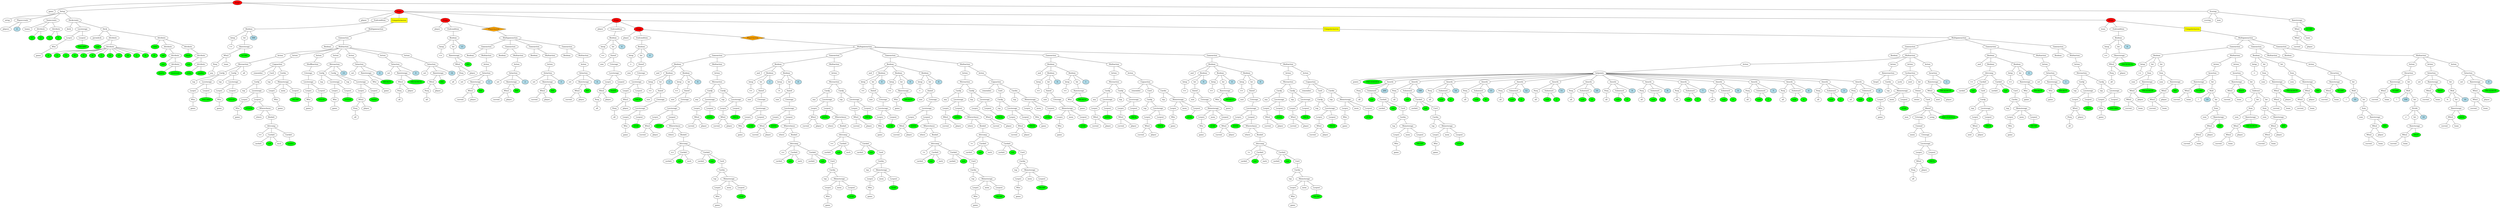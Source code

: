 graph tree{NODE0 [label="Stage" style=filled fillcolor="red"]
NODE0_1 [label="game"]
NODE0 -- NODE0_1
NODE0_2 [label="Setup" ]
NODE0_2_1 [label="setup"]
NODE0_2 -- NODE0_2_1
NODE0_2_2 [label="Playercreate" ]
NODE0_2_2_2 [label="players"]
NODE0_2_2 -- NODE0_2_2_2
NODE0_2_2_3 [label="4" style=filled fillcolor="lightblue"]
NODE0_2_2 -- NODE0_2_2_3
NODE0_2 -- NODE0_2_2
NODE0_2_4 [label="Teamcreate" ]
NODE0_2_4_1 [label="teams"]
NODE0_2_4 -- NODE0_2_4_1
NODE0_2_4_2 [label="Attribute" ]
NODE0_2_4_2_1 [fillcolor="green" style=filled label="0"]
NODE0_2_4_2 -- NODE0_2_4_2_1
NODE0_2_4_2_3 [fillcolor="green" style=filled label="2"]
NODE0_2_4_2 -- NODE0_2_4_2_3
NODE0_2_4 -- NODE0_2_4_2
NODE0_2_4_3 [label="Attribute" ]
NODE0_2_4_3_1 [fillcolor="green" style=filled label="1"]
NODE0_2_4_3 -- NODE0_2_4_3_1
NODE0_2_4_3_3 [fillcolor="green" style=filled label="3"]
NODE0_2_4_3 -- NODE0_2_4_3_3
NODE0_2_4 -- NODE0_2_4_3
NODE0_2 -- NODE0_2_4
NODE0_2_6 [label="Deckcreate" ]
NODE0_2_6_2 [label="deck"]
NODE0_2_6 -- NODE0_2_6_2
NODE0_2_6_3 [label="Locstorage" ]
NODE0_2_6_3_1 [label="Locpre" ]
NODE0_2_6_3_1_0 [label="Who" ]
NODE0_2_6_3_1_0_0 [label="game"]
NODE0_2_6_3_1_0 -- NODE0_2_6_3_1_0_0
NODE0_2_6_3_1 -- NODE0_2_6_3_1_0
NODE0_2_6_3 -- NODE0_2_6_3_1
NODE0_2_6_3_3 [label="Locpost" ]
NODE0_2_6_3_3_0 [fillcolor="green" style=filled label="DISCARD"]
NODE0_2_6_3_3 -- NODE0_2_6_3_3_0
NODE0_2_6_3 -- NODE0_2_6_3_3
NODE0_2_6 -- NODE0_2_6_3
NODE0_2_6_4 [label="Deck" ]
NODE0_2_6_4_1 [label="permdeck"]
NODE0_2_6_4 -- NODE0_2_6_4_1
NODE0_2_6_4_2 [label="Attribute" ]
NODE0_2_6_4_2_1 [fillcolor="green" style=filled label="rank"]
NODE0_2_6_4_2 -- NODE0_2_6_4_2_1
NODE0_2_6_4_2_2 [label="Attribute" ]
NODE0_2_6_4_2_2_1 [fillcolor="green" style=filled label="A"]
NODE0_2_6_4_2_2 -- NODE0_2_6_4_2_2_1
NODE0_2_6_4_2_2_3 [fillcolor="green" style=filled label="2"]
NODE0_2_6_4_2_2 -- NODE0_2_6_4_2_2_3
NODE0_2_6_4_2_2_5 [fillcolor="green" style=filled label="3"]
NODE0_2_6_4_2_2 -- NODE0_2_6_4_2_2_5
NODE0_2_6_4_2_2_7 [fillcolor="green" style=filled label="4"]
NODE0_2_6_4_2_2 -- NODE0_2_6_4_2_2_7
NODE0_2_6_4_2_2_9 [fillcolor="green" style=filled label="5"]
NODE0_2_6_4_2_2 -- NODE0_2_6_4_2_2_9
NODE0_2_6_4_2_2_11 [fillcolor="green" style=filled label="6"]
NODE0_2_6_4_2_2 -- NODE0_2_6_4_2_2_11
NODE0_2_6_4_2_2_13 [fillcolor="green" style=filled label="7"]
NODE0_2_6_4_2_2 -- NODE0_2_6_4_2_2_13
NODE0_2_6_4_2_2_15 [fillcolor="green" style=filled label="8"]
NODE0_2_6_4_2_2 -- NODE0_2_6_4_2_2_15
NODE0_2_6_4_2_2_17 [fillcolor="green" style=filled label="9"]
NODE0_2_6_4_2_2 -- NODE0_2_6_4_2_2_17
NODE0_2_6_4_2_2_19 [fillcolor="green" style=filled label="10"]
NODE0_2_6_4_2_2 -- NODE0_2_6_4_2_2_19
NODE0_2_6_4_2_2_21 [fillcolor="green" style=filled label="J"]
NODE0_2_6_4_2_2 -- NODE0_2_6_4_2_2_21
NODE0_2_6_4_2_2_23 [fillcolor="green" style=filled label="Q"]
NODE0_2_6_4_2_2 -- NODE0_2_6_4_2_2_23
NODE0_2_6_4_2_2_25 [fillcolor="green" style=filled label="K"]
NODE0_2_6_4_2_2 -- NODE0_2_6_4_2_2_25
NODE0_2_6_4_2 -- NODE0_2_6_4_2_2
NODE0_2_6_4 -- NODE0_2_6_4_2
NODE0_2_6_4_3 [label="Attribute" ]
NODE0_2_6_4_3_1 [fillcolor="green" style=filled label="color"]
NODE0_2_6_4_3 -- NODE0_2_6_4_3_1
NODE0_2_6_4_3_2 [label="Attribute" ]
NODE0_2_6_4_3_2_1 [fillcolor="green" style=filled label="red"]
NODE0_2_6_4_3_2 -- NODE0_2_6_4_3_2_1
NODE0_2_6_4_3_2_2 [label="Attribute" ]
NODE0_2_6_4_3_2_2_1 [fillcolor="green" style=filled label="suit"]
NODE0_2_6_4_3_2_2 -- NODE0_2_6_4_3_2_2_1
NODE0_2_6_4_3_2_2_2 [label="Attribute" ]
NODE0_2_6_4_3_2_2_2_1 [fillcolor="green" style=filled label="hearts"]
NODE0_2_6_4_3_2_2_2 -- NODE0_2_6_4_3_2_2_2_1
NODE0_2_6_4_3_2_2_2_3 [fillcolor="green" style=filled label="diamonds"]
NODE0_2_6_4_3_2_2_2 -- NODE0_2_6_4_3_2_2_2_3
NODE0_2_6_4_3_2_2 -- NODE0_2_6_4_3_2_2_2
NODE0_2_6_4_3_2 -- NODE0_2_6_4_3_2_2
NODE0_2_6_4_3 -- NODE0_2_6_4_3_2
NODE0_2_6_4_3_3 [label="Attribute" ]
NODE0_2_6_4_3_3_1 [fillcolor="green" style=filled label="black"]
NODE0_2_6_4_3_3 -- NODE0_2_6_4_3_3_1
NODE0_2_6_4_3_3_2 [label="Attribute" ]
NODE0_2_6_4_3_3_2_1 [fillcolor="green" style=filled label="suit"]
NODE0_2_6_4_3_3_2 -- NODE0_2_6_4_3_3_2_1
NODE0_2_6_4_3_3_2_2 [label="Attribute" ]
NODE0_2_6_4_3_3_2_2_1 [fillcolor="green" style=filled label="clubs"]
NODE0_2_6_4_3_3_2_2 -- NODE0_2_6_4_3_3_2_2_1
NODE0_2_6_4_3_3_2_2_3 [fillcolor="green" style=filled label="spades"]
NODE0_2_6_4_3_3_2_2 -- NODE0_2_6_4_3_3_2_2_3
NODE0_2_6_4_3_3_2 -- NODE0_2_6_4_3_3_2_2
NODE0_2_6_4_3_3 -- NODE0_2_6_4_3_3_2
NODE0_2_6_4_3 -- NODE0_2_6_4_3_3
NODE0_2_6_4 -- NODE0_2_6_4_3
NODE0_2_6 -- NODE0_2_6_4
NODE0_2 -- NODE0_2_6
NODE0 -- NODE0_2
NODE0_3 [label="Stage"  style=filled fillcolor="red"]
NODE0_3_2 [label="player"]
NODE0_3 -- NODE0_3_2
NODE0_3_3 [label="Endcondition" ]
NODE0_3_3_2 [label="Boolean" ]
NODE0_3_3_2_1 [label="Intop" ]
NODE0_3_3_2_1_0 [label=">="]
NODE0_3_3_2_1 -- NODE0_3_3_2_1_0
NODE0_3_3_2 -- NODE0_3_3_2_1
NODE0_3_3_2_2 [label="Int" ]
NODE0_3_3_2_2_0 [label="Rawstorage" ]
NODE0_3_3_2_2_0_1 [label="Who2" ]
NODE0_3_3_2_2_0_1_1 [label="Posq" ]
NODE0_3_3_2_2_0_1_1_0 [label="any"]
NODE0_3_3_2_2_0_1_1 -- NODE0_3_3_2_2_0_1_1_0
NODE0_3_3_2_2_0_1 -- NODE0_3_3_2_2_0_1_1
NODE0_3_3_2_2_0_1_2 [label="team"]
NODE0_3_3_2_2_0_1 -- NODE0_3_3_2_2_0_1_2
NODE0_3_3_2_2_0 -- NODE0_3_3_2_2_0_1
NODE0_3_3_2_2_0_3 [fillcolor="green" style=filled label="SCORE"]
NODE0_3_3_2_2_0 -- NODE0_3_3_2_2_0_3
NODE0_3_3_2_2 -- NODE0_3_3_2_2_0
NODE0_3_3_2 -- NODE0_3_3_2_2
NODE0_3_3_2_3 [label="500" style=filled fillcolor="lightblue"]
NODE0_3_3_2 -- NODE0_3_3_2_3
NODE0_3_3 -- NODE0_3_3_2
NODE0_3 -- NODE0_3_3
NODE0_3_4 [label="Computermoves"  style=filled shape=box fillcolor="yellow"]
NODE0_3_4_2 [label="Multigameaction" ]
NODE0_3_4_2_0 [label="Gameaction" ]
NODE0_3_4_2_0_1 [label="Boolean" ]
NODE0_3_4_2_0 -- NODE0_3_4_2_0_1
NODE0_3_4_2_0_2 [label="Multiaction" ]
NODE0_3_4_2_0_2_0 [label="Action" ]
NODE0_3_4_2_0_2_0_1 [label="Moveaction" ]
NODE0_3_4_2_0_2_0_1_1 [label="Cardp" ]
NODE0_3_4_2_0_2_0_1_1_1 [label="top"]
NODE0_3_4_2_0_2_0_1_1 -- NODE0_3_4_2_0_2_0_1_1_1
NODE0_3_4_2_0_2_0_1_1_2 [label="Locstorage" ]
NODE0_3_4_2_0_2_0_1_1_2_1 [label="Locpre" ]
NODE0_3_4_2_0_2_0_1_1_2_1_0 [label="Who" ]
NODE0_3_4_2_0_2_0_1_1_2_1_0_0 [label="game"]
NODE0_3_4_2_0_2_0_1_1_2_1_0 -- NODE0_3_4_2_0_2_0_1_1_2_1_0_0
NODE0_3_4_2_0_2_0_1_1_2_1 -- NODE0_3_4_2_0_2_0_1_1_2_1_0
NODE0_3_4_2_0_2_0_1_1_2 -- NODE0_3_4_2_0_2_0_1_1_2_1
NODE0_3_4_2_0_2_0_1_1_2_3 [label="Locpost" ]
NODE0_3_4_2_0_2_0_1_1_2_3_0 [fillcolor="green" style=filled label="DISCARD"]
NODE0_3_4_2_0_2_0_1_1_2_3 -- NODE0_3_4_2_0_2_0_1_1_2_3_0
NODE0_3_4_2_0_2_0_1_1_2 -- NODE0_3_4_2_0_2_0_1_1_2_3
NODE0_3_4_2_0_2_0_1_1 -- NODE0_3_4_2_0_2_0_1_1_2
NODE0_3_4_2_0_2_0_1 -- NODE0_3_4_2_0_2_0_1_1
NODE0_3_4_2_0_2_0_1_2 [label="Cardp" ]
NODE0_3_4_2_0_2_0_1_2_1 [label="top"]
NODE0_3_4_2_0_2_0_1_2 -- NODE0_3_4_2_0_2_0_1_2_1
NODE0_3_4_2_0_2_0_1_2_2 [label="Locstorage" ]
NODE0_3_4_2_0_2_0_1_2_2_1 [label="Locpre" ]
NODE0_3_4_2_0_2_0_1_2_2_1_0 [label="Who" ]
NODE0_3_4_2_0_2_0_1_2_2_1_0_0 [label="game"]
NODE0_3_4_2_0_2_0_1_2_2_1_0 -- NODE0_3_4_2_0_2_0_1_2_2_1_0_0
NODE0_3_4_2_0_2_0_1_2_2_1 -- NODE0_3_4_2_0_2_0_1_2_2_1_0
NODE0_3_4_2_0_2_0_1_2_2 -- NODE0_3_4_2_0_2_0_1_2_2_1
NODE0_3_4_2_0_2_0_1_2_2_3 [label="Locpost" ]
NODE0_3_4_2_0_2_0_1_2_2_3_0 [fillcolor="green" style=filled label="STOCK"]
NODE0_3_4_2_0_2_0_1_2_2_3 -- NODE0_3_4_2_0_2_0_1_2_2_3_0
NODE0_3_4_2_0_2_0_1_2_2 -- NODE0_3_4_2_0_2_0_1_2_2_3
NODE0_3_4_2_0_2_0_1_2 -- NODE0_3_4_2_0_2_0_1_2_2
NODE0_3_4_2_0_2_0_1 -- NODE0_3_4_2_0_2_0_1_2
NODE0_3_4_2_0_2_0_1_3 [label="all"]
NODE0_3_4_2_0_2_0_1 -- NODE0_3_4_2_0_2_0_1_3
NODE0_3_4_2_0_2_0 -- NODE0_3_4_2_0_2_0_1
NODE0_3_4_2_0_2 -- NODE0_3_4_2_0_2_0
NODE0_3_4_2_0_2_1 [label="Action" ]
NODE0_3_4_2_0_2_1_1 [label="Copyaction" ]
NODE0_3_4_2_0_2_1_1_0 [label="remember"]
NODE0_3_4_2_0_2_1_1 -- NODE0_3_4_2_0_2_1_1_0
NODE0_3_4_2_0_2_1_1_1 [label="Card" ]
NODE0_3_4_2_0_2_1_1_1_0 [label="Cardp" ]
NODE0_3_4_2_0_2_1_1_1_0_1 [label="top"]
NODE0_3_4_2_0_2_1_1_1_0 -- NODE0_3_4_2_0_2_1_1_1_0_1
NODE0_3_4_2_0_2_1_1_1_0_2 [label="Locstorage" ]
NODE0_3_4_2_0_2_1_1_1_0_2_1 [label="Locpre" ]
NODE0_3_4_2_0_2_1_1_1_0_2_1_0 [label="Who" ]
NODE0_3_4_2_0_2_1_1_1_0_2_1_0_0 [label="game"]
NODE0_3_4_2_0_2_1_1_1_0_2_1_0 -- NODE0_3_4_2_0_2_1_1_1_0_2_1_0_0
NODE0_3_4_2_0_2_1_1_1_0_2_1 -- NODE0_3_4_2_0_2_1_1_1_0_2_1_0
NODE0_3_4_2_0_2_1_1_1_0_2 -- NODE0_3_4_2_0_2_1_1_1_0_2_1
NODE0_3_4_2_0_2_1_1_1_0_2_3 [label="Locpost" ]
NODE0_3_4_2_0_2_1_1_1_0_2_3_0 [fillcolor="green" style=filled label="STOCK"]
NODE0_3_4_2_0_2_1_1_1_0_2_3 -- NODE0_3_4_2_0_2_1_1_1_0_2_3_0
NODE0_3_4_2_0_2_1_1_1_0_2_3_1 [label="Whereclause" ]
NODE0_3_4_2_0_2_1_1_1_0_2_3_1_0 [label="where"]
NODE0_3_4_2_0_2_1_1_1_0_2_3_1 -- NODE0_3_4_2_0_2_1_1_1_0_2_3_1_0
NODE0_3_4_2_0_2_1_1_1_0_2_3_1_1 [label="Boolatt" ]
NODE0_3_4_2_0_2_1_1_1_0_2_3_1_1_1 [label="Attrcomp" ]
NODE0_3_4_2_0_2_1_1_1_0_2_3_1_1_1_0 [label="=="]
NODE0_3_4_2_0_2_1_1_1_0_2_3_1_1_1 -- NODE0_3_4_2_0_2_1_1_1_0_2_3_1_1_1_0
NODE0_3_4_2_0_2_1_1_1_0_2_3_1_1_1_1 [label="Cardatt" ]
NODE0_3_4_2_0_2_1_1_1_0_2_3_1_1_1_1_1 [label="cardatt"]
NODE0_3_4_2_0_2_1_1_1_0_2_3_1_1_1_1 -- NODE0_3_4_2_0_2_1_1_1_0_2_3_1_1_1_1_1
NODE0_3_4_2_0_2_1_1_1_0_2_3_1_1_1_1_2 [fillcolor="green" style=filled label="suit"]
NODE0_3_4_2_0_2_1_1_1_0_2_3_1_1_1_1 -- NODE0_3_4_2_0_2_1_1_1_0_2_3_1_1_1_1_2
NODE0_3_4_2_0_2_1_1_1_0_2_3_1_1_1_1_3 [label="each"]
NODE0_3_4_2_0_2_1_1_1_0_2_3_1_1_1_1 -- NODE0_3_4_2_0_2_1_1_1_0_2_3_1_1_1_1_3
NODE0_3_4_2_0_2_1_1_1_0_2_3_1_1_1 -- NODE0_3_4_2_0_2_1_1_1_0_2_3_1_1_1_1
NODE0_3_4_2_0_2_1_1_1_0_2_3_1_1_1_2 [label="Cardatt" ]
NODE0_3_4_2_0_2_1_1_1_0_2_3_1_1_1_2_0 [fillcolor="green" style=filled label="spades"]
NODE0_3_4_2_0_2_1_1_1_0_2_3_1_1_1_2 -- NODE0_3_4_2_0_2_1_1_1_0_2_3_1_1_1_2_0
NODE0_3_4_2_0_2_1_1_1_0_2_3_1_1_1 -- NODE0_3_4_2_0_2_1_1_1_0_2_3_1_1_1_2
NODE0_3_4_2_0_2_1_1_1_0_2_3_1_1 -- NODE0_3_4_2_0_2_1_1_1_0_2_3_1_1_1
NODE0_3_4_2_0_2_1_1_1_0_2_3_1 -- NODE0_3_4_2_0_2_1_1_1_0_2_3_1_1
NODE0_3_4_2_0_2_1_1_1_0_2_3 -- NODE0_3_4_2_0_2_1_1_1_0_2_3_1
NODE0_3_4_2_0_2_1_1_1_0_2 -- NODE0_3_4_2_0_2_1_1_1_0_2_3
NODE0_3_4_2_0_2_1_1_1_0 -- NODE0_3_4_2_0_2_1_1_1_0_2
NODE0_3_4_2_0_2_1_1_1 -- NODE0_3_4_2_0_2_1_1_1_0
NODE0_3_4_2_0_2_1_1 -- NODE0_3_4_2_0_2_1_1_1
NODE0_3_4_2_0_2_1_1_2 [label="Cardm" ]
NODE0_3_4_2_0_2_1_1_2_1 [label="top"]
NODE0_3_4_2_0_2_1_1_2 -- NODE0_3_4_2_0_2_1_1_2_1
NODE0_3_4_2_0_2_1_1_2_2 [label="Memstorage" ]
NODE0_3_4_2_0_2_1_1_2_2_1 [label="Locpre" ]
NODE0_3_4_2_0_2_1_1_2_2_1_0 [label="Who" ]
NODE0_3_4_2_0_2_1_1_2_2_1_0_0 [label="game"]
NODE0_3_4_2_0_2_1_1_2_2_1_0 -- NODE0_3_4_2_0_2_1_1_2_2_1_0_0
NODE0_3_4_2_0_2_1_1_2_2_1 -- NODE0_3_4_2_0_2_1_1_2_2_1_0
NODE0_3_4_2_0_2_1_1_2_2 -- NODE0_3_4_2_0_2_1_1_2_2_1
NODE0_3_4_2_0_2_1_1_2_2_2 [label="mem"]
NODE0_3_4_2_0_2_1_1_2_2 -- NODE0_3_4_2_0_2_1_1_2_2_2
NODE0_3_4_2_0_2_1_1_2_2_3 [label="Locpost" ]
NODE0_3_4_2_0_2_1_1_2_2_3_0 [fillcolor="green" style=filled label="TRUMP"]
NODE0_3_4_2_0_2_1_1_2_2_3 -- NODE0_3_4_2_0_2_1_1_2_2_3_0
NODE0_3_4_2_0_2_1_1_2_2 -- NODE0_3_4_2_0_2_1_1_2_2_3
NODE0_3_4_2_0_2_1_1_2 -- NODE0_3_4_2_0_2_1_1_2_2
NODE0_3_4_2_0_2_1_1 -- NODE0_3_4_2_0_2_1_1_2
NODE0_3_4_2_0_2_1 -- NODE0_3_4_2_0_2_1_1
NODE0_3_4_2_0_2 -- NODE0_3_4_2_0_2_1
NODE0_3_4_2_0_2_2 [label="Action" ]
NODE0_3_4_2_0_2_2_1 [label="Shuffleaction" ]
NODE0_3_4_2_0_2_2_1_1 [label="Cstorage" ]
NODE0_3_4_2_0_2_2_1_1_0 [label="Locstorage" ]
NODE0_3_4_2_0_2_2_1_1_0_1 [label="Locpre" ]
NODE0_3_4_2_0_2_2_1_1_0_1_0 [label="Who" ]
NODE0_3_4_2_0_2_2_1_1_0_1_0_0 [label="game"]
NODE0_3_4_2_0_2_2_1_1_0_1_0 -- NODE0_3_4_2_0_2_2_1_1_0_1_0_0
NODE0_3_4_2_0_2_2_1_1_0_1 -- NODE0_3_4_2_0_2_2_1_1_0_1_0
NODE0_3_4_2_0_2_2_1_1_0 -- NODE0_3_4_2_0_2_2_1_1_0_1
NODE0_3_4_2_0_2_2_1_1_0_3 [label="Locpost" ]
NODE0_3_4_2_0_2_2_1_1_0_3_0 [fillcolor="green" style=filled label="STOCK"]
NODE0_3_4_2_0_2_2_1_1_0_3 -- NODE0_3_4_2_0_2_2_1_1_0_3_0
NODE0_3_4_2_0_2_2_1_1_0 -- NODE0_3_4_2_0_2_2_1_1_0_3
NODE0_3_4_2_0_2_2_1_1 -- NODE0_3_4_2_0_2_2_1_1_0
NODE0_3_4_2_0_2_2_1 -- NODE0_3_4_2_0_2_2_1_1
NODE0_3_4_2_0_2_2 -- NODE0_3_4_2_0_2_2_1
NODE0_3_4_2_0_2 -- NODE0_3_4_2_0_2_2
NODE0_3_4_2_0_2_3 [label="Action" ]
NODE0_3_4_2_0_2_3_1 [label="Moveaction" ]
NODE0_3_4_2_0_2_3_1_1 [label="Cardp" ]
NODE0_3_4_2_0_2_3_1_1_1 [label="top"]
NODE0_3_4_2_0_2_3_1_1 -- NODE0_3_4_2_0_2_3_1_1_1
NODE0_3_4_2_0_2_3_1_1_2 [label="Locstorage" ]
NODE0_3_4_2_0_2_3_1_1_2_1 [label="Locpre" ]
NODE0_3_4_2_0_2_3_1_1_2_1_0 [label="Who" ]
NODE0_3_4_2_0_2_3_1_1_2_1_0_0 [label="game"]
NODE0_3_4_2_0_2_3_1_1_2_1_0 -- NODE0_3_4_2_0_2_3_1_1_2_1_0_0
NODE0_3_4_2_0_2_3_1_1_2_1 -- NODE0_3_4_2_0_2_3_1_1_2_1_0
NODE0_3_4_2_0_2_3_1_1_2 -- NODE0_3_4_2_0_2_3_1_1_2_1
NODE0_3_4_2_0_2_3_1_1_2_3 [label="Locpost" ]
NODE0_3_4_2_0_2_3_1_1_2_3_0 [fillcolor="green" style=filled label="STOCK"]
NODE0_3_4_2_0_2_3_1_1_2_3 -- NODE0_3_4_2_0_2_3_1_1_2_3_0
NODE0_3_4_2_0_2_3_1_1_2 -- NODE0_3_4_2_0_2_3_1_1_2_3
NODE0_3_4_2_0_2_3_1_1 -- NODE0_3_4_2_0_2_3_1_1_2
NODE0_3_4_2_0_2_3_1 -- NODE0_3_4_2_0_2_3_1_1
NODE0_3_4_2_0_2_3_1_2 [label="Cardp" ]
NODE0_3_4_2_0_2_3_1_2_1 [label="top"]
NODE0_3_4_2_0_2_3_1_2 -- NODE0_3_4_2_0_2_3_1_2_1
NODE0_3_4_2_0_2_3_1_2_2 [label="Locstorage" ]
NODE0_3_4_2_0_2_3_1_2_2_1 [label="Locpre" ]
NODE0_3_4_2_0_2_3_1_2_2_1_0 [label="Who2" ]
NODE0_3_4_2_0_2_3_1_2_2_1_0_1 [label="Posq" ]
NODE0_3_4_2_0_2_3_1_2_2_1_0_1_0 [label="all"]
NODE0_3_4_2_0_2_3_1_2_2_1_0_1 -- NODE0_3_4_2_0_2_3_1_2_2_1_0_1_0
NODE0_3_4_2_0_2_3_1_2_2_1_0 -- NODE0_3_4_2_0_2_3_1_2_2_1_0_1
NODE0_3_4_2_0_2_3_1_2_2_1_0_2 [label="player"]
NODE0_3_4_2_0_2_3_1_2_2_1_0 -- NODE0_3_4_2_0_2_3_1_2_2_1_0_2
NODE0_3_4_2_0_2_3_1_2_2_1 -- NODE0_3_4_2_0_2_3_1_2_2_1_0
NODE0_3_4_2_0_2_3_1_2_2 -- NODE0_3_4_2_0_2_3_1_2_2_1
NODE0_3_4_2_0_2_3_1_2_2_3 [label="Locpost" ]
NODE0_3_4_2_0_2_3_1_2_2_3_0 [fillcolor="green" style=filled label="HAND"]
NODE0_3_4_2_0_2_3_1_2_2_3 -- NODE0_3_4_2_0_2_3_1_2_2_3_0
NODE0_3_4_2_0_2_3_1_2_2 -- NODE0_3_4_2_0_2_3_1_2_2_3
NODE0_3_4_2_0_2_3_1_2 -- NODE0_3_4_2_0_2_3_1_2_2
NODE0_3_4_2_0_2_3_1 -- NODE0_3_4_2_0_2_3_1_2
NODE0_3_4_2_0_2_3_1_3 [label="13" style=filled fillcolor="lightblue"]
NODE0_3_4_2_0_2_3_1 -- NODE0_3_4_2_0_2_3_1_3
NODE0_3_4_2_0_2_3 -- NODE0_3_4_2_0_2_3_1
NODE0_3_4_2_0_2 -- NODE0_3_4_2_0_2_3
NODE0_3_4_2_0_2_4 [label="Action" ]
NODE0_3_4_2_0_2_4_1 [label="Setaction" ]
NODE0_3_4_2_0_2_4_1_0 [label="set"]
NODE0_3_4_2_0_2_4_1 -- NODE0_3_4_2_0_2_4_1_0
NODE0_3_4_2_0_2_4_1_1 [label="Rawstorage" ]
NODE0_3_4_2_0_2_4_1_1_1 [label="Who" ]
NODE0_3_4_2_0_2_4_1_1_1_0 [label="game"]
NODE0_3_4_2_0_2_4_1_1_1 -- NODE0_3_4_2_0_2_4_1_1_1_0
NODE0_3_4_2_0_2_4_1_1 -- NODE0_3_4_2_0_2_4_1_1_1
NODE0_3_4_2_0_2_4_1_1_3 [fillcolor="green" style=filled label="BROKEN"]
NODE0_3_4_2_0_2_4_1_1 -- NODE0_3_4_2_0_2_4_1_1_3
NODE0_3_4_2_0_2_4_1 -- NODE0_3_4_2_0_2_4_1_1
NODE0_3_4_2_0_2_4_1_2 [label="0" style=filled fillcolor="lightblue"]
NODE0_3_4_2_0_2_4_1 -- NODE0_3_4_2_0_2_4_1_2
NODE0_3_4_2_0_2_4 -- NODE0_3_4_2_0_2_4_1
NODE0_3_4_2_0_2 -- NODE0_3_4_2_0_2_4
NODE0_3_4_2_0_2_5 [label="Action" ]
NODE0_3_4_2_0_2_5_1 [label="Setaction" ]
NODE0_3_4_2_0_2_5_1_0 [label="set"]
NODE0_3_4_2_0_2_5_1 -- NODE0_3_4_2_0_2_5_1_0
NODE0_3_4_2_0_2_5_1_1 [label="Rawstorage" ]
NODE0_3_4_2_0_2_5_1_1_1 [label="Who2" ]
NODE0_3_4_2_0_2_5_1_1_1_1 [label="Posq" ]
NODE0_3_4_2_0_2_5_1_1_1_1_0 [label="all"]
NODE0_3_4_2_0_2_5_1_1_1_1 -- NODE0_3_4_2_0_2_5_1_1_1_1_0
NODE0_3_4_2_0_2_5_1_1_1 -- NODE0_3_4_2_0_2_5_1_1_1_1
NODE0_3_4_2_0_2_5_1_1_1_2 [label="player"]
NODE0_3_4_2_0_2_5_1_1_1 -- NODE0_3_4_2_0_2_5_1_1_1_2
NODE0_3_4_2_0_2_5_1_1 -- NODE0_3_4_2_0_2_5_1_1_1
NODE0_3_4_2_0_2_5_1_1_3 [fillcolor="green" style=filled label="TRICKSWON"]
NODE0_3_4_2_0_2_5_1_1 -- NODE0_3_4_2_0_2_5_1_1_3
NODE0_3_4_2_0_2_5_1 -- NODE0_3_4_2_0_2_5_1_1
NODE0_3_4_2_0_2_5_1_2 [label="0" style=filled fillcolor="lightblue"]
NODE0_3_4_2_0_2_5_1 -- NODE0_3_4_2_0_2_5_1_2
NODE0_3_4_2_0_2_5 -- NODE0_3_4_2_0_2_5_1
NODE0_3_4_2_0_2 -- NODE0_3_4_2_0_2_5
NODE0_3_4_2_0_2_6 [label="Action" ]
NODE0_3_4_2_0_2_6_1 [label="Setaction" ]
NODE0_3_4_2_0_2_6_1_0 [label="set"]
NODE0_3_4_2_0_2_6_1 -- NODE0_3_4_2_0_2_6_1_0
NODE0_3_4_2_0_2_6_1_1 [label="Rawstorage" ]
NODE0_3_4_2_0_2_6_1_1_1 [label="Who2" ]
NODE0_3_4_2_0_2_6_1_1_1_1 [label="Posq" ]
NODE0_3_4_2_0_2_6_1_1_1_1_0 [label="all"]
NODE0_3_4_2_0_2_6_1_1_1_1 -- NODE0_3_4_2_0_2_6_1_1_1_1_0
NODE0_3_4_2_0_2_6_1_1_1 -- NODE0_3_4_2_0_2_6_1_1_1_1
NODE0_3_4_2_0_2_6_1_1_1_2 [label="player"]
NODE0_3_4_2_0_2_6_1_1_1 -- NODE0_3_4_2_0_2_6_1_1_1_2
NODE0_3_4_2_0_2_6_1_1 -- NODE0_3_4_2_0_2_6_1_1_1
NODE0_3_4_2_0_2_6_1_1_3 [fillcolor="green" style=filled label="BID"]
NODE0_3_4_2_0_2_6_1_1 -- NODE0_3_4_2_0_2_6_1_1_3
NODE0_3_4_2_0_2_6_1 -- NODE0_3_4_2_0_2_6_1_1
NODE0_3_4_2_0_2_6_1_2 [label="14" style=filled fillcolor="lightblue"]
NODE0_3_4_2_0_2_6_1 -- NODE0_3_4_2_0_2_6_1_2
NODE0_3_4_2_0_2_6 -- NODE0_3_4_2_0_2_6_1
NODE0_3_4_2_0_2 -- NODE0_3_4_2_0_2_6
NODE0_3_4_2_0 -- NODE0_3_4_2_0_2
NODE0_3_4_2 -- NODE0_3_4_2_0
NODE0_3_4 -- NODE0_3_4_2
NODE0_3 -- NODE0_3_4
NODE0_3_5 [label="Stage"  style=filled fillcolor="red"]
NODE0_3_5_2 [label="player"]
NODE0_3_5 -- NODE0_3_5_2
NODE0_3_5_3 [label="Endcondition" ]
NODE0_3_5_3_2 [label="Boolean" ]
NODE0_3_5_3_2_1 [label="Intop" ]
NODE0_3_5_3_2_1_0 [label="<="]
NODE0_3_5_3_2_1 -- NODE0_3_5_3_2_1_0
NODE0_3_5_3_2 -- NODE0_3_5_3_2_1
NODE0_3_5_3_2_2 [label="Int" ]
NODE0_3_5_3_2_2_0 [label="Rawstorage" ]
NODE0_3_5_3_2_2_0_1 [label="Who2" ]
NODE0_3_5_3_2_2_0_1_1 [label="Posq" ]
NODE0_3_5_3_2_2_0_1_1_0 [label="all"]
NODE0_3_5_3_2_2_0_1_1 -- NODE0_3_5_3_2_2_0_1_1_0
NODE0_3_5_3_2_2_0_1 -- NODE0_3_5_3_2_2_0_1_1
NODE0_3_5_3_2_2_0_1_2 [label="player"]
NODE0_3_5_3_2_2_0_1 -- NODE0_3_5_3_2_2_0_1_2
NODE0_3_5_3_2_2_0 -- NODE0_3_5_3_2_2_0_1
NODE0_3_5_3_2_2_0_3 [fillcolor="green" style=filled label="BID"]
NODE0_3_5_3_2_2_0 -- NODE0_3_5_3_2_2_0_3
NODE0_3_5_3_2_2 -- NODE0_3_5_3_2_2_0
NODE0_3_5_3_2 -- NODE0_3_5_3_2_2
NODE0_3_5_3_2_3 [label="13" style=filled fillcolor="lightblue"]
NODE0_3_5_3_2 -- NODE0_3_5_3_2_3
NODE0_3_5_3 -- NODE0_3_5_3_2
NODE0_3_5 -- NODE0_3_5_3
NODE0_3_5_4 [label="Playermoves"  style=filled shape=diamond fillcolor="orange"]
NODE0_3_5_4_2 [label="Multigameaction" ]
NODE0_3_5_4_2_0 [label="Gameaction" ]
NODE0_3_5_4_2_0_1 [label="Boolean" ]
NODE0_3_5_4_2_0 -- NODE0_3_5_4_2_0_1
NODE0_3_5_4_2_0_2 [label="Multiaction" ]
NODE0_3_5_4_2_0_2_0 [label="Action" ]
NODE0_3_5_4_2_0_2_0_1 [label="Setaction" ]
NODE0_3_5_4_2_0_2_0_1_0 [label="set"]
NODE0_3_5_4_2_0_2_0_1 -- NODE0_3_5_4_2_0_2_0_1_0
NODE0_3_5_4_2_0_2_0_1_1 [label="Rawstorage" ]
NODE0_3_5_4_2_0_2_0_1_1_1 [label="Who2" ]
NODE0_3_5_4_2_0_2_0_1_1_1_1 [label="current"]
NODE0_3_5_4_2_0_2_0_1_1_1 -- NODE0_3_5_4_2_0_2_0_1_1_1_1
NODE0_3_5_4_2_0_2_0_1_1_1_2 [label="player"]
NODE0_3_5_4_2_0_2_0_1_1_1 -- NODE0_3_5_4_2_0_2_0_1_1_1_2
NODE0_3_5_4_2_0_2_0_1_1 -- NODE0_3_5_4_2_0_2_0_1_1_1
NODE0_3_5_4_2_0_2_0_1_1_3 [fillcolor="green" style=filled label="BID"]
NODE0_3_5_4_2_0_2_0_1_1 -- NODE0_3_5_4_2_0_2_0_1_1_3
NODE0_3_5_4_2_0_2_0_1 -- NODE0_3_5_4_2_0_2_0_1_1
NODE0_3_5_4_2_0_2_0_1_2 [label="1" style=filled fillcolor="lightblue"]
NODE0_3_5_4_2_0_2_0_1 -- NODE0_3_5_4_2_0_2_0_1_2
NODE0_3_5_4_2_0_2_0 -- NODE0_3_5_4_2_0_2_0_1
NODE0_3_5_4_2_0_2 -- NODE0_3_5_4_2_0_2_0
NODE0_3_5_4_2_0 -- NODE0_3_5_4_2_0_2
NODE0_3_5_4_2 -- NODE0_3_5_4_2_0
NODE0_3_5_4_2_1 [label="Gameaction" ]
NODE0_3_5_4_2_1_1 [label="Boolean" ]
NODE0_3_5_4_2_1 -- NODE0_3_5_4_2_1_1
NODE0_3_5_4_2_1_2 [label="Multiaction" ]
NODE0_3_5_4_2_1_2_0 [label="Action" ]
NODE0_3_5_4_2_1_2_0_1 [label="Setaction" ]
NODE0_3_5_4_2_1_2_0_1_0 [label="set"]
NODE0_3_5_4_2_1_2_0_1 -- NODE0_3_5_4_2_1_2_0_1_0
NODE0_3_5_4_2_1_2_0_1_1 [label="Rawstorage" ]
NODE0_3_5_4_2_1_2_0_1_1_1 [label="Who2" ]
NODE0_3_5_4_2_1_2_0_1_1_1_1 [label="current"]
NODE0_3_5_4_2_1_2_0_1_1_1 -- NODE0_3_5_4_2_1_2_0_1_1_1_1
NODE0_3_5_4_2_1_2_0_1_1_1_2 [label="player"]
NODE0_3_5_4_2_1_2_0_1_1_1 -- NODE0_3_5_4_2_1_2_0_1_1_1_2
NODE0_3_5_4_2_1_2_0_1_1 -- NODE0_3_5_4_2_1_2_0_1_1_1
NODE0_3_5_4_2_1_2_0_1_1_3 [fillcolor="green" style=filled label="BID"]
NODE0_3_5_4_2_1_2_0_1_1 -- NODE0_3_5_4_2_1_2_0_1_1_3
NODE0_3_5_4_2_1_2_0_1 -- NODE0_3_5_4_2_1_2_0_1_1
NODE0_3_5_4_2_1_2_0_1_2 [label="2" style=filled fillcolor="lightblue"]
NODE0_3_5_4_2_1_2_0_1 -- NODE0_3_5_4_2_1_2_0_1_2
NODE0_3_5_4_2_1_2_0 -- NODE0_3_5_4_2_1_2_0_1
NODE0_3_5_4_2_1_2 -- NODE0_3_5_4_2_1_2_0
NODE0_3_5_4_2_1 -- NODE0_3_5_4_2_1_2
NODE0_3_5_4_2 -- NODE0_3_5_4_2_1
NODE0_3_5_4_2_2 [label="Gameaction" ]
NODE0_3_5_4_2_2_1 [label="Boolean" ]
NODE0_3_5_4_2_2 -- NODE0_3_5_4_2_2_1
NODE0_3_5_4_2_2_2 [label="Multiaction" ]
NODE0_3_5_4_2_2_2_0 [label="Action" ]
NODE0_3_5_4_2_2_2_0_1 [label="Setaction" ]
NODE0_3_5_4_2_2_2_0_1_0 [label="set"]
NODE0_3_5_4_2_2_2_0_1 -- NODE0_3_5_4_2_2_2_0_1_0
NODE0_3_5_4_2_2_2_0_1_1 [label="Rawstorage" ]
NODE0_3_5_4_2_2_2_0_1_1_1 [label="Who2" ]
NODE0_3_5_4_2_2_2_0_1_1_1_1 [label="current"]
NODE0_3_5_4_2_2_2_0_1_1_1 -- NODE0_3_5_4_2_2_2_0_1_1_1_1
NODE0_3_5_4_2_2_2_0_1_1_1_2 [label="player"]
NODE0_3_5_4_2_2_2_0_1_1_1 -- NODE0_3_5_4_2_2_2_0_1_1_1_2
NODE0_3_5_4_2_2_2_0_1_1 -- NODE0_3_5_4_2_2_2_0_1_1_1
NODE0_3_5_4_2_2_2_0_1_1_3 [fillcolor="green" style=filled label="BID"]
NODE0_3_5_4_2_2_2_0_1_1 -- NODE0_3_5_4_2_2_2_0_1_1_3
NODE0_3_5_4_2_2_2_0_1 -- NODE0_3_5_4_2_2_2_0_1_1
NODE0_3_5_4_2_2_2_0_1_2 [label="3" style=filled fillcolor="lightblue"]
NODE0_3_5_4_2_2_2_0_1 -- NODE0_3_5_4_2_2_2_0_1_2
NODE0_3_5_4_2_2_2_0 -- NODE0_3_5_4_2_2_2_0_1
NODE0_3_5_4_2_2_2 -- NODE0_3_5_4_2_2_2_0
NODE0_3_5_4_2_2 -- NODE0_3_5_4_2_2_2
NODE0_3_5_4_2 -- NODE0_3_5_4_2_2
NODE0_3_5_4_2_3 [label="Gameaction" ]
NODE0_3_5_4_2_3_1 [label="Boolean" ]
NODE0_3_5_4_2_3 -- NODE0_3_5_4_2_3_1
NODE0_3_5_4_2_3_2 [label="Multiaction" ]
NODE0_3_5_4_2_3_2_0 [label="Action" ]
NODE0_3_5_4_2_3_2_0_1 [label="Setaction" ]
NODE0_3_5_4_2_3_2_0_1_0 [label="set"]
NODE0_3_5_4_2_3_2_0_1 -- NODE0_3_5_4_2_3_2_0_1_0
NODE0_3_5_4_2_3_2_0_1_1 [label="Rawstorage" ]
NODE0_3_5_4_2_3_2_0_1_1_1 [label="Who2" ]
NODE0_3_5_4_2_3_2_0_1_1_1_1 [label="current"]
NODE0_3_5_4_2_3_2_0_1_1_1 -- NODE0_3_5_4_2_3_2_0_1_1_1_1
NODE0_3_5_4_2_3_2_0_1_1_1_2 [label="player"]
NODE0_3_5_4_2_3_2_0_1_1_1 -- NODE0_3_5_4_2_3_2_0_1_1_1_2
NODE0_3_5_4_2_3_2_0_1_1 -- NODE0_3_5_4_2_3_2_0_1_1_1
NODE0_3_5_4_2_3_2_0_1_1_3 [fillcolor="green" style=filled label="BID"]
NODE0_3_5_4_2_3_2_0_1_1 -- NODE0_3_5_4_2_3_2_0_1_1_3
NODE0_3_5_4_2_3_2_0_1 -- NODE0_3_5_4_2_3_2_0_1_1
NODE0_3_5_4_2_3_2_0_1_2 [label="4" style=filled fillcolor="lightblue"]
NODE0_3_5_4_2_3_2_0_1 -- NODE0_3_5_4_2_3_2_0_1_2
NODE0_3_5_4_2_3_2_0 -- NODE0_3_5_4_2_3_2_0_1
NODE0_3_5_4_2_3_2 -- NODE0_3_5_4_2_3_2_0
NODE0_3_5_4_2_3 -- NODE0_3_5_4_2_3_2
NODE0_3_5_4_2 -- NODE0_3_5_4_2_3
NODE0_3_5_4 -- NODE0_3_5_4_2
NODE0_3_5 -- NODE0_3_5_4
NODE0_3 -- NODE0_3_5
NODE0_3_6 [label="Stage"  style=filled fillcolor="red"]
NODE0_3_6_2 [label="player"]
NODE0_3_6 -- NODE0_3_6_2
NODE0_3_6_3 [label="Endcondition" ]
NODE0_3_6_3_2 [label="Boolean" ]
NODE0_3_6_3_2_1 [label="Intop" ]
NODE0_3_6_3_2_1_0 [label="=="]
NODE0_3_6_3_2_1 -- NODE0_3_6_3_2_1_0
NODE0_3_6_3_2 -- NODE0_3_6_3_2_1
NODE0_3_6_3_2_2 [label="Int" ]
NODE0_3_6_3_2_2_0 [label="Sizeof" ]
NODE0_3_6_3_2_2_0_1 [label="size"]
NODE0_3_6_3_2_2_0 -- NODE0_3_6_3_2_2_0_1
NODE0_3_6_3_2_2_0_2 [label="Cstorage" ]
NODE0_3_6_3_2_2_0_2_0 [label="Locstorage" ]
NODE0_3_6_3_2_2_0_2_0_1 [label="Locpre" ]
NODE0_3_6_3_2_2_0_2_0_1_0 [label="Who2" ]
NODE0_3_6_3_2_2_0_2_0_1_0_1 [label="Posq" ]
NODE0_3_6_3_2_2_0_2_0_1_0_1_0 [label="all"]
NODE0_3_6_3_2_2_0_2_0_1_0_1 -- NODE0_3_6_3_2_2_0_2_0_1_0_1_0
NODE0_3_6_3_2_2_0_2_0_1_0 -- NODE0_3_6_3_2_2_0_2_0_1_0_1
NODE0_3_6_3_2_2_0_2_0_1_0_2 [label="player"]
NODE0_3_6_3_2_2_0_2_0_1_0 -- NODE0_3_6_3_2_2_0_2_0_1_0_2
NODE0_3_6_3_2_2_0_2_0_1 -- NODE0_3_6_3_2_2_0_2_0_1_0
NODE0_3_6_3_2_2_0_2_0 -- NODE0_3_6_3_2_2_0_2_0_1
NODE0_3_6_3_2_2_0_2_0_3 [label="Locpost" ]
NODE0_3_6_3_2_2_0_2_0_3_0 [fillcolor="green" style=filled label="HAND"]
NODE0_3_6_3_2_2_0_2_0_3 -- NODE0_3_6_3_2_2_0_2_0_3_0
NODE0_3_6_3_2_2_0_2_0 -- NODE0_3_6_3_2_2_0_2_0_3
NODE0_3_6_3_2_2_0_2 -- NODE0_3_6_3_2_2_0_2_0
NODE0_3_6_3_2_2_0 -- NODE0_3_6_3_2_2_0_2
NODE0_3_6_3_2_2 -- NODE0_3_6_3_2_2_0
NODE0_3_6_3_2 -- NODE0_3_6_3_2_2
NODE0_3_6_3_2_3 [label="0" style=filled fillcolor="lightblue"]
NODE0_3_6_3_2 -- NODE0_3_6_3_2_3
NODE0_3_6_3 -- NODE0_3_6_3_2
NODE0_3_6 -- NODE0_3_6_3
NODE0_3_6_4 [label="Stage"  style=filled fillcolor="red"]
NODE0_3_6_4_2 [label="player"]
NODE0_3_6_4 -- NODE0_3_6_4_2
NODE0_3_6_4_3 [label="Endcondition" ]
NODE0_3_6_4_3_2 [label="Boolean" ]
NODE0_3_6_4_3_2_1 [label="Intop" ]
NODE0_3_6_4_3_2_1_0 [label=">"]
NODE0_3_6_4_3_2_1 -- NODE0_3_6_4_3_2_1_0
NODE0_3_6_4_3_2 -- NODE0_3_6_4_3_2_1
NODE0_3_6_4_3_2_2 [label="Int" ]
NODE0_3_6_4_3_2_2_0 [label="Sizeof" ]
NODE0_3_6_4_3_2_2_0_1 [label="size"]
NODE0_3_6_4_3_2_2_0 -- NODE0_3_6_4_3_2_2_0_1
NODE0_3_6_4_3_2_2_0_2 [label="Cstorage" ]
NODE0_3_6_4_3_2_2_0_2_0 [label="Locstorage" ]
NODE0_3_6_4_3_2_2_0_2_0_1 [label="Locpre" ]
NODE0_3_6_4_3_2_2_0_2_0_1_0 [label="Who2" ]
NODE0_3_6_4_3_2_2_0_2_0_1_0_1 [label="Posq" ]
NODE0_3_6_4_3_2_2_0_2_0_1_0_1_0 [label="all"]
NODE0_3_6_4_3_2_2_0_2_0_1_0_1 -- NODE0_3_6_4_3_2_2_0_2_0_1_0_1_0
NODE0_3_6_4_3_2_2_0_2_0_1_0 -- NODE0_3_6_4_3_2_2_0_2_0_1_0_1
NODE0_3_6_4_3_2_2_0_2_0_1_0_2 [label="player"]
NODE0_3_6_4_3_2_2_0_2_0_1_0 -- NODE0_3_6_4_3_2_2_0_2_0_1_0_2
NODE0_3_6_4_3_2_2_0_2_0_1 -- NODE0_3_6_4_3_2_2_0_2_0_1_0
NODE0_3_6_4_3_2_2_0_2_0 -- NODE0_3_6_4_3_2_2_0_2_0_1
NODE0_3_6_4_3_2_2_0_2_0_3 [label="Locpost" ]
NODE0_3_6_4_3_2_2_0_2_0_3_0 [fillcolor="green" style=filled label="TRICK"]
NODE0_3_6_4_3_2_2_0_2_0_3 -- NODE0_3_6_4_3_2_2_0_2_0_3_0
NODE0_3_6_4_3_2_2_0_2_0 -- NODE0_3_6_4_3_2_2_0_2_0_3
NODE0_3_6_4_3_2_2_0_2 -- NODE0_3_6_4_3_2_2_0_2_0
NODE0_3_6_4_3_2_2_0 -- NODE0_3_6_4_3_2_2_0_2
NODE0_3_6_4_3_2_2 -- NODE0_3_6_4_3_2_2_0
NODE0_3_6_4_3_2 -- NODE0_3_6_4_3_2_2
NODE0_3_6_4_3_2_3 [label="0" style=filled fillcolor="lightblue"]
NODE0_3_6_4_3_2 -- NODE0_3_6_4_3_2_3
NODE0_3_6_4_3 -- NODE0_3_6_4_3_2
NODE0_3_6_4 -- NODE0_3_6_4_3
NODE0_3_6_4_4 [label="Playermoves"  style=filled shape=diamond fillcolor="orange"]
NODE0_3_6_4_4_2 [label="Multigameaction" ]
NODE0_3_6_4_4_2_0 [label="Gameaction" ]
NODE0_3_6_4_4_2_0_1 [label="Boolean" ]
NODE0_3_6_4_4_2_0_1_1 [label="and"]
NODE0_3_6_4_4_2_0_1 -- NODE0_3_6_4_4_2_0_1_1
NODE0_3_6_4_4_2_0_1_2 [label="Boolean" ]
NODE0_3_6_4_4_2_0_1_2_1 [label="Intop" ]
NODE0_3_6_4_4_2_0_1_2_1_0 [label="=="]
NODE0_3_6_4_4_2_0_1_2_1 -- NODE0_3_6_4_4_2_0_1_2_1_0
NODE0_3_6_4_4_2_0_1_2 -- NODE0_3_6_4_4_2_0_1_2_1
NODE0_3_6_4_4_2_0_1_2_2 [label="Int" ]
NODE0_3_6_4_4_2_0_1_2_2_0 [label="Sizeof" ]
NODE0_3_6_4_4_2_0_1_2_2_0_1 [label="size"]
NODE0_3_6_4_4_2_0_1_2_2_0 -- NODE0_3_6_4_4_2_0_1_2_2_0_1
NODE0_3_6_4_4_2_0_1_2_2_0_2 [label="Cstorage" ]
NODE0_3_6_4_4_2_0_1_2_2_0_2_0 [label="Locstorage" ]
NODE0_3_6_4_4_2_0_1_2_2_0_2_0_1 [label="Locpre" ]
NODE0_3_6_4_4_2_0_1_2_2_0_2_0_1_0 [label="Who" ]
NODE0_3_6_4_4_2_0_1_2_2_0_2_0_1_0_0 [label="game"]
NODE0_3_6_4_4_2_0_1_2_2_0_2_0_1_0 -- NODE0_3_6_4_4_2_0_1_2_2_0_2_0_1_0_0
NODE0_3_6_4_4_2_0_1_2_2_0_2_0_1 -- NODE0_3_6_4_4_2_0_1_2_2_0_2_0_1_0
NODE0_3_6_4_4_2_0_1_2_2_0_2_0 -- NODE0_3_6_4_4_2_0_1_2_2_0_2_0_1
NODE0_3_6_4_4_2_0_1_2_2_0_2_0_3 [label="Locpost" ]
NODE0_3_6_4_4_2_0_1_2_2_0_2_0_3_0 [fillcolor="green" style=filled label="LEAD"]
NODE0_3_6_4_4_2_0_1_2_2_0_2_0_3 -- NODE0_3_6_4_4_2_0_1_2_2_0_2_0_3_0
NODE0_3_6_4_4_2_0_1_2_2_0_2_0 -- NODE0_3_6_4_4_2_0_1_2_2_0_2_0_3
NODE0_3_6_4_4_2_0_1_2_2_0_2 -- NODE0_3_6_4_4_2_0_1_2_2_0_2_0
NODE0_3_6_4_4_2_0_1_2_2_0 -- NODE0_3_6_4_4_2_0_1_2_2_0_2
NODE0_3_6_4_4_2_0_1_2_2 -- NODE0_3_6_4_4_2_0_1_2_2_0
NODE0_3_6_4_4_2_0_1_2 -- NODE0_3_6_4_4_2_0_1_2_2
NODE0_3_6_4_4_2_0_1_2_3 [label="1" style=filled fillcolor="lightblue"]
NODE0_3_6_4_4_2_0_1_2 -- NODE0_3_6_4_4_2_0_1_2_3
NODE0_3_6_4_4_2_0_1 -- NODE0_3_6_4_4_2_0_1_2
NODE0_3_6_4_4_2_0_1_3 [label="Boolean" ]
NODE0_3_6_4_4_2_0_1_3_1 [label="Intop" ]
NODE0_3_6_4_4_2_0_1_3_1_0 [label="=="]
NODE0_3_6_4_4_2_0_1_3_1 -- NODE0_3_6_4_4_2_0_1_3_1_0
NODE0_3_6_4_4_2_0_1_3 -- NODE0_3_6_4_4_2_0_1_3_1
NODE0_3_6_4_4_2_0_1_3_2 [label="Int" ]
NODE0_3_6_4_4_2_0_1_3_2_0 [label="Sizeof" ]
NODE0_3_6_4_4_2_0_1_3_2_0_1 [label="size"]
NODE0_3_6_4_4_2_0_1_3_2_0 -- NODE0_3_6_4_4_2_0_1_3_2_0_1
NODE0_3_6_4_4_2_0_1_3_2_0_2 [label="Cstorage" ]
NODE0_3_6_4_4_2_0_1_3_2_0_2_0 [label="Locstorage" ]
NODE0_3_6_4_4_2_0_1_3_2_0_2_0_1 [label="Locpre" ]
NODE0_3_6_4_4_2_0_1_3_2_0_2_0_1_0 [label="Who2" ]
NODE0_3_6_4_4_2_0_1_3_2_0_2_0_1_0_1 [label="current"]
NODE0_3_6_4_4_2_0_1_3_2_0_2_0_1_0 -- NODE0_3_6_4_4_2_0_1_3_2_0_2_0_1_0_1
NODE0_3_6_4_4_2_0_1_3_2_0_2_0_1_0_2 [label="player"]
NODE0_3_6_4_4_2_0_1_3_2_0_2_0_1_0 -- NODE0_3_6_4_4_2_0_1_3_2_0_2_0_1_0_2
NODE0_3_6_4_4_2_0_1_3_2_0_2_0_1 -- NODE0_3_6_4_4_2_0_1_3_2_0_2_0_1_0
NODE0_3_6_4_4_2_0_1_3_2_0_2_0 -- NODE0_3_6_4_4_2_0_1_3_2_0_2_0_1
NODE0_3_6_4_4_2_0_1_3_2_0_2_0_3 [label="Locpost" ]
NODE0_3_6_4_4_2_0_1_3_2_0_2_0_3_0 [fillcolor="green" style=filled label="HAND"]
NODE0_3_6_4_4_2_0_1_3_2_0_2_0_3 -- NODE0_3_6_4_4_2_0_1_3_2_0_2_0_3_0
NODE0_3_6_4_4_2_0_1_3_2_0_2_0_3_1 [label="Whereclause" ]
NODE0_3_6_4_4_2_0_1_3_2_0_2_0_3_1_0 [label="where"]
NODE0_3_6_4_4_2_0_1_3_2_0_2_0_3_1 -- NODE0_3_6_4_4_2_0_1_3_2_0_2_0_3_1_0
NODE0_3_6_4_4_2_0_1_3_2_0_2_0_3_1_1 [label="Boolatt" ]
NODE0_3_6_4_4_2_0_1_3_2_0_2_0_3_1_1_1 [label="Attrcomp" ]
NODE0_3_6_4_4_2_0_1_3_2_0_2_0_3_1_1_1_0 [label="=="]
NODE0_3_6_4_4_2_0_1_3_2_0_2_0_3_1_1_1 -- NODE0_3_6_4_4_2_0_1_3_2_0_2_0_3_1_1_1_0
NODE0_3_6_4_4_2_0_1_3_2_0_2_0_3_1_1_1_1 [label="Cardatt" ]
NODE0_3_6_4_4_2_0_1_3_2_0_2_0_3_1_1_1_1_1 [label="cardatt"]
NODE0_3_6_4_4_2_0_1_3_2_0_2_0_3_1_1_1_1 -- NODE0_3_6_4_4_2_0_1_3_2_0_2_0_3_1_1_1_1_1
NODE0_3_6_4_4_2_0_1_3_2_0_2_0_3_1_1_1_1_2 [fillcolor="green" style=filled label="suit"]
NODE0_3_6_4_4_2_0_1_3_2_0_2_0_3_1_1_1_1 -- NODE0_3_6_4_4_2_0_1_3_2_0_2_0_3_1_1_1_1_2
NODE0_3_6_4_4_2_0_1_3_2_0_2_0_3_1_1_1_1_3 [label="each"]
NODE0_3_6_4_4_2_0_1_3_2_0_2_0_3_1_1_1_1 -- NODE0_3_6_4_4_2_0_1_3_2_0_2_0_3_1_1_1_1_3
NODE0_3_6_4_4_2_0_1_3_2_0_2_0_3_1_1_1 -- NODE0_3_6_4_4_2_0_1_3_2_0_2_0_3_1_1_1_1
NODE0_3_6_4_4_2_0_1_3_2_0_2_0_3_1_1_1_2 [label="Cardatt" ]
NODE0_3_6_4_4_2_0_1_3_2_0_2_0_3_1_1_1_2_1 [label="cardatt"]
NODE0_3_6_4_4_2_0_1_3_2_0_2_0_3_1_1_1_2 -- NODE0_3_6_4_4_2_0_1_3_2_0_2_0_3_1_1_1_2_1
NODE0_3_6_4_4_2_0_1_3_2_0_2_0_3_1_1_1_2_2 [fillcolor="green" style=filled label="suit"]
NODE0_3_6_4_4_2_0_1_3_2_0_2_0_3_1_1_1_2 -- NODE0_3_6_4_4_2_0_1_3_2_0_2_0_3_1_1_1_2_2
NODE0_3_6_4_4_2_0_1_3_2_0_2_0_3_1_1_1_2_3 [label="Card" ]
NODE0_3_6_4_4_2_0_1_3_2_0_2_0_3_1_1_1_2_3_0 [label="Cardm" ]
NODE0_3_6_4_4_2_0_1_3_2_0_2_0_3_1_1_1_2_3_0_1 [label="top"]
NODE0_3_6_4_4_2_0_1_3_2_0_2_0_3_1_1_1_2_3_0 -- NODE0_3_6_4_4_2_0_1_3_2_0_2_0_3_1_1_1_2_3_0_1
NODE0_3_6_4_4_2_0_1_3_2_0_2_0_3_1_1_1_2_3_0_2 [label="Memstorage" ]
NODE0_3_6_4_4_2_0_1_3_2_0_2_0_3_1_1_1_2_3_0_2_1 [label="Locpre" ]
NODE0_3_6_4_4_2_0_1_3_2_0_2_0_3_1_1_1_2_3_0_2_1_0 [label="Who" ]
NODE0_3_6_4_4_2_0_1_3_2_0_2_0_3_1_1_1_2_3_0_2_1_0_0 [label="game"]
NODE0_3_6_4_4_2_0_1_3_2_0_2_0_3_1_1_1_2_3_0_2_1_0 -- NODE0_3_6_4_4_2_0_1_3_2_0_2_0_3_1_1_1_2_3_0_2_1_0_0
NODE0_3_6_4_4_2_0_1_3_2_0_2_0_3_1_1_1_2_3_0_2_1 -- NODE0_3_6_4_4_2_0_1_3_2_0_2_0_3_1_1_1_2_3_0_2_1_0
NODE0_3_6_4_4_2_0_1_3_2_0_2_0_3_1_1_1_2_3_0_2 -- NODE0_3_6_4_4_2_0_1_3_2_0_2_0_3_1_1_1_2_3_0_2_1
NODE0_3_6_4_4_2_0_1_3_2_0_2_0_3_1_1_1_2_3_0_2_2 [label="mem"]
NODE0_3_6_4_4_2_0_1_3_2_0_2_0_3_1_1_1_2_3_0_2 -- NODE0_3_6_4_4_2_0_1_3_2_0_2_0_3_1_1_1_2_3_0_2_2
NODE0_3_6_4_4_2_0_1_3_2_0_2_0_3_1_1_1_2_3_0_2_3 [label="Locpost" ]
NODE0_3_6_4_4_2_0_1_3_2_0_2_0_3_1_1_1_2_3_0_2_3_0 [fillcolor="green" style=filled label="LEAD"]
NODE0_3_6_4_4_2_0_1_3_2_0_2_0_3_1_1_1_2_3_0_2_3 -- NODE0_3_6_4_4_2_0_1_3_2_0_2_0_3_1_1_1_2_3_0_2_3_0
NODE0_3_6_4_4_2_0_1_3_2_0_2_0_3_1_1_1_2_3_0_2 -- NODE0_3_6_4_4_2_0_1_3_2_0_2_0_3_1_1_1_2_3_0_2_3
NODE0_3_6_4_4_2_0_1_3_2_0_2_0_3_1_1_1_2_3_0 -- NODE0_3_6_4_4_2_0_1_3_2_0_2_0_3_1_1_1_2_3_0_2
NODE0_3_6_4_4_2_0_1_3_2_0_2_0_3_1_1_1_2_3 -- NODE0_3_6_4_4_2_0_1_3_2_0_2_0_3_1_1_1_2_3_0
NODE0_3_6_4_4_2_0_1_3_2_0_2_0_3_1_1_1_2 -- NODE0_3_6_4_4_2_0_1_3_2_0_2_0_3_1_1_1_2_3
NODE0_3_6_4_4_2_0_1_3_2_0_2_0_3_1_1_1 -- NODE0_3_6_4_4_2_0_1_3_2_0_2_0_3_1_1_1_2
NODE0_3_6_4_4_2_0_1_3_2_0_2_0_3_1_1 -- NODE0_3_6_4_4_2_0_1_3_2_0_2_0_3_1_1_1
NODE0_3_6_4_4_2_0_1_3_2_0_2_0_3_1 -- NODE0_3_6_4_4_2_0_1_3_2_0_2_0_3_1_1
NODE0_3_6_4_4_2_0_1_3_2_0_2_0_3 -- NODE0_3_6_4_4_2_0_1_3_2_0_2_0_3_1
NODE0_3_6_4_4_2_0_1_3_2_0_2_0 -- NODE0_3_6_4_4_2_0_1_3_2_0_2_0_3
NODE0_3_6_4_4_2_0_1_3_2_0_2 -- NODE0_3_6_4_4_2_0_1_3_2_0_2_0
NODE0_3_6_4_4_2_0_1_3_2_0 -- NODE0_3_6_4_4_2_0_1_3_2_0_2
NODE0_3_6_4_4_2_0_1_3_2 -- NODE0_3_6_4_4_2_0_1_3_2_0
NODE0_3_6_4_4_2_0_1_3 -- NODE0_3_6_4_4_2_0_1_3_2
NODE0_3_6_4_4_2_0_1_3_3 [label="0" style=filled fillcolor="lightblue"]
NODE0_3_6_4_4_2_0_1_3 -- NODE0_3_6_4_4_2_0_1_3_3
NODE0_3_6_4_4_2_0_1 -- NODE0_3_6_4_4_2_0_1_3
NODE0_3_6_4_4_2_0 -- NODE0_3_6_4_4_2_0_1
NODE0_3_6_4_4_2_0_2 [label="Multiaction" ]
NODE0_3_6_4_4_2_0_2_0 [label="Action" ]
NODE0_3_6_4_4_2_0_2_0_1 [label="Moveaction" ]
NODE0_3_6_4_4_2_0_2_0_1_1 [label="Cardp" ]
NODE0_3_6_4_4_2_0_2_0_1_1_1 [label="any"]
NODE0_3_6_4_4_2_0_2_0_1_1 -- NODE0_3_6_4_4_2_0_2_0_1_1_1
NODE0_3_6_4_4_2_0_2_0_1_1_2 [label="Locstorage" ]
NODE0_3_6_4_4_2_0_2_0_1_1_2_1 [label="Locpre" ]
NODE0_3_6_4_4_2_0_2_0_1_1_2_1_0 [label="Who2" ]
NODE0_3_6_4_4_2_0_2_0_1_1_2_1_0_1 [label="current"]
NODE0_3_6_4_4_2_0_2_0_1_1_2_1_0 -- NODE0_3_6_4_4_2_0_2_0_1_1_2_1_0_1
NODE0_3_6_4_4_2_0_2_0_1_1_2_1_0_2 [label="player"]
NODE0_3_6_4_4_2_0_2_0_1_1_2_1_0 -- NODE0_3_6_4_4_2_0_2_0_1_1_2_1_0_2
NODE0_3_6_4_4_2_0_2_0_1_1_2_1 -- NODE0_3_6_4_4_2_0_2_0_1_1_2_1_0
NODE0_3_6_4_4_2_0_2_0_1_1_2 -- NODE0_3_6_4_4_2_0_2_0_1_1_2_1
NODE0_3_6_4_4_2_0_2_0_1_1_2_3 [label="Locpost" ]
NODE0_3_6_4_4_2_0_2_0_1_1_2_3_0 [fillcolor="green" style=filled label="HAND"]
NODE0_3_6_4_4_2_0_2_0_1_1_2_3 -- NODE0_3_6_4_4_2_0_2_0_1_1_2_3_0
NODE0_3_6_4_4_2_0_2_0_1_1_2 -- NODE0_3_6_4_4_2_0_2_0_1_1_2_3
NODE0_3_6_4_4_2_0_2_0_1_1 -- NODE0_3_6_4_4_2_0_2_0_1_1_2
NODE0_3_6_4_4_2_0_2_0_1 -- NODE0_3_6_4_4_2_0_2_0_1_1
NODE0_3_6_4_4_2_0_2_0_1_2 [label="Cardp" ]
NODE0_3_6_4_4_2_0_2_0_1_2_1 [label="top"]
NODE0_3_6_4_4_2_0_2_0_1_2 -- NODE0_3_6_4_4_2_0_2_0_1_2_1
NODE0_3_6_4_4_2_0_2_0_1_2_2 [label="Locstorage" ]
NODE0_3_6_4_4_2_0_2_0_1_2_2_1 [label="Locpre" ]
NODE0_3_6_4_4_2_0_2_0_1_2_2_1_0 [label="Who2" ]
NODE0_3_6_4_4_2_0_2_0_1_2_2_1_0_1 [label="current"]
NODE0_3_6_4_4_2_0_2_0_1_2_2_1_0 -- NODE0_3_6_4_4_2_0_2_0_1_2_2_1_0_1
NODE0_3_6_4_4_2_0_2_0_1_2_2_1_0_2 [label="player"]
NODE0_3_6_4_4_2_0_2_0_1_2_2_1_0 -- NODE0_3_6_4_4_2_0_2_0_1_2_2_1_0_2
NODE0_3_6_4_4_2_0_2_0_1_2_2_1 -- NODE0_3_6_4_4_2_0_2_0_1_2_2_1_0
NODE0_3_6_4_4_2_0_2_0_1_2_2 -- NODE0_3_6_4_4_2_0_2_0_1_2_2_1
NODE0_3_6_4_4_2_0_2_0_1_2_2_3 [label="Locpost" ]
NODE0_3_6_4_4_2_0_2_0_1_2_2_3_0 [fillcolor="green" style=filled label="TRICK"]
NODE0_3_6_4_4_2_0_2_0_1_2_2_3 -- NODE0_3_6_4_4_2_0_2_0_1_2_2_3_0
NODE0_3_6_4_4_2_0_2_0_1_2_2 -- NODE0_3_6_4_4_2_0_2_0_1_2_2_3
NODE0_3_6_4_4_2_0_2_0_1_2 -- NODE0_3_6_4_4_2_0_2_0_1_2_2
NODE0_3_6_4_4_2_0_2_0_1 -- NODE0_3_6_4_4_2_0_2_0_1_2
NODE0_3_6_4_4_2_0_2_0 -- NODE0_3_6_4_4_2_0_2_0_1
NODE0_3_6_4_4_2_0_2 -- NODE0_3_6_4_4_2_0_2_0
NODE0_3_6_4_4_2_0 -- NODE0_3_6_4_4_2_0_2
NODE0_3_6_4_4_2 -- NODE0_3_6_4_4_2_0
NODE0_3_6_4_4_2_1 [label="Gameaction" ]
NODE0_3_6_4_4_2_1_1 [label="Boolean" ]
NODE0_3_6_4_4_2_1_1_1 [label="and"]
NODE0_3_6_4_4_2_1_1 -- NODE0_3_6_4_4_2_1_1_1
NODE0_3_6_4_4_2_1_1_2 [label="Boolean" ]
NODE0_3_6_4_4_2_1_1_2_1 [label="Intop" ]
NODE0_3_6_4_4_2_1_1_2_1_0 [label="=="]
NODE0_3_6_4_4_2_1_1_2_1 -- NODE0_3_6_4_4_2_1_1_2_1_0
NODE0_3_6_4_4_2_1_1_2 -- NODE0_3_6_4_4_2_1_1_2_1
NODE0_3_6_4_4_2_1_1_2_2 [label="Int" ]
NODE0_3_6_4_4_2_1_1_2_2_0 [label="Sizeof" ]
NODE0_3_6_4_4_2_1_1_2_2_0_1 [label="size"]
NODE0_3_6_4_4_2_1_1_2_2_0 -- NODE0_3_6_4_4_2_1_1_2_2_0_1
NODE0_3_6_4_4_2_1_1_2_2_0_2 [label="Cstorage" ]
NODE0_3_6_4_4_2_1_1_2_2_0_2_0 [label="Locstorage" ]
NODE0_3_6_4_4_2_1_1_2_2_0_2_0_1 [label="Locpre" ]
NODE0_3_6_4_4_2_1_1_2_2_0_2_0_1_0 [label="Who" ]
NODE0_3_6_4_4_2_1_1_2_2_0_2_0_1_0_0 [label="game"]
NODE0_3_6_4_4_2_1_1_2_2_0_2_0_1_0 -- NODE0_3_6_4_4_2_1_1_2_2_0_2_0_1_0_0
NODE0_3_6_4_4_2_1_1_2_2_0_2_0_1 -- NODE0_3_6_4_4_2_1_1_2_2_0_2_0_1_0
NODE0_3_6_4_4_2_1_1_2_2_0_2_0 -- NODE0_3_6_4_4_2_1_1_2_2_0_2_0_1
NODE0_3_6_4_4_2_1_1_2_2_0_2_0_3 [label="Locpost" ]
NODE0_3_6_4_4_2_1_1_2_2_0_2_0_3_0 [fillcolor="green" style=filled label="LEAD"]
NODE0_3_6_4_4_2_1_1_2_2_0_2_0_3 -- NODE0_3_6_4_4_2_1_1_2_2_0_2_0_3_0
NODE0_3_6_4_4_2_1_1_2_2_0_2_0 -- NODE0_3_6_4_4_2_1_1_2_2_0_2_0_3
NODE0_3_6_4_4_2_1_1_2_2_0_2 -- NODE0_3_6_4_4_2_1_1_2_2_0_2_0
NODE0_3_6_4_4_2_1_1_2_2_0 -- NODE0_3_6_4_4_2_1_1_2_2_0_2
NODE0_3_6_4_4_2_1_1_2_2 -- NODE0_3_6_4_4_2_1_1_2_2_0
NODE0_3_6_4_4_2_1_1_2 -- NODE0_3_6_4_4_2_1_1_2_2
NODE0_3_6_4_4_2_1_1_2_3 [label="1" style=filled fillcolor="lightblue"]
NODE0_3_6_4_4_2_1_1_2 -- NODE0_3_6_4_4_2_1_1_2_3
NODE0_3_6_4_4_2_1_1 -- NODE0_3_6_4_4_2_1_1_2
NODE0_3_6_4_4_2_1_1_3 [label="Boolean" ]
NODE0_3_6_4_4_2_1_1_3_1 [label="Intop" ]
NODE0_3_6_4_4_2_1_1_3_1_0 [label="!="]
NODE0_3_6_4_4_2_1_1_3_1 -- NODE0_3_6_4_4_2_1_1_3_1_0
NODE0_3_6_4_4_2_1_1_3 -- NODE0_3_6_4_4_2_1_1_3_1
NODE0_3_6_4_4_2_1_1_3_2 [label="Int" ]
NODE0_3_6_4_4_2_1_1_3_2_0 [label="Sizeof" ]
NODE0_3_6_4_4_2_1_1_3_2_0_1 [label="size"]
NODE0_3_6_4_4_2_1_1_3_2_0 -- NODE0_3_6_4_4_2_1_1_3_2_0_1
NODE0_3_6_4_4_2_1_1_3_2_0_2 [label="Cstorage" ]
NODE0_3_6_4_4_2_1_1_3_2_0_2_0 [label="Locstorage" ]
NODE0_3_6_4_4_2_1_1_3_2_0_2_0_1 [label="Locpre" ]
NODE0_3_6_4_4_2_1_1_3_2_0_2_0_1_0 [label="Who2" ]
NODE0_3_6_4_4_2_1_1_3_2_0_2_0_1_0_1 [label="current"]
NODE0_3_6_4_4_2_1_1_3_2_0_2_0_1_0 -- NODE0_3_6_4_4_2_1_1_3_2_0_2_0_1_0_1
NODE0_3_6_4_4_2_1_1_3_2_0_2_0_1_0_2 [label="player"]
NODE0_3_6_4_4_2_1_1_3_2_0_2_0_1_0 -- NODE0_3_6_4_4_2_1_1_3_2_0_2_0_1_0_2
NODE0_3_6_4_4_2_1_1_3_2_0_2_0_1 -- NODE0_3_6_4_4_2_1_1_3_2_0_2_0_1_0
NODE0_3_6_4_4_2_1_1_3_2_0_2_0 -- NODE0_3_6_4_4_2_1_1_3_2_0_2_0_1
NODE0_3_6_4_4_2_1_1_3_2_0_2_0_3 [label="Locpost" ]
NODE0_3_6_4_4_2_1_1_3_2_0_2_0_3_0 [fillcolor="green" style=filled label="HAND"]
NODE0_3_6_4_4_2_1_1_3_2_0_2_0_3 -- NODE0_3_6_4_4_2_1_1_3_2_0_2_0_3_0
NODE0_3_6_4_4_2_1_1_3_2_0_2_0_3_1 [label="Whereclause" ]
NODE0_3_6_4_4_2_1_1_3_2_0_2_0_3_1_0 [label="where"]
NODE0_3_6_4_4_2_1_1_3_2_0_2_0_3_1 -- NODE0_3_6_4_4_2_1_1_3_2_0_2_0_3_1_0
NODE0_3_6_4_4_2_1_1_3_2_0_2_0_3_1_1 [label="Boolatt" ]
NODE0_3_6_4_4_2_1_1_3_2_0_2_0_3_1_1_1 [label="Attrcomp" ]
NODE0_3_6_4_4_2_1_1_3_2_0_2_0_3_1_1_1_0 [label="=="]
NODE0_3_6_4_4_2_1_1_3_2_0_2_0_3_1_1_1 -- NODE0_3_6_4_4_2_1_1_3_2_0_2_0_3_1_1_1_0
NODE0_3_6_4_4_2_1_1_3_2_0_2_0_3_1_1_1_1 [label="Cardatt" ]
NODE0_3_6_4_4_2_1_1_3_2_0_2_0_3_1_1_1_1_1 [label="cardatt"]
NODE0_3_6_4_4_2_1_1_3_2_0_2_0_3_1_1_1_1 -- NODE0_3_6_4_4_2_1_1_3_2_0_2_0_3_1_1_1_1_1
NODE0_3_6_4_4_2_1_1_3_2_0_2_0_3_1_1_1_1_2 [fillcolor="green" style=filled label="suit"]
NODE0_3_6_4_4_2_1_1_3_2_0_2_0_3_1_1_1_1 -- NODE0_3_6_4_4_2_1_1_3_2_0_2_0_3_1_1_1_1_2
NODE0_3_6_4_4_2_1_1_3_2_0_2_0_3_1_1_1_1_3 [label="each"]
NODE0_3_6_4_4_2_1_1_3_2_0_2_0_3_1_1_1_1 -- NODE0_3_6_4_4_2_1_1_3_2_0_2_0_3_1_1_1_1_3
NODE0_3_6_4_4_2_1_1_3_2_0_2_0_3_1_1_1 -- NODE0_3_6_4_4_2_1_1_3_2_0_2_0_3_1_1_1_1
NODE0_3_6_4_4_2_1_1_3_2_0_2_0_3_1_1_1_2 [label="Cardatt" ]
NODE0_3_6_4_4_2_1_1_3_2_0_2_0_3_1_1_1_2_1 [label="cardatt"]
NODE0_3_6_4_4_2_1_1_3_2_0_2_0_3_1_1_1_2 -- NODE0_3_6_4_4_2_1_1_3_2_0_2_0_3_1_1_1_2_1
NODE0_3_6_4_4_2_1_1_3_2_0_2_0_3_1_1_1_2_2 [fillcolor="green" style=filled label="suit"]
NODE0_3_6_4_4_2_1_1_3_2_0_2_0_3_1_1_1_2 -- NODE0_3_6_4_4_2_1_1_3_2_0_2_0_3_1_1_1_2_2
NODE0_3_6_4_4_2_1_1_3_2_0_2_0_3_1_1_1_2_3 [label="Card" ]
NODE0_3_6_4_4_2_1_1_3_2_0_2_0_3_1_1_1_2_3_0 [label="Cardm" ]
NODE0_3_6_4_4_2_1_1_3_2_0_2_0_3_1_1_1_2_3_0_1 [label="top"]
NODE0_3_6_4_4_2_1_1_3_2_0_2_0_3_1_1_1_2_3_0 -- NODE0_3_6_4_4_2_1_1_3_2_0_2_0_3_1_1_1_2_3_0_1
NODE0_3_6_4_4_2_1_1_3_2_0_2_0_3_1_1_1_2_3_0_2 [label="Memstorage" ]
NODE0_3_6_4_4_2_1_1_3_2_0_2_0_3_1_1_1_2_3_0_2_1 [label="Locpre" ]
NODE0_3_6_4_4_2_1_1_3_2_0_2_0_3_1_1_1_2_3_0_2_1_0 [label="Who" ]
NODE0_3_6_4_4_2_1_1_3_2_0_2_0_3_1_1_1_2_3_0_2_1_0_0 [label="game"]
NODE0_3_6_4_4_2_1_1_3_2_0_2_0_3_1_1_1_2_3_0_2_1_0 -- NODE0_3_6_4_4_2_1_1_3_2_0_2_0_3_1_1_1_2_3_0_2_1_0_0
NODE0_3_6_4_4_2_1_1_3_2_0_2_0_3_1_1_1_2_3_0_2_1 -- NODE0_3_6_4_4_2_1_1_3_2_0_2_0_3_1_1_1_2_3_0_2_1_0
NODE0_3_6_4_4_2_1_1_3_2_0_2_0_3_1_1_1_2_3_0_2 -- NODE0_3_6_4_4_2_1_1_3_2_0_2_0_3_1_1_1_2_3_0_2_1
NODE0_3_6_4_4_2_1_1_3_2_0_2_0_3_1_1_1_2_3_0_2_2 [label="mem"]
NODE0_3_6_4_4_2_1_1_3_2_0_2_0_3_1_1_1_2_3_0_2 -- NODE0_3_6_4_4_2_1_1_3_2_0_2_0_3_1_1_1_2_3_0_2_2
NODE0_3_6_4_4_2_1_1_3_2_0_2_0_3_1_1_1_2_3_0_2_3 [label="Locpost" ]
NODE0_3_6_4_4_2_1_1_3_2_0_2_0_3_1_1_1_2_3_0_2_3_0 [fillcolor="green" style=filled label="LEAD"]
NODE0_3_6_4_4_2_1_1_3_2_0_2_0_3_1_1_1_2_3_0_2_3 -- NODE0_3_6_4_4_2_1_1_3_2_0_2_0_3_1_1_1_2_3_0_2_3_0
NODE0_3_6_4_4_2_1_1_3_2_0_2_0_3_1_1_1_2_3_0_2 -- NODE0_3_6_4_4_2_1_1_3_2_0_2_0_3_1_1_1_2_3_0_2_3
NODE0_3_6_4_4_2_1_1_3_2_0_2_0_3_1_1_1_2_3_0 -- NODE0_3_6_4_4_2_1_1_3_2_0_2_0_3_1_1_1_2_3_0_2
NODE0_3_6_4_4_2_1_1_3_2_0_2_0_3_1_1_1_2_3 -- NODE0_3_6_4_4_2_1_1_3_2_0_2_0_3_1_1_1_2_3_0
NODE0_3_6_4_4_2_1_1_3_2_0_2_0_3_1_1_1_2 -- NODE0_3_6_4_4_2_1_1_3_2_0_2_0_3_1_1_1_2_3
NODE0_3_6_4_4_2_1_1_3_2_0_2_0_3_1_1_1 -- NODE0_3_6_4_4_2_1_1_3_2_0_2_0_3_1_1_1_2
NODE0_3_6_4_4_2_1_1_3_2_0_2_0_3_1_1 -- NODE0_3_6_4_4_2_1_1_3_2_0_2_0_3_1_1_1
NODE0_3_6_4_4_2_1_1_3_2_0_2_0_3_1 -- NODE0_3_6_4_4_2_1_1_3_2_0_2_0_3_1_1
NODE0_3_6_4_4_2_1_1_3_2_0_2_0_3 -- NODE0_3_6_4_4_2_1_1_3_2_0_2_0_3_1
NODE0_3_6_4_4_2_1_1_3_2_0_2_0 -- NODE0_3_6_4_4_2_1_1_3_2_0_2_0_3
NODE0_3_6_4_4_2_1_1_3_2_0_2 -- NODE0_3_6_4_4_2_1_1_3_2_0_2_0
NODE0_3_6_4_4_2_1_1_3_2_0 -- NODE0_3_6_4_4_2_1_1_3_2_0_2
NODE0_3_6_4_4_2_1_1_3_2 -- NODE0_3_6_4_4_2_1_1_3_2_0
NODE0_3_6_4_4_2_1_1_3 -- NODE0_3_6_4_4_2_1_1_3_2
NODE0_3_6_4_4_2_1_1_3_3 [label="0" style=filled fillcolor="lightblue"]
NODE0_3_6_4_4_2_1_1_3 -- NODE0_3_6_4_4_2_1_1_3_3
NODE0_3_6_4_4_2_1_1 -- NODE0_3_6_4_4_2_1_1_3
NODE0_3_6_4_4_2_1 -- NODE0_3_6_4_4_2_1_1
NODE0_3_6_4_4_2_1_2 [label="Multiaction" ]
NODE0_3_6_4_4_2_1_2_0 [label="Action" ]
NODE0_3_6_4_4_2_1_2_0_1 [label="Moveaction" ]
NODE0_3_6_4_4_2_1_2_0_1_1 [label="Cardp" ]
NODE0_3_6_4_4_2_1_2_0_1_1_1 [label="any"]
NODE0_3_6_4_4_2_1_2_0_1_1 -- NODE0_3_6_4_4_2_1_2_0_1_1_1
NODE0_3_6_4_4_2_1_2_0_1_1_2 [label="Locstorage" ]
NODE0_3_6_4_4_2_1_2_0_1_1_2_1 [label="Locpre" ]
NODE0_3_6_4_4_2_1_2_0_1_1_2_1_0 [label="Who2" ]
NODE0_3_6_4_4_2_1_2_0_1_1_2_1_0_1 [label="current"]
NODE0_3_6_4_4_2_1_2_0_1_1_2_1_0 -- NODE0_3_6_4_4_2_1_2_0_1_1_2_1_0_1
NODE0_3_6_4_4_2_1_2_0_1_1_2_1_0_2 [label="player"]
NODE0_3_6_4_4_2_1_2_0_1_1_2_1_0 -- NODE0_3_6_4_4_2_1_2_0_1_1_2_1_0_2
NODE0_3_6_4_4_2_1_2_0_1_1_2_1 -- NODE0_3_6_4_4_2_1_2_0_1_1_2_1_0
NODE0_3_6_4_4_2_1_2_0_1_1_2 -- NODE0_3_6_4_4_2_1_2_0_1_1_2_1
NODE0_3_6_4_4_2_1_2_0_1_1_2_3 [label="Locpost" ]
NODE0_3_6_4_4_2_1_2_0_1_1_2_3_0 [fillcolor="green" style=filled label="HAND"]
NODE0_3_6_4_4_2_1_2_0_1_1_2_3 -- NODE0_3_6_4_4_2_1_2_0_1_1_2_3_0
NODE0_3_6_4_4_2_1_2_0_1_1_2_3_1 [label="Whereclause" ]
NODE0_3_6_4_4_2_1_2_0_1_1_2_3_1_0 [label="where"]
NODE0_3_6_4_4_2_1_2_0_1_1_2_3_1 -- NODE0_3_6_4_4_2_1_2_0_1_1_2_3_1_0
NODE0_3_6_4_4_2_1_2_0_1_1_2_3_1_1 [label="Boolatt" ]
NODE0_3_6_4_4_2_1_2_0_1_1_2_3_1_1_1 [label="Attrcomp" ]
NODE0_3_6_4_4_2_1_2_0_1_1_2_3_1_1_1_0 [label="=="]
NODE0_3_6_4_4_2_1_2_0_1_1_2_3_1_1_1 -- NODE0_3_6_4_4_2_1_2_0_1_1_2_3_1_1_1_0
NODE0_3_6_4_4_2_1_2_0_1_1_2_3_1_1_1_1 [label="Cardatt" ]
NODE0_3_6_4_4_2_1_2_0_1_1_2_3_1_1_1_1_1 [label="cardatt"]
NODE0_3_6_4_4_2_1_2_0_1_1_2_3_1_1_1_1 -- NODE0_3_6_4_4_2_1_2_0_1_1_2_3_1_1_1_1_1
NODE0_3_6_4_4_2_1_2_0_1_1_2_3_1_1_1_1_2 [fillcolor="green" style=filled label="suit"]
NODE0_3_6_4_4_2_1_2_0_1_1_2_3_1_1_1_1 -- NODE0_3_6_4_4_2_1_2_0_1_1_2_3_1_1_1_1_2
NODE0_3_6_4_4_2_1_2_0_1_1_2_3_1_1_1_1_3 [label="each"]
NODE0_3_6_4_4_2_1_2_0_1_1_2_3_1_1_1_1 -- NODE0_3_6_4_4_2_1_2_0_1_1_2_3_1_1_1_1_3
NODE0_3_6_4_4_2_1_2_0_1_1_2_3_1_1_1 -- NODE0_3_6_4_4_2_1_2_0_1_1_2_3_1_1_1_1
NODE0_3_6_4_4_2_1_2_0_1_1_2_3_1_1_1_2 [label="Cardatt" ]
NODE0_3_6_4_4_2_1_2_0_1_1_2_3_1_1_1_2_1 [label="cardatt"]
NODE0_3_6_4_4_2_1_2_0_1_1_2_3_1_1_1_2 -- NODE0_3_6_4_4_2_1_2_0_1_1_2_3_1_1_1_2_1
NODE0_3_6_4_4_2_1_2_0_1_1_2_3_1_1_1_2_2 [fillcolor="green" style=filled label="suit"]
NODE0_3_6_4_4_2_1_2_0_1_1_2_3_1_1_1_2 -- NODE0_3_6_4_4_2_1_2_0_1_1_2_3_1_1_1_2_2
NODE0_3_6_4_4_2_1_2_0_1_1_2_3_1_1_1_2_3 [label="Card" ]
NODE0_3_6_4_4_2_1_2_0_1_1_2_3_1_1_1_2_3_0 [label="Cardm" ]
NODE0_3_6_4_4_2_1_2_0_1_1_2_3_1_1_1_2_3_0_1 [label="top"]
NODE0_3_6_4_4_2_1_2_0_1_1_2_3_1_1_1_2_3_0 -- NODE0_3_6_4_4_2_1_2_0_1_1_2_3_1_1_1_2_3_0_1
NODE0_3_6_4_4_2_1_2_0_1_1_2_3_1_1_1_2_3_0_2 [label="Memstorage" ]
NODE0_3_6_4_4_2_1_2_0_1_1_2_3_1_1_1_2_3_0_2_1 [label="Locpre" ]
NODE0_3_6_4_4_2_1_2_0_1_1_2_3_1_1_1_2_3_0_2_1_0 [label="Who" ]
NODE0_3_6_4_4_2_1_2_0_1_1_2_3_1_1_1_2_3_0_2_1_0_0 [label="game"]
NODE0_3_6_4_4_2_1_2_0_1_1_2_3_1_1_1_2_3_0_2_1_0 -- NODE0_3_6_4_4_2_1_2_0_1_1_2_3_1_1_1_2_3_0_2_1_0_0
NODE0_3_6_4_4_2_1_2_0_1_1_2_3_1_1_1_2_3_0_2_1 -- NODE0_3_6_4_4_2_1_2_0_1_1_2_3_1_1_1_2_3_0_2_1_0
NODE0_3_6_4_4_2_1_2_0_1_1_2_3_1_1_1_2_3_0_2 -- NODE0_3_6_4_4_2_1_2_0_1_1_2_3_1_1_1_2_3_0_2_1
NODE0_3_6_4_4_2_1_2_0_1_1_2_3_1_1_1_2_3_0_2_2 [label="mem"]
NODE0_3_6_4_4_2_1_2_0_1_1_2_3_1_1_1_2_3_0_2 -- NODE0_3_6_4_4_2_1_2_0_1_1_2_3_1_1_1_2_3_0_2_2
NODE0_3_6_4_4_2_1_2_0_1_1_2_3_1_1_1_2_3_0_2_3 [label="Locpost" ]
NODE0_3_6_4_4_2_1_2_0_1_1_2_3_1_1_1_2_3_0_2_3_0 [fillcolor="green" style=filled label="LEAD"]
NODE0_3_6_4_4_2_1_2_0_1_1_2_3_1_1_1_2_3_0_2_3 -- NODE0_3_6_4_4_2_1_2_0_1_1_2_3_1_1_1_2_3_0_2_3_0
NODE0_3_6_4_4_2_1_2_0_1_1_2_3_1_1_1_2_3_0_2 -- NODE0_3_6_4_4_2_1_2_0_1_1_2_3_1_1_1_2_3_0_2_3
NODE0_3_6_4_4_2_1_2_0_1_1_2_3_1_1_1_2_3_0 -- NODE0_3_6_4_4_2_1_2_0_1_1_2_3_1_1_1_2_3_0_2
NODE0_3_6_4_4_2_1_2_0_1_1_2_3_1_1_1_2_3 -- NODE0_3_6_4_4_2_1_2_0_1_1_2_3_1_1_1_2_3_0
NODE0_3_6_4_4_2_1_2_0_1_1_2_3_1_1_1_2 -- NODE0_3_6_4_4_2_1_2_0_1_1_2_3_1_1_1_2_3
NODE0_3_6_4_4_2_1_2_0_1_1_2_3_1_1_1 -- NODE0_3_6_4_4_2_1_2_0_1_1_2_3_1_1_1_2
NODE0_3_6_4_4_2_1_2_0_1_1_2_3_1_1 -- NODE0_3_6_4_4_2_1_2_0_1_1_2_3_1_1_1
NODE0_3_6_4_4_2_1_2_0_1_1_2_3_1 -- NODE0_3_6_4_4_2_1_2_0_1_1_2_3_1_1
NODE0_3_6_4_4_2_1_2_0_1_1_2_3 -- NODE0_3_6_4_4_2_1_2_0_1_1_2_3_1
NODE0_3_6_4_4_2_1_2_0_1_1_2 -- NODE0_3_6_4_4_2_1_2_0_1_1_2_3
NODE0_3_6_4_4_2_1_2_0_1_1 -- NODE0_3_6_4_4_2_1_2_0_1_1_2
NODE0_3_6_4_4_2_1_2_0_1 -- NODE0_3_6_4_4_2_1_2_0_1_1
NODE0_3_6_4_4_2_1_2_0_1_2 [label="Cardp" ]
NODE0_3_6_4_4_2_1_2_0_1_2_1 [label="top"]
NODE0_3_6_4_4_2_1_2_0_1_2 -- NODE0_3_6_4_4_2_1_2_0_1_2_1
NODE0_3_6_4_4_2_1_2_0_1_2_2 [label="Locstorage" ]
NODE0_3_6_4_4_2_1_2_0_1_2_2_1 [label="Locpre" ]
NODE0_3_6_4_4_2_1_2_0_1_2_2_1_0 [label="Who2" ]
NODE0_3_6_4_4_2_1_2_0_1_2_2_1_0_1 [label="current"]
NODE0_3_6_4_4_2_1_2_0_1_2_2_1_0 -- NODE0_3_6_4_4_2_1_2_0_1_2_2_1_0_1
NODE0_3_6_4_4_2_1_2_0_1_2_2_1_0_2 [label="player"]
NODE0_3_6_4_4_2_1_2_0_1_2_2_1_0 -- NODE0_3_6_4_4_2_1_2_0_1_2_2_1_0_2
NODE0_3_6_4_4_2_1_2_0_1_2_2_1 -- NODE0_3_6_4_4_2_1_2_0_1_2_2_1_0
NODE0_3_6_4_4_2_1_2_0_1_2_2 -- NODE0_3_6_4_4_2_1_2_0_1_2_2_1
NODE0_3_6_4_4_2_1_2_0_1_2_2_3 [label="Locpost" ]
NODE0_3_6_4_4_2_1_2_0_1_2_2_3_0 [fillcolor="green" style=filled label="TRICK"]
NODE0_3_6_4_4_2_1_2_0_1_2_2_3 -- NODE0_3_6_4_4_2_1_2_0_1_2_2_3_0
NODE0_3_6_4_4_2_1_2_0_1_2_2 -- NODE0_3_6_4_4_2_1_2_0_1_2_2_3
NODE0_3_6_4_4_2_1_2_0_1_2 -- NODE0_3_6_4_4_2_1_2_0_1_2_2
NODE0_3_6_4_4_2_1_2_0_1 -- NODE0_3_6_4_4_2_1_2_0_1_2
NODE0_3_6_4_4_2_1_2_0 -- NODE0_3_6_4_4_2_1_2_0_1
NODE0_3_6_4_4_2_1_2 -- NODE0_3_6_4_4_2_1_2_0
NODE0_3_6_4_4_2_1 -- NODE0_3_6_4_4_2_1_2
NODE0_3_6_4_4_2 -- NODE0_3_6_4_4_2_1
NODE0_3_6_4_4_2_2 [label="Gameaction" ]
NODE0_3_6_4_4_2_2_1 [label="Boolean" ]
NODE0_3_6_4_4_2_2_1_1 [label="and"]
NODE0_3_6_4_4_2_2_1 -- NODE0_3_6_4_4_2_2_1_1
NODE0_3_6_4_4_2_2_1_2 [label="Boolean" ]
NODE0_3_6_4_4_2_2_1_2_1 [label="Intop" ]
NODE0_3_6_4_4_2_2_1_2_1_0 [label="=="]
NODE0_3_6_4_4_2_2_1_2_1 -- NODE0_3_6_4_4_2_2_1_2_1_0
NODE0_3_6_4_4_2_2_1_2 -- NODE0_3_6_4_4_2_2_1_2_1
NODE0_3_6_4_4_2_2_1_2_2 [label="Int" ]
NODE0_3_6_4_4_2_2_1_2_2_0 [label="Sizeof" ]
NODE0_3_6_4_4_2_2_1_2_2_0_1 [label="size"]
NODE0_3_6_4_4_2_2_1_2_2_0 -- NODE0_3_6_4_4_2_2_1_2_2_0_1
NODE0_3_6_4_4_2_2_1_2_2_0_2 [label="Cstorage" ]
NODE0_3_6_4_4_2_2_1_2_2_0_2_0 [label="Locstorage" ]
NODE0_3_6_4_4_2_2_1_2_2_0_2_0_1 [label="Locpre" ]
NODE0_3_6_4_4_2_2_1_2_2_0_2_0_1_0 [label="Who" ]
NODE0_3_6_4_4_2_2_1_2_2_0_2_0_1_0_0 [label="game"]
NODE0_3_6_4_4_2_2_1_2_2_0_2_0_1_0 -- NODE0_3_6_4_4_2_2_1_2_2_0_2_0_1_0_0
NODE0_3_6_4_4_2_2_1_2_2_0_2_0_1 -- NODE0_3_6_4_4_2_2_1_2_2_0_2_0_1_0
NODE0_3_6_4_4_2_2_1_2_2_0_2_0 -- NODE0_3_6_4_4_2_2_1_2_2_0_2_0_1
NODE0_3_6_4_4_2_2_1_2_2_0_2_0_3 [label="Locpost" ]
NODE0_3_6_4_4_2_2_1_2_2_0_2_0_3_0 [fillcolor="green" style=filled label="LEAD"]
NODE0_3_6_4_4_2_2_1_2_2_0_2_0_3 -- NODE0_3_6_4_4_2_2_1_2_2_0_2_0_3_0
NODE0_3_6_4_4_2_2_1_2_2_0_2_0 -- NODE0_3_6_4_4_2_2_1_2_2_0_2_0_3
NODE0_3_6_4_4_2_2_1_2_2_0_2 -- NODE0_3_6_4_4_2_2_1_2_2_0_2_0
NODE0_3_6_4_4_2_2_1_2_2_0 -- NODE0_3_6_4_4_2_2_1_2_2_0_2
NODE0_3_6_4_4_2_2_1_2_2 -- NODE0_3_6_4_4_2_2_1_2_2_0
NODE0_3_6_4_4_2_2_1_2 -- NODE0_3_6_4_4_2_2_1_2_2
NODE0_3_6_4_4_2_2_1_2_3 [label="0" style=filled fillcolor="lightblue"]
NODE0_3_6_4_4_2_2_1_2 -- NODE0_3_6_4_4_2_2_1_2_3
NODE0_3_6_4_4_2_2_1 -- NODE0_3_6_4_4_2_2_1_2
NODE0_3_6_4_4_2_2_1_3 [label="Boolean" ]
NODE0_3_6_4_4_2_2_1_3_1 [label="Intop" ]
NODE0_3_6_4_4_2_2_1_3_1_0 [label="=="]
NODE0_3_6_4_4_2_2_1_3_1 -- NODE0_3_6_4_4_2_2_1_3_1_0
NODE0_3_6_4_4_2_2_1_3 -- NODE0_3_6_4_4_2_2_1_3_1
NODE0_3_6_4_4_2_2_1_3_2 [label="Int" ]
NODE0_3_6_4_4_2_2_1_3_2_0 [label="Rawstorage" ]
NODE0_3_6_4_4_2_2_1_3_2_0_1 [label="Who" ]
NODE0_3_6_4_4_2_2_1_3_2_0_1_0 [label="game"]
NODE0_3_6_4_4_2_2_1_3_2_0_1 -- NODE0_3_6_4_4_2_2_1_3_2_0_1_0
NODE0_3_6_4_4_2_2_1_3_2_0 -- NODE0_3_6_4_4_2_2_1_3_2_0_1
NODE0_3_6_4_4_2_2_1_3_2_0_3 [fillcolor="green" style=filled label="BROKEN"]
NODE0_3_6_4_4_2_2_1_3_2_0 -- NODE0_3_6_4_4_2_2_1_3_2_0_3
NODE0_3_6_4_4_2_2_1_3_2 -- NODE0_3_6_4_4_2_2_1_3_2_0
NODE0_3_6_4_4_2_2_1_3 -- NODE0_3_6_4_4_2_2_1_3_2
NODE0_3_6_4_4_2_2_1_3_3 [label="0" style=filled fillcolor="lightblue"]
NODE0_3_6_4_4_2_2_1_3 -- NODE0_3_6_4_4_2_2_1_3_3
NODE0_3_6_4_4_2_2_1 -- NODE0_3_6_4_4_2_2_1_3
NODE0_3_6_4_4_2_2_1_4 [label="Boolean" ]
NODE0_3_6_4_4_2_2_1_4_1 [label="Intop" ]
NODE0_3_6_4_4_2_2_1_4_1_0 [label=">"]
NODE0_3_6_4_4_2_2_1_4_1 -- NODE0_3_6_4_4_2_2_1_4_1_0
NODE0_3_6_4_4_2_2_1_4 -- NODE0_3_6_4_4_2_2_1_4_1
NODE0_3_6_4_4_2_2_1_4_2 [label="Int" ]
NODE0_3_6_4_4_2_2_1_4_2_0 [label="Sizeof" ]
NODE0_3_6_4_4_2_2_1_4_2_0_1 [label="size"]
NODE0_3_6_4_4_2_2_1_4_2_0 -- NODE0_3_6_4_4_2_2_1_4_2_0_1
NODE0_3_6_4_4_2_2_1_4_2_0_2 [label="Cstorage" ]
NODE0_3_6_4_4_2_2_1_4_2_0_2_0 [label="Locstorage" ]
NODE0_3_6_4_4_2_2_1_4_2_0_2_0_1 [label="Locpre" ]
NODE0_3_6_4_4_2_2_1_4_2_0_2_0_1_0 [label="Who2" ]
NODE0_3_6_4_4_2_2_1_4_2_0_2_0_1_0_1 [label="current"]
NODE0_3_6_4_4_2_2_1_4_2_0_2_0_1_0 -- NODE0_3_6_4_4_2_2_1_4_2_0_2_0_1_0_1
NODE0_3_6_4_4_2_2_1_4_2_0_2_0_1_0_2 [label="player"]
NODE0_3_6_4_4_2_2_1_4_2_0_2_0_1_0 -- NODE0_3_6_4_4_2_2_1_4_2_0_2_0_1_0_2
NODE0_3_6_4_4_2_2_1_4_2_0_2_0_1 -- NODE0_3_6_4_4_2_2_1_4_2_0_2_0_1_0
NODE0_3_6_4_4_2_2_1_4_2_0_2_0 -- NODE0_3_6_4_4_2_2_1_4_2_0_2_0_1
NODE0_3_6_4_4_2_2_1_4_2_0_2_0_3 [label="Locpost" ]
NODE0_3_6_4_4_2_2_1_4_2_0_2_0_3_0 [fillcolor="green" style=filled label="HAND"]
NODE0_3_6_4_4_2_2_1_4_2_0_2_0_3 -- NODE0_3_6_4_4_2_2_1_4_2_0_2_0_3_0
NODE0_3_6_4_4_2_2_1_4_2_0_2_0_3_1 [label="Whereclause" ]
NODE0_3_6_4_4_2_2_1_4_2_0_2_0_3_1_0 [label="where"]
NODE0_3_6_4_4_2_2_1_4_2_0_2_0_3_1 -- NODE0_3_6_4_4_2_2_1_4_2_0_2_0_3_1_0
NODE0_3_6_4_4_2_2_1_4_2_0_2_0_3_1_1 [label="Boolatt" ]
NODE0_3_6_4_4_2_2_1_4_2_0_2_0_3_1_1_1 [label="Attrcomp" ]
NODE0_3_6_4_4_2_2_1_4_2_0_2_0_3_1_1_1_0 [label="!="]
NODE0_3_6_4_4_2_2_1_4_2_0_2_0_3_1_1_1 -- NODE0_3_6_4_4_2_2_1_4_2_0_2_0_3_1_1_1_0
NODE0_3_6_4_4_2_2_1_4_2_0_2_0_3_1_1_1_1 [label="Cardatt" ]
NODE0_3_6_4_4_2_2_1_4_2_0_2_0_3_1_1_1_1_1 [label="cardatt"]
NODE0_3_6_4_4_2_2_1_4_2_0_2_0_3_1_1_1_1 -- NODE0_3_6_4_4_2_2_1_4_2_0_2_0_3_1_1_1_1_1
NODE0_3_6_4_4_2_2_1_4_2_0_2_0_3_1_1_1_1_2 [fillcolor="green" style=filled label="suit"]
NODE0_3_6_4_4_2_2_1_4_2_0_2_0_3_1_1_1_1 -- NODE0_3_6_4_4_2_2_1_4_2_0_2_0_3_1_1_1_1_2
NODE0_3_6_4_4_2_2_1_4_2_0_2_0_3_1_1_1_1_3 [label="each"]
NODE0_3_6_4_4_2_2_1_4_2_0_2_0_3_1_1_1_1 -- NODE0_3_6_4_4_2_2_1_4_2_0_2_0_3_1_1_1_1_3
NODE0_3_6_4_4_2_2_1_4_2_0_2_0_3_1_1_1 -- NODE0_3_6_4_4_2_2_1_4_2_0_2_0_3_1_1_1_1
NODE0_3_6_4_4_2_2_1_4_2_0_2_0_3_1_1_1_2 [label="Cardatt" ]
NODE0_3_6_4_4_2_2_1_4_2_0_2_0_3_1_1_1_2_1 [label="cardatt"]
NODE0_3_6_4_4_2_2_1_4_2_0_2_0_3_1_1_1_2 -- NODE0_3_6_4_4_2_2_1_4_2_0_2_0_3_1_1_1_2_1
NODE0_3_6_4_4_2_2_1_4_2_0_2_0_3_1_1_1_2_2 [fillcolor="green" style=filled label="suit"]
NODE0_3_6_4_4_2_2_1_4_2_0_2_0_3_1_1_1_2 -- NODE0_3_6_4_4_2_2_1_4_2_0_2_0_3_1_1_1_2_2
NODE0_3_6_4_4_2_2_1_4_2_0_2_0_3_1_1_1_2_3 [label="Card" ]
NODE0_3_6_4_4_2_2_1_4_2_0_2_0_3_1_1_1_2_3_0 [label="Cardm" ]
NODE0_3_6_4_4_2_2_1_4_2_0_2_0_3_1_1_1_2_3_0_1 [label="top"]
NODE0_3_6_4_4_2_2_1_4_2_0_2_0_3_1_1_1_2_3_0 -- NODE0_3_6_4_4_2_2_1_4_2_0_2_0_3_1_1_1_2_3_0_1
NODE0_3_6_4_4_2_2_1_4_2_0_2_0_3_1_1_1_2_3_0_2 [label="Memstorage" ]
NODE0_3_6_4_4_2_2_1_4_2_0_2_0_3_1_1_1_2_3_0_2_1 [label="Locpre" ]
NODE0_3_6_4_4_2_2_1_4_2_0_2_0_3_1_1_1_2_3_0_2_1_0 [label="Who" ]
NODE0_3_6_4_4_2_2_1_4_2_0_2_0_3_1_1_1_2_3_0_2_1_0_0 [label="game"]
NODE0_3_6_4_4_2_2_1_4_2_0_2_0_3_1_1_1_2_3_0_2_1_0 -- NODE0_3_6_4_4_2_2_1_4_2_0_2_0_3_1_1_1_2_3_0_2_1_0_0
NODE0_3_6_4_4_2_2_1_4_2_0_2_0_3_1_1_1_2_3_0_2_1 -- NODE0_3_6_4_4_2_2_1_4_2_0_2_0_3_1_1_1_2_3_0_2_1_0
NODE0_3_6_4_4_2_2_1_4_2_0_2_0_3_1_1_1_2_3_0_2 -- NODE0_3_6_4_4_2_2_1_4_2_0_2_0_3_1_1_1_2_3_0_2_1
NODE0_3_6_4_4_2_2_1_4_2_0_2_0_3_1_1_1_2_3_0_2_2 [label="mem"]
NODE0_3_6_4_4_2_2_1_4_2_0_2_0_3_1_1_1_2_3_0_2 -- NODE0_3_6_4_4_2_2_1_4_2_0_2_0_3_1_1_1_2_3_0_2_2
NODE0_3_6_4_4_2_2_1_4_2_0_2_0_3_1_1_1_2_3_0_2_3 [label="Locpost" ]
NODE0_3_6_4_4_2_2_1_4_2_0_2_0_3_1_1_1_2_3_0_2_3_0 [fillcolor="green" style=filled label="TRUMP"]
NODE0_3_6_4_4_2_2_1_4_2_0_2_0_3_1_1_1_2_3_0_2_3 -- NODE0_3_6_4_4_2_2_1_4_2_0_2_0_3_1_1_1_2_3_0_2_3_0
NODE0_3_6_4_4_2_2_1_4_2_0_2_0_3_1_1_1_2_3_0_2 -- NODE0_3_6_4_4_2_2_1_4_2_0_2_0_3_1_1_1_2_3_0_2_3
NODE0_3_6_4_4_2_2_1_4_2_0_2_0_3_1_1_1_2_3_0 -- NODE0_3_6_4_4_2_2_1_4_2_0_2_0_3_1_1_1_2_3_0_2
NODE0_3_6_4_4_2_2_1_4_2_0_2_0_3_1_1_1_2_3 -- NODE0_3_6_4_4_2_2_1_4_2_0_2_0_3_1_1_1_2_3_0
NODE0_3_6_4_4_2_2_1_4_2_0_2_0_3_1_1_1_2 -- NODE0_3_6_4_4_2_2_1_4_2_0_2_0_3_1_1_1_2_3
NODE0_3_6_4_4_2_2_1_4_2_0_2_0_3_1_1_1 -- NODE0_3_6_4_4_2_2_1_4_2_0_2_0_3_1_1_1_2
NODE0_3_6_4_4_2_2_1_4_2_0_2_0_3_1_1 -- NODE0_3_6_4_4_2_2_1_4_2_0_2_0_3_1_1_1
NODE0_3_6_4_4_2_2_1_4_2_0_2_0_3_1 -- NODE0_3_6_4_4_2_2_1_4_2_0_2_0_3_1_1
NODE0_3_6_4_4_2_2_1_4_2_0_2_0_3 -- NODE0_3_6_4_4_2_2_1_4_2_0_2_0_3_1
NODE0_3_6_4_4_2_2_1_4_2_0_2_0 -- NODE0_3_6_4_4_2_2_1_4_2_0_2_0_3
NODE0_3_6_4_4_2_2_1_4_2_0_2 -- NODE0_3_6_4_4_2_2_1_4_2_0_2_0
NODE0_3_6_4_4_2_2_1_4_2_0 -- NODE0_3_6_4_4_2_2_1_4_2_0_2
NODE0_3_6_4_4_2_2_1_4_2 -- NODE0_3_6_4_4_2_2_1_4_2_0
NODE0_3_6_4_4_2_2_1_4 -- NODE0_3_6_4_4_2_2_1_4_2
NODE0_3_6_4_4_2_2_1_4_3 [label="0" style=filled fillcolor="lightblue"]
NODE0_3_6_4_4_2_2_1_4 -- NODE0_3_6_4_4_2_2_1_4_3
NODE0_3_6_4_4_2_2_1 -- NODE0_3_6_4_4_2_2_1_4
NODE0_3_6_4_4_2_2 -- NODE0_3_6_4_4_2_2_1
NODE0_3_6_4_4_2_2_2 [label="Multiaction" ]
NODE0_3_6_4_4_2_2_2_0 [label="Action" ]
NODE0_3_6_4_4_2_2_2_0_1 [label="Moveaction" ]
NODE0_3_6_4_4_2_2_2_0_1_1 [label="Cardp" ]
NODE0_3_6_4_4_2_2_2_0_1_1_1 [label="any"]
NODE0_3_6_4_4_2_2_2_0_1_1 -- NODE0_3_6_4_4_2_2_2_0_1_1_1
NODE0_3_6_4_4_2_2_2_0_1_1_2 [label="Locstorage" ]
NODE0_3_6_4_4_2_2_2_0_1_1_2_1 [label="Locpre" ]
NODE0_3_6_4_4_2_2_2_0_1_1_2_1_0 [label="Who2" ]
NODE0_3_6_4_4_2_2_2_0_1_1_2_1_0_1 [label="current"]
NODE0_3_6_4_4_2_2_2_0_1_1_2_1_0 -- NODE0_3_6_4_4_2_2_2_0_1_1_2_1_0_1
NODE0_3_6_4_4_2_2_2_0_1_1_2_1_0_2 [label="player"]
NODE0_3_6_4_4_2_2_2_0_1_1_2_1_0 -- NODE0_3_6_4_4_2_2_2_0_1_1_2_1_0_2
NODE0_3_6_4_4_2_2_2_0_1_1_2_1 -- NODE0_3_6_4_4_2_2_2_0_1_1_2_1_0
NODE0_3_6_4_4_2_2_2_0_1_1_2 -- NODE0_3_6_4_4_2_2_2_0_1_1_2_1
NODE0_3_6_4_4_2_2_2_0_1_1_2_3 [label="Locpost" ]
NODE0_3_6_4_4_2_2_2_0_1_1_2_3_0 [fillcolor="green" style=filled label="HAND"]
NODE0_3_6_4_4_2_2_2_0_1_1_2_3 -- NODE0_3_6_4_4_2_2_2_0_1_1_2_3_0
NODE0_3_6_4_4_2_2_2_0_1_1_2_3_1 [label="Whereclause" ]
NODE0_3_6_4_4_2_2_2_0_1_1_2_3_1_0 [label="where"]
NODE0_3_6_4_4_2_2_2_0_1_1_2_3_1 -- NODE0_3_6_4_4_2_2_2_0_1_1_2_3_1_0
NODE0_3_6_4_4_2_2_2_0_1_1_2_3_1_1 [label="Boolatt" ]
NODE0_3_6_4_4_2_2_2_0_1_1_2_3_1_1_1 [label="Attrcomp" ]
NODE0_3_6_4_4_2_2_2_0_1_1_2_3_1_1_1_0 [label="!="]
NODE0_3_6_4_4_2_2_2_0_1_1_2_3_1_1_1 -- NODE0_3_6_4_4_2_2_2_0_1_1_2_3_1_1_1_0
NODE0_3_6_4_4_2_2_2_0_1_1_2_3_1_1_1_1 [label="Cardatt" ]
NODE0_3_6_4_4_2_2_2_0_1_1_2_3_1_1_1_1_1 [label="cardatt"]
NODE0_3_6_4_4_2_2_2_0_1_1_2_3_1_1_1_1 -- NODE0_3_6_4_4_2_2_2_0_1_1_2_3_1_1_1_1_1
NODE0_3_6_4_4_2_2_2_0_1_1_2_3_1_1_1_1_2 [fillcolor="green" style=filled label="suit"]
NODE0_3_6_4_4_2_2_2_0_1_1_2_3_1_1_1_1 -- NODE0_3_6_4_4_2_2_2_0_1_1_2_3_1_1_1_1_2
NODE0_3_6_4_4_2_2_2_0_1_1_2_3_1_1_1_1_3 [label="each"]
NODE0_3_6_4_4_2_2_2_0_1_1_2_3_1_1_1_1 -- NODE0_3_6_4_4_2_2_2_0_1_1_2_3_1_1_1_1_3
NODE0_3_6_4_4_2_2_2_0_1_1_2_3_1_1_1 -- NODE0_3_6_4_4_2_2_2_0_1_1_2_3_1_1_1_1
NODE0_3_6_4_4_2_2_2_0_1_1_2_3_1_1_1_2 [label="Cardatt" ]
NODE0_3_6_4_4_2_2_2_0_1_1_2_3_1_1_1_2_1 [label="cardatt"]
NODE0_3_6_4_4_2_2_2_0_1_1_2_3_1_1_1_2 -- NODE0_3_6_4_4_2_2_2_0_1_1_2_3_1_1_1_2_1
NODE0_3_6_4_4_2_2_2_0_1_1_2_3_1_1_1_2_2 [fillcolor="green" style=filled label="suit"]
NODE0_3_6_4_4_2_2_2_0_1_1_2_3_1_1_1_2 -- NODE0_3_6_4_4_2_2_2_0_1_1_2_3_1_1_1_2_2
NODE0_3_6_4_4_2_2_2_0_1_1_2_3_1_1_1_2_3 [label="Card" ]
NODE0_3_6_4_4_2_2_2_0_1_1_2_3_1_1_1_2_3_0 [label="Cardm" ]
NODE0_3_6_4_4_2_2_2_0_1_1_2_3_1_1_1_2_3_0_1 [label="top"]
NODE0_3_6_4_4_2_2_2_0_1_1_2_3_1_1_1_2_3_0 -- NODE0_3_6_4_4_2_2_2_0_1_1_2_3_1_1_1_2_3_0_1
NODE0_3_6_4_4_2_2_2_0_1_1_2_3_1_1_1_2_3_0_2 [label="Memstorage" ]
NODE0_3_6_4_4_2_2_2_0_1_1_2_3_1_1_1_2_3_0_2_1 [label="Locpre" ]
NODE0_3_6_4_4_2_2_2_0_1_1_2_3_1_1_1_2_3_0_2_1_0 [label="Who" ]
NODE0_3_6_4_4_2_2_2_0_1_1_2_3_1_1_1_2_3_0_2_1_0_0 [label="game"]
NODE0_3_6_4_4_2_2_2_0_1_1_2_3_1_1_1_2_3_0_2_1_0 -- NODE0_3_6_4_4_2_2_2_0_1_1_2_3_1_1_1_2_3_0_2_1_0_0
NODE0_3_6_4_4_2_2_2_0_1_1_2_3_1_1_1_2_3_0_2_1 -- NODE0_3_6_4_4_2_2_2_0_1_1_2_3_1_1_1_2_3_0_2_1_0
NODE0_3_6_4_4_2_2_2_0_1_1_2_3_1_1_1_2_3_0_2 -- NODE0_3_6_4_4_2_2_2_0_1_1_2_3_1_1_1_2_3_0_2_1
NODE0_3_6_4_4_2_2_2_0_1_1_2_3_1_1_1_2_3_0_2_2 [label="mem"]
NODE0_3_6_4_4_2_2_2_0_1_1_2_3_1_1_1_2_3_0_2 -- NODE0_3_6_4_4_2_2_2_0_1_1_2_3_1_1_1_2_3_0_2_2
NODE0_3_6_4_4_2_2_2_0_1_1_2_3_1_1_1_2_3_0_2_3 [label="Locpost" ]
NODE0_3_6_4_4_2_2_2_0_1_1_2_3_1_1_1_2_3_0_2_3_0 [fillcolor="green" style=filled label="TRUMP"]
NODE0_3_6_4_4_2_2_2_0_1_1_2_3_1_1_1_2_3_0_2_3 -- NODE0_3_6_4_4_2_2_2_0_1_1_2_3_1_1_1_2_3_0_2_3_0
NODE0_3_6_4_4_2_2_2_0_1_1_2_3_1_1_1_2_3_0_2 -- NODE0_3_6_4_4_2_2_2_0_1_1_2_3_1_1_1_2_3_0_2_3
NODE0_3_6_4_4_2_2_2_0_1_1_2_3_1_1_1_2_3_0 -- NODE0_3_6_4_4_2_2_2_0_1_1_2_3_1_1_1_2_3_0_2
NODE0_3_6_4_4_2_2_2_0_1_1_2_3_1_1_1_2_3 -- NODE0_3_6_4_4_2_2_2_0_1_1_2_3_1_1_1_2_3_0
NODE0_3_6_4_4_2_2_2_0_1_1_2_3_1_1_1_2 -- NODE0_3_6_4_4_2_2_2_0_1_1_2_3_1_1_1_2_3
NODE0_3_6_4_4_2_2_2_0_1_1_2_3_1_1_1 -- NODE0_3_6_4_4_2_2_2_0_1_1_2_3_1_1_1_2
NODE0_3_6_4_4_2_2_2_0_1_1_2_3_1_1 -- NODE0_3_6_4_4_2_2_2_0_1_1_2_3_1_1_1
NODE0_3_6_4_4_2_2_2_0_1_1_2_3_1 -- NODE0_3_6_4_4_2_2_2_0_1_1_2_3_1_1
NODE0_3_6_4_4_2_2_2_0_1_1_2_3 -- NODE0_3_6_4_4_2_2_2_0_1_1_2_3_1
NODE0_3_6_4_4_2_2_2_0_1_1_2 -- NODE0_3_6_4_4_2_2_2_0_1_1_2_3
NODE0_3_6_4_4_2_2_2_0_1_1 -- NODE0_3_6_4_4_2_2_2_0_1_1_2
NODE0_3_6_4_4_2_2_2_0_1 -- NODE0_3_6_4_4_2_2_2_0_1_1
NODE0_3_6_4_4_2_2_2_0_1_2 [label="Cardp" ]
NODE0_3_6_4_4_2_2_2_0_1_2_1 [label="top"]
NODE0_3_6_4_4_2_2_2_0_1_2 -- NODE0_3_6_4_4_2_2_2_0_1_2_1
NODE0_3_6_4_4_2_2_2_0_1_2_2 [label="Locstorage" ]
NODE0_3_6_4_4_2_2_2_0_1_2_2_1 [label="Locpre" ]
NODE0_3_6_4_4_2_2_2_0_1_2_2_1_0 [label="Who2" ]
NODE0_3_6_4_4_2_2_2_0_1_2_2_1_0_1 [label="current"]
NODE0_3_6_4_4_2_2_2_0_1_2_2_1_0 -- NODE0_3_6_4_4_2_2_2_0_1_2_2_1_0_1
NODE0_3_6_4_4_2_2_2_0_1_2_2_1_0_2 [label="player"]
NODE0_3_6_4_4_2_2_2_0_1_2_2_1_0 -- NODE0_3_6_4_4_2_2_2_0_1_2_2_1_0_2
NODE0_3_6_4_4_2_2_2_0_1_2_2_1 -- NODE0_3_6_4_4_2_2_2_0_1_2_2_1_0
NODE0_3_6_4_4_2_2_2_0_1_2_2 -- NODE0_3_6_4_4_2_2_2_0_1_2_2_1
NODE0_3_6_4_4_2_2_2_0_1_2_2_3 [label="Locpost" ]
NODE0_3_6_4_4_2_2_2_0_1_2_2_3_0 [fillcolor="green" style=filled label="TRICK"]
NODE0_3_6_4_4_2_2_2_0_1_2_2_3 -- NODE0_3_6_4_4_2_2_2_0_1_2_2_3_0
NODE0_3_6_4_4_2_2_2_0_1_2_2 -- NODE0_3_6_4_4_2_2_2_0_1_2_2_3
NODE0_3_6_4_4_2_2_2_0_1_2 -- NODE0_3_6_4_4_2_2_2_0_1_2_2
NODE0_3_6_4_4_2_2_2_0_1 -- NODE0_3_6_4_4_2_2_2_0_1_2
NODE0_3_6_4_4_2_2_2_0 -- NODE0_3_6_4_4_2_2_2_0_1
NODE0_3_6_4_4_2_2_2 -- NODE0_3_6_4_4_2_2_2_0
NODE0_3_6_4_4_2_2_2_1 [label="Action" ]
NODE0_3_6_4_4_2_2_2_1_1 [label="Copyaction" ]
NODE0_3_6_4_4_2_2_2_1_1_0 [label="remember"]
NODE0_3_6_4_4_2_2_2_1_1 -- NODE0_3_6_4_4_2_2_2_1_1_0
NODE0_3_6_4_4_2_2_2_1_1_1 [label="Card" ]
NODE0_3_6_4_4_2_2_2_1_1_1_0 [label="Cardp" ]
NODE0_3_6_4_4_2_2_2_1_1_1_0_1 [label="top"]
NODE0_3_6_4_4_2_2_2_1_1_1_0 -- NODE0_3_6_4_4_2_2_2_1_1_1_0_1
NODE0_3_6_4_4_2_2_2_1_1_1_0_2 [label="Locstorage" ]
NODE0_3_6_4_4_2_2_2_1_1_1_0_2_1 [label="Locpre" ]
NODE0_3_6_4_4_2_2_2_1_1_1_0_2_1_0 [label="Who2" ]
NODE0_3_6_4_4_2_2_2_1_1_1_0_2_1_0_1 [label="current"]
NODE0_3_6_4_4_2_2_2_1_1_1_0_2_1_0 -- NODE0_3_6_4_4_2_2_2_1_1_1_0_2_1_0_1
NODE0_3_6_4_4_2_2_2_1_1_1_0_2_1_0_2 [label="player"]
NODE0_3_6_4_4_2_2_2_1_1_1_0_2_1_0 -- NODE0_3_6_4_4_2_2_2_1_1_1_0_2_1_0_2
NODE0_3_6_4_4_2_2_2_1_1_1_0_2_1 -- NODE0_3_6_4_4_2_2_2_1_1_1_0_2_1_0
NODE0_3_6_4_4_2_2_2_1_1_1_0_2 -- NODE0_3_6_4_4_2_2_2_1_1_1_0_2_1
NODE0_3_6_4_4_2_2_2_1_1_1_0_2_3 [label="Locpost" ]
NODE0_3_6_4_4_2_2_2_1_1_1_0_2_3_0 [fillcolor="green" style=filled label="TRICK"]
NODE0_3_6_4_4_2_2_2_1_1_1_0_2_3 -- NODE0_3_6_4_4_2_2_2_1_1_1_0_2_3_0
NODE0_3_6_4_4_2_2_2_1_1_1_0_2 -- NODE0_3_6_4_4_2_2_2_1_1_1_0_2_3
NODE0_3_6_4_4_2_2_2_1_1_1_0 -- NODE0_3_6_4_4_2_2_2_1_1_1_0_2
NODE0_3_6_4_4_2_2_2_1_1_1 -- NODE0_3_6_4_4_2_2_2_1_1_1_0
NODE0_3_6_4_4_2_2_2_1_1 -- NODE0_3_6_4_4_2_2_2_1_1_1
NODE0_3_6_4_4_2_2_2_1_1_2 [label="Cardm" ]
NODE0_3_6_4_4_2_2_2_1_1_2_1 [label="top"]
NODE0_3_6_4_4_2_2_2_1_1_2 -- NODE0_3_6_4_4_2_2_2_1_1_2_1
NODE0_3_6_4_4_2_2_2_1_1_2_2 [label="Memstorage" ]
NODE0_3_6_4_4_2_2_2_1_1_2_2_1 [label="Locpre" ]
NODE0_3_6_4_4_2_2_2_1_1_2_2_1_0 [label="Who" ]
NODE0_3_6_4_4_2_2_2_1_1_2_2_1_0_0 [label="game"]
NODE0_3_6_4_4_2_2_2_1_1_2_2_1_0 -- NODE0_3_6_4_4_2_2_2_1_1_2_2_1_0_0
NODE0_3_6_4_4_2_2_2_1_1_2_2_1 -- NODE0_3_6_4_4_2_2_2_1_1_2_2_1_0
NODE0_3_6_4_4_2_2_2_1_1_2_2 -- NODE0_3_6_4_4_2_2_2_1_1_2_2_1
NODE0_3_6_4_4_2_2_2_1_1_2_2_2 [label="mem"]
NODE0_3_6_4_4_2_2_2_1_1_2_2 -- NODE0_3_6_4_4_2_2_2_1_1_2_2_2
NODE0_3_6_4_4_2_2_2_1_1_2_2_3 [label="Locpost" ]
NODE0_3_6_4_4_2_2_2_1_1_2_2_3_0 [fillcolor="green" style=filled label="LEAD"]
NODE0_3_6_4_4_2_2_2_1_1_2_2_3 -- NODE0_3_6_4_4_2_2_2_1_1_2_2_3_0
NODE0_3_6_4_4_2_2_2_1_1_2_2 -- NODE0_3_6_4_4_2_2_2_1_1_2_2_3
NODE0_3_6_4_4_2_2_2_1_1_2 -- NODE0_3_6_4_4_2_2_2_1_1_2_2
NODE0_3_6_4_4_2_2_2_1_1 -- NODE0_3_6_4_4_2_2_2_1_1_2
NODE0_3_6_4_4_2_2_2_1 -- NODE0_3_6_4_4_2_2_2_1_1
NODE0_3_6_4_4_2_2_2 -- NODE0_3_6_4_4_2_2_2_1
NODE0_3_6_4_4_2_2 -- NODE0_3_6_4_4_2_2_2
NODE0_3_6_4_4_2 -- NODE0_3_6_4_4_2_2
NODE0_3_6_4_4_2_3 [label="Gameaction" ]
NODE0_3_6_4_4_2_3_1 [label="Boolean" ]
NODE0_3_6_4_4_2_3_1_1 [label="and"]
NODE0_3_6_4_4_2_3_1 -- NODE0_3_6_4_4_2_3_1_1
NODE0_3_6_4_4_2_3_1_2 [label="Boolean" ]
NODE0_3_6_4_4_2_3_1_2_1 [label="Intop" ]
NODE0_3_6_4_4_2_3_1_2_1_0 [label="=="]
NODE0_3_6_4_4_2_3_1_2_1 -- NODE0_3_6_4_4_2_3_1_2_1_0
NODE0_3_6_4_4_2_3_1_2 -- NODE0_3_6_4_4_2_3_1_2_1
NODE0_3_6_4_4_2_3_1_2_2 [label="Int" ]
NODE0_3_6_4_4_2_3_1_2_2_0 [label="Sizeof" ]
NODE0_3_6_4_4_2_3_1_2_2_0_1 [label="size"]
NODE0_3_6_4_4_2_3_1_2_2_0 -- NODE0_3_6_4_4_2_3_1_2_2_0_1
NODE0_3_6_4_4_2_3_1_2_2_0_2 [label="Cstorage" ]
NODE0_3_6_4_4_2_3_1_2_2_0_2_0 [label="Memstorage" ]
NODE0_3_6_4_4_2_3_1_2_2_0_2_0_1 [label="Locpre" ]
NODE0_3_6_4_4_2_3_1_2_2_0_2_0_1_0 [label="Who" ]
NODE0_3_6_4_4_2_3_1_2_2_0_2_0_1_0_0 [label="game"]
NODE0_3_6_4_4_2_3_1_2_2_0_2_0_1_0 -- NODE0_3_6_4_4_2_3_1_2_2_0_2_0_1_0_0
NODE0_3_6_4_4_2_3_1_2_2_0_2_0_1 -- NODE0_3_6_4_4_2_3_1_2_2_0_2_0_1_0
NODE0_3_6_4_4_2_3_1_2_2_0_2_0 -- NODE0_3_6_4_4_2_3_1_2_2_0_2_0_1
NODE0_3_6_4_4_2_3_1_2_2_0_2_0_2 [label="mem"]
NODE0_3_6_4_4_2_3_1_2_2_0_2_0 -- NODE0_3_6_4_4_2_3_1_2_2_0_2_0_2
NODE0_3_6_4_4_2_3_1_2_2_0_2_0_3 [label="Locpost" ]
NODE0_3_6_4_4_2_3_1_2_2_0_2_0_3_0 [fillcolor="green" style=filled label="LEAD"]
NODE0_3_6_4_4_2_3_1_2_2_0_2_0_3 -- NODE0_3_6_4_4_2_3_1_2_2_0_2_0_3_0
NODE0_3_6_4_4_2_3_1_2_2_0_2_0 -- NODE0_3_6_4_4_2_3_1_2_2_0_2_0_3
NODE0_3_6_4_4_2_3_1_2_2_0_2 -- NODE0_3_6_4_4_2_3_1_2_2_0_2_0
NODE0_3_6_4_4_2_3_1_2_2_0 -- NODE0_3_6_4_4_2_3_1_2_2_0_2
NODE0_3_6_4_4_2_3_1_2_2 -- NODE0_3_6_4_4_2_3_1_2_2_0
NODE0_3_6_4_4_2_3_1_2 -- NODE0_3_6_4_4_2_3_1_2_2
NODE0_3_6_4_4_2_3_1_2_3 [label="0" style=filled fillcolor="lightblue"]
NODE0_3_6_4_4_2_3_1_2 -- NODE0_3_6_4_4_2_3_1_2_3
NODE0_3_6_4_4_2_3_1 -- NODE0_3_6_4_4_2_3_1_2
NODE0_3_6_4_4_2_3_1_3 [label="Boolean" ]
NODE0_3_6_4_4_2_3_1_3_1 [label="Intop" ]
NODE0_3_6_4_4_2_3_1_3_1_0 [label="=="]
NODE0_3_6_4_4_2_3_1_3_1 -- NODE0_3_6_4_4_2_3_1_3_1_0
NODE0_3_6_4_4_2_3_1_3 -- NODE0_3_6_4_4_2_3_1_3_1
NODE0_3_6_4_4_2_3_1_3_2 [label="Int" ]
NODE0_3_6_4_4_2_3_1_3_2_0 [label="Rawstorage" ]
NODE0_3_6_4_4_2_3_1_3_2_0_1 [label="Who" ]
NODE0_3_6_4_4_2_3_1_3_2_0_1_0 [label="game"]
NODE0_3_6_4_4_2_3_1_3_2_0_1 -- NODE0_3_6_4_4_2_3_1_3_2_0_1_0
NODE0_3_6_4_4_2_3_1_3_2_0 -- NODE0_3_6_4_4_2_3_1_3_2_0_1
NODE0_3_6_4_4_2_3_1_3_2_0_3 [fillcolor="green" style=filled label="BROKEN"]
NODE0_3_6_4_4_2_3_1_3_2_0 -- NODE0_3_6_4_4_2_3_1_3_2_0_3
NODE0_3_6_4_4_2_3_1_3_2 -- NODE0_3_6_4_4_2_3_1_3_2_0
NODE0_3_6_4_4_2_3_1_3 -- NODE0_3_6_4_4_2_3_1_3_2
NODE0_3_6_4_4_2_3_1_3_3 [label="1" style=filled fillcolor="lightblue"]
NODE0_3_6_4_4_2_3_1_3 -- NODE0_3_6_4_4_2_3_1_3_3
NODE0_3_6_4_4_2_3_1 -- NODE0_3_6_4_4_2_3_1_3
NODE0_3_6_4_4_2_3 -- NODE0_3_6_4_4_2_3_1
NODE0_3_6_4_4_2_3_2 [label="Multiaction" ]
NODE0_3_6_4_4_2_3_2_0 [label="Action" ]
NODE0_3_6_4_4_2_3_2_0_1 [label="Moveaction" ]
NODE0_3_6_4_4_2_3_2_0_1_1 [label="Cardp" ]
NODE0_3_6_4_4_2_3_2_0_1_1_1 [label="any"]
NODE0_3_6_4_4_2_3_2_0_1_1 -- NODE0_3_6_4_4_2_3_2_0_1_1_1
NODE0_3_6_4_4_2_3_2_0_1_1_2 [label="Locstorage" ]
NODE0_3_6_4_4_2_3_2_0_1_1_2_1 [label="Locpre" ]
NODE0_3_6_4_4_2_3_2_0_1_1_2_1_0 [label="Who2" ]
NODE0_3_6_4_4_2_3_2_0_1_1_2_1_0_1 [label="current"]
NODE0_3_6_4_4_2_3_2_0_1_1_2_1_0 -- NODE0_3_6_4_4_2_3_2_0_1_1_2_1_0_1
NODE0_3_6_4_4_2_3_2_0_1_1_2_1_0_2 [label="player"]
NODE0_3_6_4_4_2_3_2_0_1_1_2_1_0 -- NODE0_3_6_4_4_2_3_2_0_1_1_2_1_0_2
NODE0_3_6_4_4_2_3_2_0_1_1_2_1 -- NODE0_3_6_4_4_2_3_2_0_1_1_2_1_0
NODE0_3_6_4_4_2_3_2_0_1_1_2 -- NODE0_3_6_4_4_2_3_2_0_1_1_2_1
NODE0_3_6_4_4_2_3_2_0_1_1_2_3 [label="Locpost" ]
NODE0_3_6_4_4_2_3_2_0_1_1_2_3_0 [fillcolor="green" style=filled label="HAND"]
NODE0_3_6_4_4_2_3_2_0_1_1_2_3 -- NODE0_3_6_4_4_2_3_2_0_1_1_2_3_0
NODE0_3_6_4_4_2_3_2_0_1_1_2 -- NODE0_3_6_4_4_2_3_2_0_1_1_2_3
NODE0_3_6_4_4_2_3_2_0_1_1 -- NODE0_3_6_4_4_2_3_2_0_1_1_2
NODE0_3_6_4_4_2_3_2_0_1 -- NODE0_3_6_4_4_2_3_2_0_1_1
NODE0_3_6_4_4_2_3_2_0_1_2 [label="Cardp" ]
NODE0_3_6_4_4_2_3_2_0_1_2_1 [label="top"]
NODE0_3_6_4_4_2_3_2_0_1_2 -- NODE0_3_6_4_4_2_3_2_0_1_2_1
NODE0_3_6_4_4_2_3_2_0_1_2_2 [label="Locstorage" ]
NODE0_3_6_4_4_2_3_2_0_1_2_2_1 [label="Locpre" ]
NODE0_3_6_4_4_2_3_2_0_1_2_2_1_0 [label="Who2" ]
NODE0_3_6_4_4_2_3_2_0_1_2_2_1_0_1 [label="current"]
NODE0_3_6_4_4_2_3_2_0_1_2_2_1_0 -- NODE0_3_6_4_4_2_3_2_0_1_2_2_1_0_1
NODE0_3_6_4_4_2_3_2_0_1_2_2_1_0_2 [label="player"]
NODE0_3_6_4_4_2_3_2_0_1_2_2_1_0 -- NODE0_3_6_4_4_2_3_2_0_1_2_2_1_0_2
NODE0_3_6_4_4_2_3_2_0_1_2_2_1 -- NODE0_3_6_4_4_2_3_2_0_1_2_2_1_0
NODE0_3_6_4_4_2_3_2_0_1_2_2 -- NODE0_3_6_4_4_2_3_2_0_1_2_2_1
NODE0_3_6_4_4_2_3_2_0_1_2_2_3 [label="Locpost" ]
NODE0_3_6_4_4_2_3_2_0_1_2_2_3_0 [fillcolor="green" style=filled label="TRICK"]
NODE0_3_6_4_4_2_3_2_0_1_2_2_3 -- NODE0_3_6_4_4_2_3_2_0_1_2_2_3_0
NODE0_3_6_4_4_2_3_2_0_1_2_2 -- NODE0_3_6_4_4_2_3_2_0_1_2_2_3
NODE0_3_6_4_4_2_3_2_0_1_2 -- NODE0_3_6_4_4_2_3_2_0_1_2_2
NODE0_3_6_4_4_2_3_2_0_1 -- NODE0_3_6_4_4_2_3_2_0_1_2
NODE0_3_6_4_4_2_3_2_0 -- NODE0_3_6_4_4_2_3_2_0_1
NODE0_3_6_4_4_2_3_2 -- NODE0_3_6_4_4_2_3_2_0
NODE0_3_6_4_4_2_3_2_1 [label="Action" ]
NODE0_3_6_4_4_2_3_2_1_1 [label="Copyaction" ]
NODE0_3_6_4_4_2_3_2_1_1_0 [label="remember"]
NODE0_3_6_4_4_2_3_2_1_1 -- NODE0_3_6_4_4_2_3_2_1_1_0
NODE0_3_6_4_4_2_3_2_1_1_1 [label="Card" ]
NODE0_3_6_4_4_2_3_2_1_1_1_0 [label="Cardp" ]
NODE0_3_6_4_4_2_3_2_1_1_1_0_1 [label="top"]
NODE0_3_6_4_4_2_3_2_1_1_1_0 -- NODE0_3_6_4_4_2_3_2_1_1_1_0_1
NODE0_3_6_4_4_2_3_2_1_1_1_0_2 [label="Locstorage" ]
NODE0_3_6_4_4_2_3_2_1_1_1_0_2_1 [label="Locpre" ]
NODE0_3_6_4_4_2_3_2_1_1_1_0_2_1_0 [label="Who2" ]
NODE0_3_6_4_4_2_3_2_1_1_1_0_2_1_0_1 [label="current"]
NODE0_3_6_4_4_2_3_2_1_1_1_0_2_1_0 -- NODE0_3_6_4_4_2_3_2_1_1_1_0_2_1_0_1
NODE0_3_6_4_4_2_3_2_1_1_1_0_2_1_0_2 [label="player"]
NODE0_3_6_4_4_2_3_2_1_1_1_0_2_1_0 -- NODE0_3_6_4_4_2_3_2_1_1_1_0_2_1_0_2
NODE0_3_6_4_4_2_3_2_1_1_1_0_2_1 -- NODE0_3_6_4_4_2_3_2_1_1_1_0_2_1_0
NODE0_3_6_4_4_2_3_2_1_1_1_0_2 -- NODE0_3_6_4_4_2_3_2_1_1_1_0_2_1
NODE0_3_6_4_4_2_3_2_1_1_1_0_2_3 [label="Locpost" ]
NODE0_3_6_4_4_2_3_2_1_1_1_0_2_3_0 [fillcolor="green" style=filled label="TRICK"]
NODE0_3_6_4_4_2_3_2_1_1_1_0_2_3 -- NODE0_3_6_4_4_2_3_2_1_1_1_0_2_3_0
NODE0_3_6_4_4_2_3_2_1_1_1_0_2 -- NODE0_3_6_4_4_2_3_2_1_1_1_0_2_3
NODE0_3_6_4_4_2_3_2_1_1_1_0 -- NODE0_3_6_4_4_2_3_2_1_1_1_0_2
NODE0_3_6_4_4_2_3_2_1_1_1 -- NODE0_3_6_4_4_2_3_2_1_1_1_0
NODE0_3_6_4_4_2_3_2_1_1 -- NODE0_3_6_4_4_2_3_2_1_1_1
NODE0_3_6_4_4_2_3_2_1_1_2 [label="Cardm" ]
NODE0_3_6_4_4_2_3_2_1_1_2_1 [label="top"]
NODE0_3_6_4_4_2_3_2_1_1_2 -- NODE0_3_6_4_4_2_3_2_1_1_2_1
NODE0_3_6_4_4_2_3_2_1_1_2_2 [label="Memstorage" ]
NODE0_3_6_4_4_2_3_2_1_1_2_2_1 [label="Locpre" ]
NODE0_3_6_4_4_2_3_2_1_1_2_2_1_0 [label="Who" ]
NODE0_3_6_4_4_2_3_2_1_1_2_2_1_0_0 [label="game"]
NODE0_3_6_4_4_2_3_2_1_1_2_2_1_0 -- NODE0_3_6_4_4_2_3_2_1_1_2_2_1_0_0
NODE0_3_6_4_4_2_3_2_1_1_2_2_1 -- NODE0_3_6_4_4_2_3_2_1_1_2_2_1_0
NODE0_3_6_4_4_2_3_2_1_1_2_2 -- NODE0_3_6_4_4_2_3_2_1_1_2_2_1
NODE0_3_6_4_4_2_3_2_1_1_2_2_2 [label="mem"]
NODE0_3_6_4_4_2_3_2_1_1_2_2 -- NODE0_3_6_4_4_2_3_2_1_1_2_2_2
NODE0_3_6_4_4_2_3_2_1_1_2_2_3 [label="Locpost" ]
NODE0_3_6_4_4_2_3_2_1_1_2_2_3_0 [fillcolor="green" style=filled label="LEAD"]
NODE0_3_6_4_4_2_3_2_1_1_2_2_3 -- NODE0_3_6_4_4_2_3_2_1_1_2_2_3_0
NODE0_3_6_4_4_2_3_2_1_1_2_2 -- NODE0_3_6_4_4_2_3_2_1_1_2_2_3
NODE0_3_6_4_4_2_3_2_1_1_2 -- NODE0_3_6_4_4_2_3_2_1_1_2_2
NODE0_3_6_4_4_2_3_2_1_1 -- NODE0_3_6_4_4_2_3_2_1_1_2
NODE0_3_6_4_4_2_3_2_1 -- NODE0_3_6_4_4_2_3_2_1_1
NODE0_3_6_4_4_2_3_2 -- NODE0_3_6_4_4_2_3_2_1
NODE0_3_6_4_4_2_3 -- NODE0_3_6_4_4_2_3_2
NODE0_3_6_4_4_2 -- NODE0_3_6_4_4_2_3
NODE0_3_6_4_4_2_4 [label="Gameaction" ]
NODE0_3_6_4_4_2_4_1 [label="Boolean" ]
NODE0_3_6_4_4_2_4_1_1 [label="and"]
NODE0_3_6_4_4_2_4_1 -- NODE0_3_6_4_4_2_4_1_1
NODE0_3_6_4_4_2_4_1_2 [label="Boolean" ]
NODE0_3_6_4_4_2_4_1_2_1 [label="Intop" ]
NODE0_3_6_4_4_2_4_1_2_1_0 [label="=="]
NODE0_3_6_4_4_2_4_1_2_1 -- NODE0_3_6_4_4_2_4_1_2_1_0
NODE0_3_6_4_4_2_4_1_2 -- NODE0_3_6_4_4_2_4_1_2_1
NODE0_3_6_4_4_2_4_1_2_2 [label="Int" ]
NODE0_3_6_4_4_2_4_1_2_2_0 [label="Sizeof" ]
NODE0_3_6_4_4_2_4_1_2_2_0_1 [label="size"]
NODE0_3_6_4_4_2_4_1_2_2_0 -- NODE0_3_6_4_4_2_4_1_2_2_0_1
NODE0_3_6_4_4_2_4_1_2_2_0_2 [label="Cstorage" ]
NODE0_3_6_4_4_2_4_1_2_2_0_2_0 [label="Memstorage" ]
NODE0_3_6_4_4_2_4_1_2_2_0_2_0_1 [label="Locpre" ]
NODE0_3_6_4_4_2_4_1_2_2_0_2_0_1_0 [label="Who" ]
NODE0_3_6_4_4_2_4_1_2_2_0_2_0_1_0_0 [label="game"]
NODE0_3_6_4_4_2_4_1_2_2_0_2_0_1_0 -- NODE0_3_6_4_4_2_4_1_2_2_0_2_0_1_0_0
NODE0_3_6_4_4_2_4_1_2_2_0_2_0_1 -- NODE0_3_6_4_4_2_4_1_2_2_0_2_0_1_0
NODE0_3_6_4_4_2_4_1_2_2_0_2_0 -- NODE0_3_6_4_4_2_4_1_2_2_0_2_0_1
NODE0_3_6_4_4_2_4_1_2_2_0_2_0_2 [label="mem"]
NODE0_3_6_4_4_2_4_1_2_2_0_2_0 -- NODE0_3_6_4_4_2_4_1_2_2_0_2_0_2
NODE0_3_6_4_4_2_4_1_2_2_0_2_0_3 [label="Locpost" ]
NODE0_3_6_4_4_2_4_1_2_2_0_2_0_3_0 [fillcolor="green" style=filled label="LEAD"]
NODE0_3_6_4_4_2_4_1_2_2_0_2_0_3 -- NODE0_3_6_4_4_2_4_1_2_2_0_2_0_3_0
NODE0_3_6_4_4_2_4_1_2_2_0_2_0 -- NODE0_3_6_4_4_2_4_1_2_2_0_2_0_3
NODE0_3_6_4_4_2_4_1_2_2_0_2 -- NODE0_3_6_4_4_2_4_1_2_2_0_2_0
NODE0_3_6_4_4_2_4_1_2_2_0 -- NODE0_3_6_4_4_2_4_1_2_2_0_2
NODE0_3_6_4_4_2_4_1_2_2 -- NODE0_3_6_4_4_2_4_1_2_2_0
NODE0_3_6_4_4_2_4_1_2 -- NODE0_3_6_4_4_2_4_1_2_2
NODE0_3_6_4_4_2_4_1_2_3 [label="0" style=filled fillcolor="lightblue"]
NODE0_3_6_4_4_2_4_1_2 -- NODE0_3_6_4_4_2_4_1_2_3
NODE0_3_6_4_4_2_4_1 -- NODE0_3_6_4_4_2_4_1_2
NODE0_3_6_4_4_2_4_1_3 [label="Boolean" ]
NODE0_3_6_4_4_2_4_1_3_1 [label="Intop" ]
NODE0_3_6_4_4_2_4_1_3_1_0 [label="=="]
NODE0_3_6_4_4_2_4_1_3_1 -- NODE0_3_6_4_4_2_4_1_3_1_0
NODE0_3_6_4_4_2_4_1_3 -- NODE0_3_6_4_4_2_4_1_3_1
NODE0_3_6_4_4_2_4_1_3_2 [label="Int" ]
NODE0_3_6_4_4_2_4_1_3_2_0 [label="Rawstorage" ]
NODE0_3_6_4_4_2_4_1_3_2_0_1 [label="Who" ]
NODE0_3_6_4_4_2_4_1_3_2_0_1_0 [label="game"]
NODE0_3_6_4_4_2_4_1_3_2_0_1 -- NODE0_3_6_4_4_2_4_1_3_2_0_1_0
NODE0_3_6_4_4_2_4_1_3_2_0 -- NODE0_3_6_4_4_2_4_1_3_2_0_1
NODE0_3_6_4_4_2_4_1_3_2_0_3 [fillcolor="green" style=filled label="BROKEN"]
NODE0_3_6_4_4_2_4_1_3_2_0 -- NODE0_3_6_4_4_2_4_1_3_2_0_3
NODE0_3_6_4_4_2_4_1_3_2 -- NODE0_3_6_4_4_2_4_1_3_2_0
NODE0_3_6_4_4_2_4_1_3 -- NODE0_3_6_4_4_2_4_1_3_2
NODE0_3_6_4_4_2_4_1_3_3 [label="0" style=filled fillcolor="lightblue"]
NODE0_3_6_4_4_2_4_1_3 -- NODE0_3_6_4_4_2_4_1_3_3
NODE0_3_6_4_4_2_4_1 -- NODE0_3_6_4_4_2_4_1_3
NODE0_3_6_4_4_2_4_1_4 [label="Boolean" ]
NODE0_3_6_4_4_2_4_1_4_1 [label="Intop" ]
NODE0_3_6_4_4_2_4_1_4_1_0 [label="=="]
NODE0_3_6_4_4_2_4_1_4_1 -- NODE0_3_6_4_4_2_4_1_4_1_0
NODE0_3_6_4_4_2_4_1_4 -- NODE0_3_6_4_4_2_4_1_4_1
NODE0_3_6_4_4_2_4_1_4_2 [label="Int" ]
NODE0_3_6_4_4_2_4_1_4_2_0 [label="Sizeof" ]
NODE0_3_6_4_4_2_4_1_4_2_0_1 [label="size"]
NODE0_3_6_4_4_2_4_1_4_2_0 -- NODE0_3_6_4_4_2_4_1_4_2_0_1
NODE0_3_6_4_4_2_4_1_4_2_0_2 [label="Cstorage" ]
NODE0_3_6_4_4_2_4_1_4_2_0_2_0 [label="Locstorage" ]
NODE0_3_6_4_4_2_4_1_4_2_0_2_0_1 [label="Locpre" ]
NODE0_3_6_4_4_2_4_1_4_2_0_2_0_1_0 [label="Who2" ]
NODE0_3_6_4_4_2_4_1_4_2_0_2_0_1_0_1 [label="current"]
NODE0_3_6_4_4_2_4_1_4_2_0_2_0_1_0 -- NODE0_3_6_4_4_2_4_1_4_2_0_2_0_1_0_1
NODE0_3_6_4_4_2_4_1_4_2_0_2_0_1_0_2 [label="player"]
NODE0_3_6_4_4_2_4_1_4_2_0_2_0_1_0 -- NODE0_3_6_4_4_2_4_1_4_2_0_2_0_1_0_2
NODE0_3_6_4_4_2_4_1_4_2_0_2_0_1 -- NODE0_3_6_4_4_2_4_1_4_2_0_2_0_1_0
NODE0_3_6_4_4_2_4_1_4_2_0_2_0 -- NODE0_3_6_4_4_2_4_1_4_2_0_2_0_1
NODE0_3_6_4_4_2_4_1_4_2_0_2_0_3 [label="Locpost" ]
NODE0_3_6_4_4_2_4_1_4_2_0_2_0_3_0 [fillcolor="green" style=filled label="HAND"]
NODE0_3_6_4_4_2_4_1_4_2_0_2_0_3 -- NODE0_3_6_4_4_2_4_1_4_2_0_2_0_3_0
NODE0_3_6_4_4_2_4_1_4_2_0_2_0_3_1 [label="Whereclause" ]
NODE0_3_6_4_4_2_4_1_4_2_0_2_0_3_1_0 [label="where"]
NODE0_3_6_4_4_2_4_1_4_2_0_2_0_3_1 -- NODE0_3_6_4_4_2_4_1_4_2_0_2_0_3_1_0
NODE0_3_6_4_4_2_4_1_4_2_0_2_0_3_1_1 [label="Boolatt" ]
NODE0_3_6_4_4_2_4_1_4_2_0_2_0_3_1_1_1 [label="Attrcomp" ]
NODE0_3_6_4_4_2_4_1_4_2_0_2_0_3_1_1_1_0 [label="!="]
NODE0_3_6_4_4_2_4_1_4_2_0_2_0_3_1_1_1 -- NODE0_3_6_4_4_2_4_1_4_2_0_2_0_3_1_1_1_0
NODE0_3_6_4_4_2_4_1_4_2_0_2_0_3_1_1_1_1 [label="Cardatt" ]
NODE0_3_6_4_4_2_4_1_4_2_0_2_0_3_1_1_1_1_1 [label="cardatt"]
NODE0_3_6_4_4_2_4_1_4_2_0_2_0_3_1_1_1_1 -- NODE0_3_6_4_4_2_4_1_4_2_0_2_0_3_1_1_1_1_1
NODE0_3_6_4_4_2_4_1_4_2_0_2_0_3_1_1_1_1_2 [fillcolor="green" style=filled label="suit"]
NODE0_3_6_4_4_2_4_1_4_2_0_2_0_3_1_1_1_1 -- NODE0_3_6_4_4_2_4_1_4_2_0_2_0_3_1_1_1_1_2
NODE0_3_6_4_4_2_4_1_4_2_0_2_0_3_1_1_1_1_3 [label="each"]
NODE0_3_6_4_4_2_4_1_4_2_0_2_0_3_1_1_1_1 -- NODE0_3_6_4_4_2_4_1_4_2_0_2_0_3_1_1_1_1_3
NODE0_3_6_4_4_2_4_1_4_2_0_2_0_3_1_1_1 -- NODE0_3_6_4_4_2_4_1_4_2_0_2_0_3_1_1_1_1
NODE0_3_6_4_4_2_4_1_4_2_0_2_0_3_1_1_1_2 [label="Cardatt" ]
NODE0_3_6_4_4_2_4_1_4_2_0_2_0_3_1_1_1_2_1 [label="cardatt"]
NODE0_3_6_4_4_2_4_1_4_2_0_2_0_3_1_1_1_2 -- NODE0_3_6_4_4_2_4_1_4_2_0_2_0_3_1_1_1_2_1
NODE0_3_6_4_4_2_4_1_4_2_0_2_0_3_1_1_1_2_2 [fillcolor="green" style=filled label="suit"]
NODE0_3_6_4_4_2_4_1_4_2_0_2_0_3_1_1_1_2 -- NODE0_3_6_4_4_2_4_1_4_2_0_2_0_3_1_1_1_2_2
NODE0_3_6_4_4_2_4_1_4_2_0_2_0_3_1_1_1_2_3 [label="Card" ]
NODE0_3_6_4_4_2_4_1_4_2_0_2_0_3_1_1_1_2_3_0 [label="Cardm" ]
NODE0_3_6_4_4_2_4_1_4_2_0_2_0_3_1_1_1_2_3_0_1 [label="top"]
NODE0_3_6_4_4_2_4_1_4_2_0_2_0_3_1_1_1_2_3_0 -- NODE0_3_6_4_4_2_4_1_4_2_0_2_0_3_1_1_1_2_3_0_1
NODE0_3_6_4_4_2_4_1_4_2_0_2_0_3_1_1_1_2_3_0_2 [label="Memstorage" ]
NODE0_3_6_4_4_2_4_1_4_2_0_2_0_3_1_1_1_2_3_0_2_1 [label="Locpre" ]
NODE0_3_6_4_4_2_4_1_4_2_0_2_0_3_1_1_1_2_3_0_2_1_0 [label="Who" ]
NODE0_3_6_4_4_2_4_1_4_2_0_2_0_3_1_1_1_2_3_0_2_1_0_0 [label="game"]
NODE0_3_6_4_4_2_4_1_4_2_0_2_0_3_1_1_1_2_3_0_2_1_0 -- NODE0_3_6_4_4_2_4_1_4_2_0_2_0_3_1_1_1_2_3_0_2_1_0_0
NODE0_3_6_4_4_2_4_1_4_2_0_2_0_3_1_1_1_2_3_0_2_1 -- NODE0_3_6_4_4_2_4_1_4_2_0_2_0_3_1_1_1_2_3_0_2_1_0
NODE0_3_6_4_4_2_4_1_4_2_0_2_0_3_1_1_1_2_3_0_2 -- NODE0_3_6_4_4_2_4_1_4_2_0_2_0_3_1_1_1_2_3_0_2_1
NODE0_3_6_4_4_2_4_1_4_2_0_2_0_3_1_1_1_2_3_0_2_2 [label="mem"]
NODE0_3_6_4_4_2_4_1_4_2_0_2_0_3_1_1_1_2_3_0_2 -- NODE0_3_6_4_4_2_4_1_4_2_0_2_0_3_1_1_1_2_3_0_2_2
NODE0_3_6_4_4_2_4_1_4_2_0_2_0_3_1_1_1_2_3_0_2_3 [label="Locpost" ]
NODE0_3_6_4_4_2_4_1_4_2_0_2_0_3_1_1_1_2_3_0_2_3_0 [fillcolor="green" style=filled label="TRUMP"]
NODE0_3_6_4_4_2_4_1_4_2_0_2_0_3_1_1_1_2_3_0_2_3 -- NODE0_3_6_4_4_2_4_1_4_2_0_2_0_3_1_1_1_2_3_0_2_3_0
NODE0_3_6_4_4_2_4_1_4_2_0_2_0_3_1_1_1_2_3_0_2 -- NODE0_3_6_4_4_2_4_1_4_2_0_2_0_3_1_1_1_2_3_0_2_3
NODE0_3_6_4_4_2_4_1_4_2_0_2_0_3_1_1_1_2_3_0 -- NODE0_3_6_4_4_2_4_1_4_2_0_2_0_3_1_1_1_2_3_0_2
NODE0_3_6_4_4_2_4_1_4_2_0_2_0_3_1_1_1_2_3 -- NODE0_3_6_4_4_2_4_1_4_2_0_2_0_3_1_1_1_2_3_0
NODE0_3_6_4_4_2_4_1_4_2_0_2_0_3_1_1_1_2 -- NODE0_3_6_4_4_2_4_1_4_2_0_2_0_3_1_1_1_2_3
NODE0_3_6_4_4_2_4_1_4_2_0_2_0_3_1_1_1 -- NODE0_3_6_4_4_2_4_1_4_2_0_2_0_3_1_1_1_2
NODE0_3_6_4_4_2_4_1_4_2_0_2_0_3_1_1 -- NODE0_3_6_4_4_2_4_1_4_2_0_2_0_3_1_1_1
NODE0_3_6_4_4_2_4_1_4_2_0_2_0_3_1 -- NODE0_3_6_4_4_2_4_1_4_2_0_2_0_3_1_1
NODE0_3_6_4_4_2_4_1_4_2_0_2_0_3 -- NODE0_3_6_4_4_2_4_1_4_2_0_2_0_3_1
NODE0_3_6_4_4_2_4_1_4_2_0_2_0 -- NODE0_3_6_4_4_2_4_1_4_2_0_2_0_3
NODE0_3_6_4_4_2_4_1_4_2_0_2 -- NODE0_3_6_4_4_2_4_1_4_2_0_2_0
NODE0_3_6_4_4_2_4_1_4_2_0 -- NODE0_3_6_4_4_2_4_1_4_2_0_2
NODE0_3_6_4_4_2_4_1_4_2 -- NODE0_3_6_4_4_2_4_1_4_2_0
NODE0_3_6_4_4_2_4_1_4 -- NODE0_3_6_4_4_2_4_1_4_2
NODE0_3_6_4_4_2_4_1_4_3 [label="0" style=filled fillcolor="lightblue"]
NODE0_3_6_4_4_2_4_1_4 -- NODE0_3_6_4_4_2_4_1_4_3
NODE0_3_6_4_4_2_4_1 -- NODE0_3_6_4_4_2_4_1_4
NODE0_3_6_4_4_2_4 -- NODE0_3_6_4_4_2_4_1
NODE0_3_6_4_4_2_4_2 [label="Multiaction" ]
NODE0_3_6_4_4_2_4_2_0 [label="Action" ]
NODE0_3_6_4_4_2_4_2_0_1 [label="Moveaction" ]
NODE0_3_6_4_4_2_4_2_0_1_1 [label="Cardp" ]
NODE0_3_6_4_4_2_4_2_0_1_1_1 [label="any"]
NODE0_3_6_4_4_2_4_2_0_1_1 -- NODE0_3_6_4_4_2_4_2_0_1_1_1
NODE0_3_6_4_4_2_4_2_0_1_1_2 [label="Locstorage" ]
NODE0_3_6_4_4_2_4_2_0_1_1_2_1 [label="Locpre" ]
NODE0_3_6_4_4_2_4_2_0_1_1_2_1_0 [label="Who2" ]
NODE0_3_6_4_4_2_4_2_0_1_1_2_1_0_1 [label="current"]
NODE0_3_6_4_4_2_4_2_0_1_1_2_1_0 -- NODE0_3_6_4_4_2_4_2_0_1_1_2_1_0_1
NODE0_3_6_4_4_2_4_2_0_1_1_2_1_0_2 [label="player"]
NODE0_3_6_4_4_2_4_2_0_1_1_2_1_0 -- NODE0_3_6_4_4_2_4_2_0_1_1_2_1_0_2
NODE0_3_6_4_4_2_4_2_0_1_1_2_1 -- NODE0_3_6_4_4_2_4_2_0_1_1_2_1_0
NODE0_3_6_4_4_2_4_2_0_1_1_2 -- NODE0_3_6_4_4_2_4_2_0_1_1_2_1
NODE0_3_6_4_4_2_4_2_0_1_1_2_3 [label="Locpost" ]
NODE0_3_6_4_4_2_4_2_0_1_1_2_3_0 [fillcolor="green" style=filled label="HAND"]
NODE0_3_6_4_4_2_4_2_0_1_1_2_3 -- NODE0_3_6_4_4_2_4_2_0_1_1_2_3_0
NODE0_3_6_4_4_2_4_2_0_1_1_2 -- NODE0_3_6_4_4_2_4_2_0_1_1_2_3
NODE0_3_6_4_4_2_4_2_0_1_1 -- NODE0_3_6_4_4_2_4_2_0_1_1_2
NODE0_3_6_4_4_2_4_2_0_1 -- NODE0_3_6_4_4_2_4_2_0_1_1
NODE0_3_6_4_4_2_4_2_0_1_2 [label="Cardp" ]
NODE0_3_6_4_4_2_4_2_0_1_2_1 [label="top"]
NODE0_3_6_4_4_2_4_2_0_1_2 -- NODE0_3_6_4_4_2_4_2_0_1_2_1
NODE0_3_6_4_4_2_4_2_0_1_2_2 [label="Locstorage" ]
NODE0_3_6_4_4_2_4_2_0_1_2_2_1 [label="Locpre" ]
NODE0_3_6_4_4_2_4_2_0_1_2_2_1_0 [label="Who2" ]
NODE0_3_6_4_4_2_4_2_0_1_2_2_1_0_1 [label="current"]
NODE0_3_6_4_4_2_4_2_0_1_2_2_1_0 -- NODE0_3_6_4_4_2_4_2_0_1_2_2_1_0_1
NODE0_3_6_4_4_2_4_2_0_1_2_2_1_0_2 [label="player"]
NODE0_3_6_4_4_2_4_2_0_1_2_2_1_0 -- NODE0_3_6_4_4_2_4_2_0_1_2_2_1_0_2
NODE0_3_6_4_4_2_4_2_0_1_2_2_1 -- NODE0_3_6_4_4_2_4_2_0_1_2_2_1_0
NODE0_3_6_4_4_2_4_2_0_1_2_2 -- NODE0_3_6_4_4_2_4_2_0_1_2_2_1
NODE0_3_6_4_4_2_4_2_0_1_2_2_3 [label="Locpost" ]
NODE0_3_6_4_4_2_4_2_0_1_2_2_3_0 [fillcolor="green" style=filled label="TRICK"]
NODE0_3_6_4_4_2_4_2_0_1_2_2_3 -- NODE0_3_6_4_4_2_4_2_0_1_2_2_3_0
NODE0_3_6_4_4_2_4_2_0_1_2_2 -- NODE0_3_6_4_4_2_4_2_0_1_2_2_3
NODE0_3_6_4_4_2_4_2_0_1_2 -- NODE0_3_6_4_4_2_4_2_0_1_2_2
NODE0_3_6_4_4_2_4_2_0_1 -- NODE0_3_6_4_4_2_4_2_0_1_2
NODE0_3_6_4_4_2_4_2_0 -- NODE0_3_6_4_4_2_4_2_0_1
NODE0_3_6_4_4_2_4_2 -- NODE0_3_6_4_4_2_4_2_0
NODE0_3_6_4_4_2_4_2_1 [label="Action" ]
NODE0_3_6_4_4_2_4_2_1_1 [label="Copyaction" ]
NODE0_3_6_4_4_2_4_2_1_1_0 [label="remember"]
NODE0_3_6_4_4_2_4_2_1_1 -- NODE0_3_6_4_4_2_4_2_1_1_0
NODE0_3_6_4_4_2_4_2_1_1_1 [label="Card" ]
NODE0_3_6_4_4_2_4_2_1_1_1_0 [label="Cardp" ]
NODE0_3_6_4_4_2_4_2_1_1_1_0_1 [label="top"]
NODE0_3_6_4_4_2_4_2_1_1_1_0 -- NODE0_3_6_4_4_2_4_2_1_1_1_0_1
NODE0_3_6_4_4_2_4_2_1_1_1_0_2 [label="Locstorage" ]
NODE0_3_6_4_4_2_4_2_1_1_1_0_2_1 [label="Locpre" ]
NODE0_3_6_4_4_2_4_2_1_1_1_0_2_1_0 [label="Who2" ]
NODE0_3_6_4_4_2_4_2_1_1_1_0_2_1_0_1 [label="current"]
NODE0_3_6_4_4_2_4_2_1_1_1_0_2_1_0 -- NODE0_3_6_4_4_2_4_2_1_1_1_0_2_1_0_1
NODE0_3_6_4_4_2_4_2_1_1_1_0_2_1_0_2 [label="player"]
NODE0_3_6_4_4_2_4_2_1_1_1_0_2_1_0 -- NODE0_3_6_4_4_2_4_2_1_1_1_0_2_1_0_2
NODE0_3_6_4_4_2_4_2_1_1_1_0_2_1 -- NODE0_3_6_4_4_2_4_2_1_1_1_0_2_1_0
NODE0_3_6_4_4_2_4_2_1_1_1_0_2 -- NODE0_3_6_4_4_2_4_2_1_1_1_0_2_1
NODE0_3_6_4_4_2_4_2_1_1_1_0_2_3 [label="Locpost" ]
NODE0_3_6_4_4_2_4_2_1_1_1_0_2_3_0 [fillcolor="green" style=filled label="TRICK"]
NODE0_3_6_4_4_2_4_2_1_1_1_0_2_3 -- NODE0_3_6_4_4_2_4_2_1_1_1_0_2_3_0
NODE0_3_6_4_4_2_4_2_1_1_1_0_2 -- NODE0_3_6_4_4_2_4_2_1_1_1_0_2_3
NODE0_3_6_4_4_2_4_2_1_1_1_0 -- NODE0_3_6_4_4_2_4_2_1_1_1_0_2
NODE0_3_6_4_4_2_4_2_1_1_1 -- NODE0_3_6_4_4_2_4_2_1_1_1_0
NODE0_3_6_4_4_2_4_2_1_1 -- NODE0_3_6_4_4_2_4_2_1_1_1
NODE0_3_6_4_4_2_4_2_1_1_2 [label="Cardm" ]
NODE0_3_6_4_4_2_4_2_1_1_2_1 [label="top"]
NODE0_3_6_4_4_2_4_2_1_1_2 -- NODE0_3_6_4_4_2_4_2_1_1_2_1
NODE0_3_6_4_4_2_4_2_1_1_2_2 [label="Memstorage" ]
NODE0_3_6_4_4_2_4_2_1_1_2_2_1 [label="Locpre" ]
NODE0_3_6_4_4_2_4_2_1_1_2_2_1_0 [label="Who" ]
NODE0_3_6_4_4_2_4_2_1_1_2_2_1_0_0 [label="game"]
NODE0_3_6_4_4_2_4_2_1_1_2_2_1_0 -- NODE0_3_6_4_4_2_4_2_1_1_2_2_1_0_0
NODE0_3_6_4_4_2_4_2_1_1_2_2_1 -- NODE0_3_6_4_4_2_4_2_1_1_2_2_1_0
NODE0_3_6_4_4_2_4_2_1_1_2_2 -- NODE0_3_6_4_4_2_4_2_1_1_2_2_1
NODE0_3_6_4_4_2_4_2_1_1_2_2_2 [label="mem"]
NODE0_3_6_4_4_2_4_2_1_1_2_2 -- NODE0_3_6_4_4_2_4_2_1_1_2_2_2
NODE0_3_6_4_4_2_4_2_1_1_2_2_3 [label="Locpost" ]
NODE0_3_6_4_4_2_4_2_1_1_2_2_3_0 [fillcolor="green" style=filled label="LEAD"]
NODE0_3_6_4_4_2_4_2_1_1_2_2_3 -- NODE0_3_6_4_4_2_4_2_1_1_2_2_3_0
NODE0_3_6_4_4_2_4_2_1_1_2_2 -- NODE0_3_6_4_4_2_4_2_1_1_2_2_3
NODE0_3_6_4_4_2_4_2_1_1_2 -- NODE0_3_6_4_4_2_4_2_1_1_2_2
NODE0_3_6_4_4_2_4_2_1_1 -- NODE0_3_6_4_4_2_4_2_1_1_2
NODE0_3_6_4_4_2_4_2_1 -- NODE0_3_6_4_4_2_4_2_1_1
NODE0_3_6_4_4_2_4_2 -- NODE0_3_6_4_4_2_4_2_1
NODE0_3_6_4_4_2_4 -- NODE0_3_6_4_4_2_4_2
NODE0_3_6_4_4_2 -- NODE0_3_6_4_4_2_4
NODE0_3_6_4_4 -- NODE0_3_6_4_4_2
NODE0_3_6_4 -- NODE0_3_6_4_4
NODE0_3_6 -- NODE0_3_6_4
NODE0_3_6_5 [label="Computermoves"  style=filled shape=box fillcolor="yellow"]
NODE0_3_6_5_2 [label="Multigameaction" ]
NODE0_3_6_5_2_0 [label="Gameaction" ]
NODE0_3_6_5_2_0_1 [label="Boolean" ]
NODE0_3_6_5_2_0 -- NODE0_3_6_5_2_0_1
NODE0_3_6_5_2_0_2 [label="Multiaction" ]
NODE0_3_6_5_2_0_2_0 [label="Action" ]
NODE0_3_6_5_2_0_2_0_1 [label="Initpoints" ]
NODE0_3_6_5_2_0_2_0_1_1 [label="points"]
NODE0_3_6_5_2_0_2_0_1 -- NODE0_3_6_5_2_0_2_0_1_1
NODE0_3_6_5_2_0_2_0_1_2 [fillcolor="green" style=filled label="PRECEDENCE"]
NODE0_3_6_5_2_0_2_0_1 -- NODE0_3_6_5_2_0_2_0_1_2
NODE0_3_6_5_2_0_2_0_1_4 [label="Awards" ]
NODE0_3_6_5_2_0_2_0_1_4_1 [label="Posq" ]
NODE0_3_6_5_2_0_2_0_1_4_1_0 [label="all"]
NODE0_3_6_5_2_0_2_0_1_4_1 -- NODE0_3_6_5_2_0_2_0_1_4_1_0
NODE0_3_6_5_2_0_2_0_1_4 -- NODE0_3_6_5_2_0_2_0_1_4_1
NODE0_3_6_5_2_0_2_0_1_4_2 [label="Subaward" ]
NODE0_3_6_5_2_0_2_0_1_4_2_1 [fillcolor="green" style=filled label="suit"]
NODE0_3_6_5_2_0_2_0_1_4_2 -- NODE0_3_6_5_2_0_2_0_1_4_2_1
NODE0_3_6_5_2_0_2_0_1_4_2_2 [label="Cardatt" ]
NODE0_3_6_5_2_0_2_0_1_4_2_2_1 [label="cardatt"]
NODE0_3_6_5_2_0_2_0_1_4_2_2 -- NODE0_3_6_5_2_0_2_0_1_4_2_2_1
NODE0_3_6_5_2_0_2_0_1_4_2_2_2 [fillcolor="green" style=filled label="suit"]
NODE0_3_6_5_2_0_2_0_1_4_2_2 -- NODE0_3_6_5_2_0_2_0_1_4_2_2_2
NODE0_3_6_5_2_0_2_0_1_4_2_2_3 [label="Card" ]
NODE0_3_6_5_2_0_2_0_1_4_2_2_3_0 [label="Cardm" ]
NODE0_3_6_5_2_0_2_0_1_4_2_2_3_0_1 [label="top"]
NODE0_3_6_5_2_0_2_0_1_4_2_2_3_0 -- NODE0_3_6_5_2_0_2_0_1_4_2_2_3_0_1
NODE0_3_6_5_2_0_2_0_1_4_2_2_3_0_2 [label="Memstorage" ]
NODE0_3_6_5_2_0_2_0_1_4_2_2_3_0_2_1 [label="Locpre" ]
NODE0_3_6_5_2_0_2_0_1_4_2_2_3_0_2_1_0 [label="Who" ]
NODE0_3_6_5_2_0_2_0_1_4_2_2_3_0_2_1_0_0 [label="game"]
NODE0_3_6_5_2_0_2_0_1_4_2_2_3_0_2_1_0 -- NODE0_3_6_5_2_0_2_0_1_4_2_2_3_0_2_1_0_0
NODE0_3_6_5_2_0_2_0_1_4_2_2_3_0_2_1 -- NODE0_3_6_5_2_0_2_0_1_4_2_2_3_0_2_1_0
NODE0_3_6_5_2_0_2_0_1_4_2_2_3_0_2 -- NODE0_3_6_5_2_0_2_0_1_4_2_2_3_0_2_1
NODE0_3_6_5_2_0_2_0_1_4_2_2_3_0_2_2 [label="mem"]
NODE0_3_6_5_2_0_2_0_1_4_2_2_3_0_2 -- NODE0_3_6_5_2_0_2_0_1_4_2_2_3_0_2_2
NODE0_3_6_5_2_0_2_0_1_4_2_2_3_0_2_3 [label="Locpost" ]
NODE0_3_6_5_2_0_2_0_1_4_2_2_3_0_2_3_0 [fillcolor="green" style=filled label="TRUMP"]
NODE0_3_6_5_2_0_2_0_1_4_2_2_3_0_2_3 -- NODE0_3_6_5_2_0_2_0_1_4_2_2_3_0_2_3_0
NODE0_3_6_5_2_0_2_0_1_4_2_2_3_0_2 -- NODE0_3_6_5_2_0_2_0_1_4_2_2_3_0_2_3
NODE0_3_6_5_2_0_2_0_1_4_2_2_3_0 -- NODE0_3_6_5_2_0_2_0_1_4_2_2_3_0_2
NODE0_3_6_5_2_0_2_0_1_4_2_2_3 -- NODE0_3_6_5_2_0_2_0_1_4_2_2_3_0
NODE0_3_6_5_2_0_2_0_1_4_2_2 -- NODE0_3_6_5_2_0_2_0_1_4_2_2_3
NODE0_3_6_5_2_0_2_0_1_4_2 -- NODE0_3_6_5_2_0_2_0_1_4_2_2
NODE0_3_6_5_2_0_2_0_1_4 -- NODE0_3_6_5_2_0_2_0_1_4_2
NODE0_3_6_5_2_0_2_0_1_4_3 [label="200" style=filled fillcolor="lightblue"]
NODE0_3_6_5_2_0_2_0_1_4 -- NODE0_3_6_5_2_0_2_0_1_4_3
NODE0_3_6_5_2_0_2_0_1 -- NODE0_3_6_5_2_0_2_0_1_4
NODE0_3_6_5_2_0_2_0_1_5 [label="Awards" ]
NODE0_3_6_5_2_0_2_0_1_5_1 [label="Posq" ]
NODE0_3_6_5_2_0_2_0_1_5_1_0 [label="all"]
NODE0_3_6_5_2_0_2_0_1_5_1 -- NODE0_3_6_5_2_0_2_0_1_5_1_0
NODE0_3_6_5_2_0_2_0_1_5 -- NODE0_3_6_5_2_0_2_0_1_5_1
NODE0_3_6_5_2_0_2_0_1_5_2 [label="Subaward" ]
NODE0_3_6_5_2_0_2_0_1_5_2_1 [fillcolor="green" style=filled label="suit"]
NODE0_3_6_5_2_0_2_0_1_5_2 -- NODE0_3_6_5_2_0_2_0_1_5_2_1
NODE0_3_6_5_2_0_2_0_1_5_2_2 [label="Cardatt" ]
NODE0_3_6_5_2_0_2_0_1_5_2_2_1 [label="cardatt"]
NODE0_3_6_5_2_0_2_0_1_5_2_2 -- NODE0_3_6_5_2_0_2_0_1_5_2_2_1
NODE0_3_6_5_2_0_2_0_1_5_2_2_2 [fillcolor="green" style=filled label="suit"]
NODE0_3_6_5_2_0_2_0_1_5_2_2 -- NODE0_3_6_5_2_0_2_0_1_5_2_2_2
NODE0_3_6_5_2_0_2_0_1_5_2_2_3 [label="Card" ]
NODE0_3_6_5_2_0_2_0_1_5_2_2_3_0 [label="Cardm" ]
NODE0_3_6_5_2_0_2_0_1_5_2_2_3_0_1 [label="top"]
NODE0_3_6_5_2_0_2_0_1_5_2_2_3_0 -- NODE0_3_6_5_2_0_2_0_1_5_2_2_3_0_1
NODE0_3_6_5_2_0_2_0_1_5_2_2_3_0_2 [label="Memstorage" ]
NODE0_3_6_5_2_0_2_0_1_5_2_2_3_0_2_1 [label="Locpre" ]
NODE0_3_6_5_2_0_2_0_1_5_2_2_3_0_2_1_0 [label="Who" ]
NODE0_3_6_5_2_0_2_0_1_5_2_2_3_0_2_1_0_0 [label="game"]
NODE0_3_6_5_2_0_2_0_1_5_2_2_3_0_2_1_0 -- NODE0_3_6_5_2_0_2_0_1_5_2_2_3_0_2_1_0_0
NODE0_3_6_5_2_0_2_0_1_5_2_2_3_0_2_1 -- NODE0_3_6_5_2_0_2_0_1_5_2_2_3_0_2_1_0
NODE0_3_6_5_2_0_2_0_1_5_2_2_3_0_2 -- NODE0_3_6_5_2_0_2_0_1_5_2_2_3_0_2_1
NODE0_3_6_5_2_0_2_0_1_5_2_2_3_0_2_2 [label="mem"]
NODE0_3_6_5_2_0_2_0_1_5_2_2_3_0_2 -- NODE0_3_6_5_2_0_2_0_1_5_2_2_3_0_2_2
NODE0_3_6_5_2_0_2_0_1_5_2_2_3_0_2_3 [label="Locpost" ]
NODE0_3_6_5_2_0_2_0_1_5_2_2_3_0_2_3_0 [fillcolor="green" style=filled label="LEAD"]
NODE0_3_6_5_2_0_2_0_1_5_2_2_3_0_2_3 -- NODE0_3_6_5_2_0_2_0_1_5_2_2_3_0_2_3_0
NODE0_3_6_5_2_0_2_0_1_5_2_2_3_0_2 -- NODE0_3_6_5_2_0_2_0_1_5_2_2_3_0_2_3
NODE0_3_6_5_2_0_2_0_1_5_2_2_3_0 -- NODE0_3_6_5_2_0_2_0_1_5_2_2_3_0_2
NODE0_3_6_5_2_0_2_0_1_5_2_2_3 -- NODE0_3_6_5_2_0_2_0_1_5_2_2_3_0
NODE0_3_6_5_2_0_2_0_1_5_2_2 -- NODE0_3_6_5_2_0_2_0_1_5_2_2_3
NODE0_3_6_5_2_0_2_0_1_5_2 -- NODE0_3_6_5_2_0_2_0_1_5_2_2
NODE0_3_6_5_2_0_2_0_1_5 -- NODE0_3_6_5_2_0_2_0_1_5_2
NODE0_3_6_5_2_0_2_0_1_5_3 [label="100" style=filled fillcolor="lightblue"]
NODE0_3_6_5_2_0_2_0_1_5 -- NODE0_3_6_5_2_0_2_0_1_5_3
NODE0_3_6_5_2_0_2_0_1 -- NODE0_3_6_5_2_0_2_0_1_5
NODE0_3_6_5_2_0_2_0_1_6 [label="Awards" ]
NODE0_3_6_5_2_0_2_0_1_6_1 [label="Posq" ]
NODE0_3_6_5_2_0_2_0_1_6_1_0 [label="all"]
NODE0_3_6_5_2_0_2_0_1_6_1 -- NODE0_3_6_5_2_0_2_0_1_6_1_0
NODE0_3_6_5_2_0_2_0_1_6 -- NODE0_3_6_5_2_0_2_0_1_6_1
NODE0_3_6_5_2_0_2_0_1_6_2 [label="Subaward" ]
NODE0_3_6_5_2_0_2_0_1_6_2_1 [fillcolor="green" style=filled label="rank"]
NODE0_3_6_5_2_0_2_0_1_6_2 -- NODE0_3_6_5_2_0_2_0_1_6_2_1
NODE0_3_6_5_2_0_2_0_1_6_2_3 [fillcolor="green" style=filled label="A"]
NODE0_3_6_5_2_0_2_0_1_6_2 -- NODE0_3_6_5_2_0_2_0_1_6_2_3
NODE0_3_6_5_2_0_2_0_1_6 -- NODE0_3_6_5_2_0_2_0_1_6_2
NODE0_3_6_5_2_0_2_0_1_6_3 [label="14" style=filled fillcolor="lightblue"]
NODE0_3_6_5_2_0_2_0_1_6 -- NODE0_3_6_5_2_0_2_0_1_6_3
NODE0_3_6_5_2_0_2_0_1 -- NODE0_3_6_5_2_0_2_0_1_6
NODE0_3_6_5_2_0_2_0_1_7 [label="Awards" ]
NODE0_3_6_5_2_0_2_0_1_7_1 [label="Posq" ]
NODE0_3_6_5_2_0_2_0_1_7_1_0 [label="all"]
NODE0_3_6_5_2_0_2_0_1_7_1 -- NODE0_3_6_5_2_0_2_0_1_7_1_0
NODE0_3_6_5_2_0_2_0_1_7 -- NODE0_3_6_5_2_0_2_0_1_7_1
NODE0_3_6_5_2_0_2_0_1_7_2 [label="Subaward" ]
NODE0_3_6_5_2_0_2_0_1_7_2_1 [fillcolor="green" style=filled label="rank"]
NODE0_3_6_5_2_0_2_0_1_7_2 -- NODE0_3_6_5_2_0_2_0_1_7_2_1
NODE0_3_6_5_2_0_2_0_1_7_2_3 [fillcolor="green" style=filled label="K"]
NODE0_3_6_5_2_0_2_0_1_7_2 -- NODE0_3_6_5_2_0_2_0_1_7_2_3
NODE0_3_6_5_2_0_2_0_1_7 -- NODE0_3_6_5_2_0_2_0_1_7_2
NODE0_3_6_5_2_0_2_0_1_7_3 [label="13" style=filled fillcolor="lightblue"]
NODE0_3_6_5_2_0_2_0_1_7 -- NODE0_3_6_5_2_0_2_0_1_7_3
NODE0_3_6_5_2_0_2_0_1 -- NODE0_3_6_5_2_0_2_0_1_7
NODE0_3_6_5_2_0_2_0_1_8 [label="Awards" ]
NODE0_3_6_5_2_0_2_0_1_8_1 [label="Posq" ]
NODE0_3_6_5_2_0_2_0_1_8_1_0 [label="all"]
NODE0_3_6_5_2_0_2_0_1_8_1 -- NODE0_3_6_5_2_0_2_0_1_8_1_0
NODE0_3_6_5_2_0_2_0_1_8 -- NODE0_3_6_5_2_0_2_0_1_8_1
NODE0_3_6_5_2_0_2_0_1_8_2 [label="Subaward" ]
NODE0_3_6_5_2_0_2_0_1_8_2_1 [fillcolor="green" style=filled label="rank"]
NODE0_3_6_5_2_0_2_0_1_8_2 -- NODE0_3_6_5_2_0_2_0_1_8_2_1
NODE0_3_6_5_2_0_2_0_1_8_2_3 [fillcolor="green" style=filled label="Q"]
NODE0_3_6_5_2_0_2_0_1_8_2 -- NODE0_3_6_5_2_0_2_0_1_8_2_3
NODE0_3_6_5_2_0_2_0_1_8 -- NODE0_3_6_5_2_0_2_0_1_8_2
NODE0_3_6_5_2_0_2_0_1_8_3 [label="12" style=filled fillcolor="lightblue"]
NODE0_3_6_5_2_0_2_0_1_8 -- NODE0_3_6_5_2_0_2_0_1_8_3
NODE0_3_6_5_2_0_2_0_1 -- NODE0_3_6_5_2_0_2_0_1_8
NODE0_3_6_5_2_0_2_0_1_9 [label="Awards" ]
NODE0_3_6_5_2_0_2_0_1_9_1 [label="Posq" ]
NODE0_3_6_5_2_0_2_0_1_9_1_0 [label="all"]
NODE0_3_6_5_2_0_2_0_1_9_1 -- NODE0_3_6_5_2_0_2_0_1_9_1_0
NODE0_3_6_5_2_0_2_0_1_9 -- NODE0_3_6_5_2_0_2_0_1_9_1
NODE0_3_6_5_2_0_2_0_1_9_2 [label="Subaward" ]
NODE0_3_6_5_2_0_2_0_1_9_2_1 [fillcolor="green" style=filled label="rank"]
NODE0_3_6_5_2_0_2_0_1_9_2 -- NODE0_3_6_5_2_0_2_0_1_9_2_1
NODE0_3_6_5_2_0_2_0_1_9_2_3 [fillcolor="green" style=filled label="J"]
NODE0_3_6_5_2_0_2_0_1_9_2 -- NODE0_3_6_5_2_0_2_0_1_9_2_3
NODE0_3_6_5_2_0_2_0_1_9 -- NODE0_3_6_5_2_0_2_0_1_9_2
NODE0_3_6_5_2_0_2_0_1_9_3 [label="11" style=filled fillcolor="lightblue"]
NODE0_3_6_5_2_0_2_0_1_9 -- NODE0_3_6_5_2_0_2_0_1_9_3
NODE0_3_6_5_2_0_2_0_1 -- NODE0_3_6_5_2_0_2_0_1_9
NODE0_3_6_5_2_0_2_0_1_10 [label="Awards" ]
NODE0_3_6_5_2_0_2_0_1_10_1 [label="Posq" ]
NODE0_3_6_5_2_0_2_0_1_10_1_0 [label="all"]
NODE0_3_6_5_2_0_2_0_1_10_1 -- NODE0_3_6_5_2_0_2_0_1_10_1_0
NODE0_3_6_5_2_0_2_0_1_10 -- NODE0_3_6_5_2_0_2_0_1_10_1
NODE0_3_6_5_2_0_2_0_1_10_2 [label="Subaward" ]
NODE0_3_6_5_2_0_2_0_1_10_2_1 [fillcolor="green" style=filled label="rank"]
NODE0_3_6_5_2_0_2_0_1_10_2 -- NODE0_3_6_5_2_0_2_0_1_10_2_1
NODE0_3_6_5_2_0_2_0_1_10_2_3 [fillcolor="green" style=filled label="10"]
NODE0_3_6_5_2_0_2_0_1_10_2 -- NODE0_3_6_5_2_0_2_0_1_10_2_3
NODE0_3_6_5_2_0_2_0_1_10 -- NODE0_3_6_5_2_0_2_0_1_10_2
NODE0_3_6_5_2_0_2_0_1_10_3 [label="10" style=filled fillcolor="lightblue"]
NODE0_3_6_5_2_0_2_0_1_10 -- NODE0_3_6_5_2_0_2_0_1_10_3
NODE0_3_6_5_2_0_2_0_1 -- NODE0_3_6_5_2_0_2_0_1_10
NODE0_3_6_5_2_0_2_0_1_11 [label="Awards" ]
NODE0_3_6_5_2_0_2_0_1_11_1 [label="Posq" ]
NODE0_3_6_5_2_0_2_0_1_11_1_0 [label="all"]
NODE0_3_6_5_2_0_2_0_1_11_1 -- NODE0_3_6_5_2_0_2_0_1_11_1_0
NODE0_3_6_5_2_0_2_0_1_11 -- NODE0_3_6_5_2_0_2_0_1_11_1
NODE0_3_6_5_2_0_2_0_1_11_2 [label="Subaward" ]
NODE0_3_6_5_2_0_2_0_1_11_2_1 [fillcolor="green" style=filled label="rank"]
NODE0_3_6_5_2_0_2_0_1_11_2 -- NODE0_3_6_5_2_0_2_0_1_11_2_1
NODE0_3_6_5_2_0_2_0_1_11_2_3 [fillcolor="green" style=filled label="9"]
NODE0_3_6_5_2_0_2_0_1_11_2 -- NODE0_3_6_5_2_0_2_0_1_11_2_3
NODE0_3_6_5_2_0_2_0_1_11 -- NODE0_3_6_5_2_0_2_0_1_11_2
NODE0_3_6_5_2_0_2_0_1_11_3 [label="9" style=filled fillcolor="lightblue"]
NODE0_3_6_5_2_0_2_0_1_11 -- NODE0_3_6_5_2_0_2_0_1_11_3
NODE0_3_6_5_2_0_2_0_1 -- NODE0_3_6_5_2_0_2_0_1_11
NODE0_3_6_5_2_0_2_0_1_12 [label="Awards" ]
NODE0_3_6_5_2_0_2_0_1_12_1 [label="Posq" ]
NODE0_3_6_5_2_0_2_0_1_12_1_0 [label="all"]
NODE0_3_6_5_2_0_2_0_1_12_1 -- NODE0_3_6_5_2_0_2_0_1_12_1_0
NODE0_3_6_5_2_0_2_0_1_12 -- NODE0_3_6_5_2_0_2_0_1_12_1
NODE0_3_6_5_2_0_2_0_1_12_2 [label="Subaward" ]
NODE0_3_6_5_2_0_2_0_1_12_2_1 [fillcolor="green" style=filled label="rank"]
NODE0_3_6_5_2_0_2_0_1_12_2 -- NODE0_3_6_5_2_0_2_0_1_12_2_1
NODE0_3_6_5_2_0_2_0_1_12_2_3 [fillcolor="green" style=filled label="8"]
NODE0_3_6_5_2_0_2_0_1_12_2 -- NODE0_3_6_5_2_0_2_0_1_12_2_3
NODE0_3_6_5_2_0_2_0_1_12 -- NODE0_3_6_5_2_0_2_0_1_12_2
NODE0_3_6_5_2_0_2_0_1_12_3 [label="8" style=filled fillcolor="lightblue"]
NODE0_3_6_5_2_0_2_0_1_12 -- NODE0_3_6_5_2_0_2_0_1_12_3
NODE0_3_6_5_2_0_2_0_1 -- NODE0_3_6_5_2_0_2_0_1_12
NODE0_3_6_5_2_0_2_0_1_13 [label="Awards" ]
NODE0_3_6_5_2_0_2_0_1_13_1 [label="Posq" ]
NODE0_3_6_5_2_0_2_0_1_13_1_0 [label="all"]
NODE0_3_6_5_2_0_2_0_1_13_1 -- NODE0_3_6_5_2_0_2_0_1_13_1_0
NODE0_3_6_5_2_0_2_0_1_13 -- NODE0_3_6_5_2_0_2_0_1_13_1
NODE0_3_6_5_2_0_2_0_1_13_2 [label="Subaward" ]
NODE0_3_6_5_2_0_2_0_1_13_2_1 [fillcolor="green" style=filled label="rank"]
NODE0_3_6_5_2_0_2_0_1_13_2 -- NODE0_3_6_5_2_0_2_0_1_13_2_1
NODE0_3_6_5_2_0_2_0_1_13_2_3 [fillcolor="green" style=filled label="7"]
NODE0_3_6_5_2_0_2_0_1_13_2 -- NODE0_3_6_5_2_0_2_0_1_13_2_3
NODE0_3_6_5_2_0_2_0_1_13 -- NODE0_3_6_5_2_0_2_0_1_13_2
NODE0_3_6_5_2_0_2_0_1_13_3 [label="7" style=filled fillcolor="lightblue"]
NODE0_3_6_5_2_0_2_0_1_13 -- NODE0_3_6_5_2_0_2_0_1_13_3
NODE0_3_6_5_2_0_2_0_1 -- NODE0_3_6_5_2_0_2_0_1_13
NODE0_3_6_5_2_0_2_0_1_14 [label="Awards" ]
NODE0_3_6_5_2_0_2_0_1_14_1 [label="Posq" ]
NODE0_3_6_5_2_0_2_0_1_14_1_0 [label="all"]
NODE0_3_6_5_2_0_2_0_1_14_1 -- NODE0_3_6_5_2_0_2_0_1_14_1_0
NODE0_3_6_5_2_0_2_0_1_14 -- NODE0_3_6_5_2_0_2_0_1_14_1
NODE0_3_6_5_2_0_2_0_1_14_2 [label="Subaward" ]
NODE0_3_6_5_2_0_2_0_1_14_2_1 [fillcolor="green" style=filled label="rank"]
NODE0_3_6_5_2_0_2_0_1_14_2 -- NODE0_3_6_5_2_0_2_0_1_14_2_1
NODE0_3_6_5_2_0_2_0_1_14_2_3 [fillcolor="green" style=filled label="6"]
NODE0_3_6_5_2_0_2_0_1_14_2 -- NODE0_3_6_5_2_0_2_0_1_14_2_3
NODE0_3_6_5_2_0_2_0_1_14 -- NODE0_3_6_5_2_0_2_0_1_14_2
NODE0_3_6_5_2_0_2_0_1_14_3 [label="6" style=filled fillcolor="lightblue"]
NODE0_3_6_5_2_0_2_0_1_14 -- NODE0_3_6_5_2_0_2_0_1_14_3
NODE0_3_6_5_2_0_2_0_1 -- NODE0_3_6_5_2_0_2_0_1_14
NODE0_3_6_5_2_0_2_0_1_15 [label="Awards" ]
NODE0_3_6_5_2_0_2_0_1_15_1 [label="Posq" ]
NODE0_3_6_5_2_0_2_0_1_15_1_0 [label="all"]
NODE0_3_6_5_2_0_2_0_1_15_1 -- NODE0_3_6_5_2_0_2_0_1_15_1_0
NODE0_3_6_5_2_0_2_0_1_15 -- NODE0_3_6_5_2_0_2_0_1_15_1
NODE0_3_6_5_2_0_2_0_1_15_2 [label="Subaward" ]
NODE0_3_6_5_2_0_2_0_1_15_2_1 [fillcolor="green" style=filled label="rank"]
NODE0_3_6_5_2_0_2_0_1_15_2 -- NODE0_3_6_5_2_0_2_0_1_15_2_1
NODE0_3_6_5_2_0_2_0_1_15_2_3 [fillcolor="green" style=filled label="5"]
NODE0_3_6_5_2_0_2_0_1_15_2 -- NODE0_3_6_5_2_0_2_0_1_15_2_3
NODE0_3_6_5_2_0_2_0_1_15 -- NODE0_3_6_5_2_0_2_0_1_15_2
NODE0_3_6_5_2_0_2_0_1_15_3 [label="5" style=filled fillcolor="lightblue"]
NODE0_3_6_5_2_0_2_0_1_15 -- NODE0_3_6_5_2_0_2_0_1_15_3
NODE0_3_6_5_2_0_2_0_1 -- NODE0_3_6_5_2_0_2_0_1_15
NODE0_3_6_5_2_0_2_0_1_16 [label="Awards" ]
NODE0_3_6_5_2_0_2_0_1_16_1 [label="Posq" ]
NODE0_3_6_5_2_0_2_0_1_16_1_0 [label="all"]
NODE0_3_6_5_2_0_2_0_1_16_1 -- NODE0_3_6_5_2_0_2_0_1_16_1_0
NODE0_3_6_5_2_0_2_0_1_16 -- NODE0_3_6_5_2_0_2_0_1_16_1
NODE0_3_6_5_2_0_2_0_1_16_2 [label="Subaward" ]
NODE0_3_6_5_2_0_2_0_1_16_2_1 [fillcolor="green" style=filled label="rank"]
NODE0_3_6_5_2_0_2_0_1_16_2 -- NODE0_3_6_5_2_0_2_0_1_16_2_1
NODE0_3_6_5_2_0_2_0_1_16_2_3 [fillcolor="green" style=filled label="4"]
NODE0_3_6_5_2_0_2_0_1_16_2 -- NODE0_3_6_5_2_0_2_0_1_16_2_3
NODE0_3_6_5_2_0_2_0_1_16 -- NODE0_3_6_5_2_0_2_0_1_16_2
NODE0_3_6_5_2_0_2_0_1_16_3 [label="4" style=filled fillcolor="lightblue"]
NODE0_3_6_5_2_0_2_0_1_16 -- NODE0_3_6_5_2_0_2_0_1_16_3
NODE0_3_6_5_2_0_2_0_1 -- NODE0_3_6_5_2_0_2_0_1_16
NODE0_3_6_5_2_0_2_0_1_17 [label="Awards" ]
NODE0_3_6_5_2_0_2_0_1_17_1 [label="Posq" ]
NODE0_3_6_5_2_0_2_0_1_17_1_0 [label="all"]
NODE0_3_6_5_2_0_2_0_1_17_1 -- NODE0_3_6_5_2_0_2_0_1_17_1_0
NODE0_3_6_5_2_0_2_0_1_17 -- NODE0_3_6_5_2_0_2_0_1_17_1
NODE0_3_6_5_2_0_2_0_1_17_2 [label="Subaward" ]
NODE0_3_6_5_2_0_2_0_1_17_2_1 [fillcolor="green" style=filled label="rank"]
NODE0_3_6_5_2_0_2_0_1_17_2 -- NODE0_3_6_5_2_0_2_0_1_17_2_1
NODE0_3_6_5_2_0_2_0_1_17_2_3 [fillcolor="green" style=filled label="3"]
NODE0_3_6_5_2_0_2_0_1_17_2 -- NODE0_3_6_5_2_0_2_0_1_17_2_3
NODE0_3_6_5_2_0_2_0_1_17 -- NODE0_3_6_5_2_0_2_0_1_17_2
NODE0_3_6_5_2_0_2_0_1_17_3 [label="3" style=filled fillcolor="lightblue"]
NODE0_3_6_5_2_0_2_0_1_17 -- NODE0_3_6_5_2_0_2_0_1_17_3
NODE0_3_6_5_2_0_2_0_1 -- NODE0_3_6_5_2_0_2_0_1_17
NODE0_3_6_5_2_0_2_0_1_18 [label="Awards" ]
NODE0_3_6_5_2_0_2_0_1_18_1 [label="Posq" ]
NODE0_3_6_5_2_0_2_0_1_18_1_0 [label="all"]
NODE0_3_6_5_2_0_2_0_1_18_1 -- NODE0_3_6_5_2_0_2_0_1_18_1_0
NODE0_3_6_5_2_0_2_0_1_18 -- NODE0_3_6_5_2_0_2_0_1_18_1
NODE0_3_6_5_2_0_2_0_1_18_2 [label="Subaward" ]
NODE0_3_6_5_2_0_2_0_1_18_2_1 [fillcolor="green" style=filled label="rank"]
NODE0_3_6_5_2_0_2_0_1_18_2 -- NODE0_3_6_5_2_0_2_0_1_18_2_1
NODE0_3_6_5_2_0_2_0_1_18_2_3 [fillcolor="green" style=filled label="2"]
NODE0_3_6_5_2_0_2_0_1_18_2 -- NODE0_3_6_5_2_0_2_0_1_18_2_3
NODE0_3_6_5_2_0_2_0_1_18 -- NODE0_3_6_5_2_0_2_0_1_18_2
NODE0_3_6_5_2_0_2_0_1_18_3 [label="2" style=filled fillcolor="lightblue"]
NODE0_3_6_5_2_0_2_0_1_18 -- NODE0_3_6_5_2_0_2_0_1_18_3
NODE0_3_6_5_2_0_2_0_1 -- NODE0_3_6_5_2_0_2_0_1_18
NODE0_3_6_5_2_0_2_0 -- NODE0_3_6_5_2_0_2_0_1
NODE0_3_6_5_2_0_2 -- NODE0_3_6_5_2_0_2_0
NODE0_3_6_5_2_0_2_1 [label="Action" ]
NODE0_3_6_5_2_0_2_1_1 [label="Removeaction" ]
NODE0_3_6_5_2_0_2_1_1_0 [label="forget"]
NODE0_3_6_5_2_0_2_1_1 -- NODE0_3_6_5_2_0_2_1_1_0
NODE0_3_6_5_2_0_2_1_1_1 [label="Cardm" ]
NODE0_3_6_5_2_0_2_1_1_1_1 [label="top"]
NODE0_3_6_5_2_0_2_1_1_1 -- NODE0_3_6_5_2_0_2_1_1_1_1
NODE0_3_6_5_2_0_2_1_1_1_2 [label="Memstorage" ]
NODE0_3_6_5_2_0_2_1_1_1_2_1 [label="Locpre" ]
NODE0_3_6_5_2_0_2_1_1_1_2_1_0 [label="Who" ]
NODE0_3_6_5_2_0_2_1_1_1_2_1_0_0 [label="game"]
NODE0_3_6_5_2_0_2_1_1_1_2_1_0 -- NODE0_3_6_5_2_0_2_1_1_1_2_1_0_0
NODE0_3_6_5_2_0_2_1_1_1_2_1 -- NODE0_3_6_5_2_0_2_1_1_1_2_1_0
NODE0_3_6_5_2_0_2_1_1_1_2 -- NODE0_3_6_5_2_0_2_1_1_1_2_1
NODE0_3_6_5_2_0_2_1_1_1_2_2 [label="mem"]
NODE0_3_6_5_2_0_2_1_1_1_2 -- NODE0_3_6_5_2_0_2_1_1_1_2_2
NODE0_3_6_5_2_0_2_1_1_1_2_3 [label="Locpost" ]
NODE0_3_6_5_2_0_2_1_1_1_2_3_0 [fillcolor="green" style=filled label="LEAD"]
NODE0_3_6_5_2_0_2_1_1_1_2_3 -- NODE0_3_6_5_2_0_2_1_1_1_2_3_0
NODE0_3_6_5_2_0_2_1_1_1_2 -- NODE0_3_6_5_2_0_2_1_1_1_2_3
NODE0_3_6_5_2_0_2_1_1_1 -- NODE0_3_6_5_2_0_2_1_1_1_2
NODE0_3_6_5_2_0_2_1_1 -- NODE0_3_6_5_2_0_2_1_1_1
NODE0_3_6_5_2_0_2_1 -- NODE0_3_6_5_2_0_2_1_1
NODE0_3_6_5_2_0_2 -- NODE0_3_6_5_2_0_2_1
NODE0_3_6_5_2_0_2_2 [label="Action" ]
NODE0_3_6_5_2_0_2_2_1 [label="Cycleaction" ]
NODE0_3_6_5_2_0_2_2_1_0 [label="cycle"]
NODE0_3_6_5_2_0_2_2_1 -- NODE0_3_6_5_2_0_2_2_1_0
NODE0_3_6_5_2_0_2_2_1_1 [label="next"]
NODE0_3_6_5_2_0_2_2_1 -- NODE0_3_6_5_2_0_2_2_1_1
NODE0_3_6_5_2_0_2_2_1_2 [label="Int" ]
NODE0_3_6_5_2_0_2_2_1_2_0 [label="Owner" ]
NODE0_3_6_5_2_0_2_2_1_2_0_1 [label="owner"]
NODE0_3_6_5_2_0_2_2_1_2_0 -- NODE0_3_6_5_2_0_2_2_1_2_0_1
NODE0_3_6_5_2_0_2_2_1_2_0_2 [label="Card" ]
NODE0_3_6_5_2_0_2_2_1_2_0_2_0 [label="Maxof" ]
NODE0_3_6_5_2_0_2_2_1_2_0_2_0_1 [label="max"]
NODE0_3_6_5_2_0_2_2_1_2_0_2_0 -- NODE0_3_6_5_2_0_2_2_1_2_0_2_0_1
NODE0_3_6_5_2_0_2_2_1_2_0_2_0_2 [label="Cstorage" ]
NODE0_3_6_5_2_0_2_2_1_2_0_2_0_2_0 [label="Unionof" ]
NODE0_3_6_5_2_0_2_2_1_2_0_2_0_2_0_1 [label="union"]
NODE0_3_6_5_2_0_2_2_1_2_0_2_0_2_0 -- NODE0_3_6_5_2_0_2_2_1_2_0_2_0_2_0_1
NODE0_3_6_5_2_0_2_2_1_2_0_2_0_2_0_2 [label="Cstorage" ]
NODE0_3_6_5_2_0_2_2_1_2_0_2_0_2_0_2_0 [label="Locstorage" ]
NODE0_3_6_5_2_0_2_2_1_2_0_2_0_2_0_2_0_1 [label="Locpre" ]
NODE0_3_6_5_2_0_2_2_1_2_0_2_0_2_0_2_0_1_0 [label="Who2" ]
NODE0_3_6_5_2_0_2_2_1_2_0_2_0_2_0_2_0_1_0_1 [label="Posq" ]
NODE0_3_6_5_2_0_2_2_1_2_0_2_0_2_0_2_0_1_0_1_0 [label="all"]
NODE0_3_6_5_2_0_2_2_1_2_0_2_0_2_0_2_0_1_0_1 -- NODE0_3_6_5_2_0_2_2_1_2_0_2_0_2_0_2_0_1_0_1_0
NODE0_3_6_5_2_0_2_2_1_2_0_2_0_2_0_2_0_1_0 -- NODE0_3_6_5_2_0_2_2_1_2_0_2_0_2_0_2_0_1_0_1
NODE0_3_6_5_2_0_2_2_1_2_0_2_0_2_0_2_0_1_0_2 [label="player"]
NODE0_3_6_5_2_0_2_2_1_2_0_2_0_2_0_2_0_1_0 -- NODE0_3_6_5_2_0_2_2_1_2_0_2_0_2_0_2_0_1_0_2
NODE0_3_6_5_2_0_2_2_1_2_0_2_0_2_0_2_0_1 -- NODE0_3_6_5_2_0_2_2_1_2_0_2_0_2_0_2_0_1_0
NODE0_3_6_5_2_0_2_2_1_2_0_2_0_2_0_2_0 -- NODE0_3_6_5_2_0_2_2_1_2_0_2_0_2_0_2_0_1
NODE0_3_6_5_2_0_2_2_1_2_0_2_0_2_0_2_0_3 [label="Locpost" ]
NODE0_3_6_5_2_0_2_2_1_2_0_2_0_2_0_2_0_3_0 [fillcolor="green" style=filled label="TRICK"]
NODE0_3_6_5_2_0_2_2_1_2_0_2_0_2_0_2_0_3 -- NODE0_3_6_5_2_0_2_2_1_2_0_2_0_2_0_2_0_3_0
NODE0_3_6_5_2_0_2_2_1_2_0_2_0_2_0_2_0 -- NODE0_3_6_5_2_0_2_2_1_2_0_2_0_2_0_2_0_3
NODE0_3_6_5_2_0_2_2_1_2_0_2_0_2_0_2 -- NODE0_3_6_5_2_0_2_2_1_2_0_2_0_2_0_2_0
NODE0_3_6_5_2_0_2_2_1_2_0_2_0_2_0 -- NODE0_3_6_5_2_0_2_2_1_2_0_2_0_2_0_2
NODE0_3_6_5_2_0_2_2_1_2_0_2_0_2 -- NODE0_3_6_5_2_0_2_2_1_2_0_2_0_2_0
NODE0_3_6_5_2_0_2_2_1_2_0_2_0 -- NODE0_3_6_5_2_0_2_2_1_2_0_2_0_2
NODE0_3_6_5_2_0_2_2_1_2_0_2_0_3 [label="using"]
NODE0_3_6_5_2_0_2_2_1_2_0_2_0 -- NODE0_3_6_5_2_0_2_2_1_2_0_2_0_3
NODE0_3_6_5_2_0_2_2_1_2_0_2_0_4 [fillcolor="green" style=filled label="PRECEDENCE"]
NODE0_3_6_5_2_0_2_2_1_2_0_2_0 -- NODE0_3_6_5_2_0_2_2_1_2_0_2_0_4
NODE0_3_6_5_2_0_2_2_1_2_0_2 -- NODE0_3_6_5_2_0_2_2_1_2_0_2_0
NODE0_3_6_5_2_0_2_2_1_2_0 -- NODE0_3_6_5_2_0_2_2_1_2_0_2
NODE0_3_6_5_2_0_2_2_1_2 -- NODE0_3_6_5_2_0_2_2_1_2_0
NODE0_3_6_5_2_0_2_2_1 -- NODE0_3_6_5_2_0_2_2_1_2
NODE0_3_6_5_2_0_2_2 -- NODE0_3_6_5_2_0_2_2_1
NODE0_3_6_5_2_0_2 -- NODE0_3_6_5_2_0_2_2
NODE0_3_6_5_2_0_2_3 [label="Action" ]
NODE0_3_6_5_2_0_2_3_1 [label="Incaction" ]
NODE0_3_6_5_2_0_2_3_1_1 [label="Rawstorage" ]
NODE0_3_6_5_2_0_2_3_1_1_1 [label="Who2" ]
NODE0_3_6_5_2_0_2_3_1_1_1_1 [label="next"]
NODE0_3_6_5_2_0_2_3_1_1_1 -- NODE0_3_6_5_2_0_2_3_1_1_1_1
NODE0_3_6_5_2_0_2_3_1_1_1_2 [label="player"]
NODE0_3_6_5_2_0_2_3_1_1_1 -- NODE0_3_6_5_2_0_2_3_1_1_1_2
NODE0_3_6_5_2_0_2_3_1_1 -- NODE0_3_6_5_2_0_2_3_1_1_1
NODE0_3_6_5_2_0_2_3_1_1_3 [fillcolor="green" style=filled label="TRICKSWON"]
NODE0_3_6_5_2_0_2_3_1_1 -- NODE0_3_6_5_2_0_2_3_1_1_3
NODE0_3_6_5_2_0_2_3_1 -- NODE0_3_6_5_2_0_2_3_1_1
NODE0_3_6_5_2_0_2_3_1_2 [label="1" style=filled fillcolor="lightblue"]
NODE0_3_6_5_2_0_2_3_1 -- NODE0_3_6_5_2_0_2_3_1_2
NODE0_3_6_5_2_0_2_3 -- NODE0_3_6_5_2_0_2_3_1
NODE0_3_6_5_2_0_2 -- NODE0_3_6_5_2_0_2_3
NODE0_3_6_5_2_0 -- NODE0_3_6_5_2_0_2
NODE0_3_6_5_2 -- NODE0_3_6_5_2_0
NODE0_3_6_5_2_1 [label="Gameaction" ]
NODE0_3_6_5_2_1_1 [label="Boolean" ]
NODE0_3_6_5_2_1_1_1 [label="and"]
NODE0_3_6_5_2_1_1 -- NODE0_3_6_5_2_1_1_1
NODE0_3_6_5_2_1_1_2 [label="Boolean" ]
NODE0_3_6_5_2_1_1_2_1 [label="Attrcomp" ]
NODE0_3_6_5_2_1_1_2_1_0 [label="=="]
NODE0_3_6_5_2_1_1_2_1 -- NODE0_3_6_5_2_1_1_2_1_0
NODE0_3_6_5_2_1_1_2_1_1 [label="Cardatt" ]
NODE0_3_6_5_2_1_1_2_1_1_1 [label="cardatt"]
NODE0_3_6_5_2_1_1_2_1_1 -- NODE0_3_6_5_2_1_1_2_1_1_1
NODE0_3_6_5_2_1_1_2_1_1_2 [fillcolor="green" style=filled label="suit"]
NODE0_3_6_5_2_1_1_2_1_1 -- NODE0_3_6_5_2_1_1_2_1_1_2
NODE0_3_6_5_2_1_1_2_1_1_3 [label="Card" ]
NODE0_3_6_5_2_1_1_2_1_1_3_0 [label="Cardp" ]
NODE0_3_6_5_2_1_1_2_1_1_3_0_1 [label="top"]
NODE0_3_6_5_2_1_1_2_1_1_3_0 -- NODE0_3_6_5_2_1_1_2_1_1_3_0_1
NODE0_3_6_5_2_1_1_2_1_1_3_0_2 [label="Locstorage" ]
NODE0_3_6_5_2_1_1_2_1_1_3_0_2_1 [label="Locpre" ]
NODE0_3_6_5_2_1_1_2_1_1_3_0_2_1_0 [label="Who2" ]
NODE0_3_6_5_2_1_1_2_1_1_3_0_2_1_0_1 [label="next"]
NODE0_3_6_5_2_1_1_2_1_1_3_0_2_1_0 -- NODE0_3_6_5_2_1_1_2_1_1_3_0_2_1_0_1
NODE0_3_6_5_2_1_1_2_1_1_3_0_2_1_0_2 [label="player"]
NODE0_3_6_5_2_1_1_2_1_1_3_0_2_1_0 -- NODE0_3_6_5_2_1_1_2_1_1_3_0_2_1_0_2
NODE0_3_6_5_2_1_1_2_1_1_3_0_2_1 -- NODE0_3_6_5_2_1_1_2_1_1_3_0_2_1_0
NODE0_3_6_5_2_1_1_2_1_1_3_0_2 -- NODE0_3_6_5_2_1_1_2_1_1_3_0_2_1
NODE0_3_6_5_2_1_1_2_1_1_3_0_2_3 [label="Locpost" ]
NODE0_3_6_5_2_1_1_2_1_1_3_0_2_3_0 [fillcolor="green" style=filled label="TRICK"]
NODE0_3_6_5_2_1_1_2_1_1_3_0_2_3 -- NODE0_3_6_5_2_1_1_2_1_1_3_0_2_3_0
NODE0_3_6_5_2_1_1_2_1_1_3_0_2 -- NODE0_3_6_5_2_1_1_2_1_1_3_0_2_3
NODE0_3_6_5_2_1_1_2_1_1_3_0 -- NODE0_3_6_5_2_1_1_2_1_1_3_0_2
NODE0_3_6_5_2_1_1_2_1_1_3 -- NODE0_3_6_5_2_1_1_2_1_1_3_0
NODE0_3_6_5_2_1_1_2_1_1 -- NODE0_3_6_5_2_1_1_2_1_1_3
NODE0_3_6_5_2_1_1_2_1 -- NODE0_3_6_5_2_1_1_2_1_1
NODE0_3_6_5_2_1_1_2_1_2 [label="Cardatt" ]
NODE0_3_6_5_2_1_1_2_1_2_1 [label="cardatt"]
NODE0_3_6_5_2_1_1_2_1_2 -- NODE0_3_6_5_2_1_1_2_1_2_1
NODE0_3_6_5_2_1_1_2_1_2_2 [fillcolor="green" style=filled label="suit"]
NODE0_3_6_5_2_1_1_2_1_2 -- NODE0_3_6_5_2_1_1_2_1_2_2
NODE0_3_6_5_2_1_1_2_1_2_3 [label="Card" ]
NODE0_3_6_5_2_1_1_2_1_2_3_0 [label="Cardm" ]
NODE0_3_6_5_2_1_1_2_1_2_3_0_1 [label="top"]
NODE0_3_6_5_2_1_1_2_1_2_3_0 -- NODE0_3_6_5_2_1_1_2_1_2_3_0_1
NODE0_3_6_5_2_1_1_2_1_2_3_0_2 [label="Memstorage" ]
NODE0_3_6_5_2_1_1_2_1_2_3_0_2_1 [label="Locpre" ]
NODE0_3_6_5_2_1_1_2_1_2_3_0_2_1_0 [label="Who" ]
NODE0_3_6_5_2_1_1_2_1_2_3_0_2_1_0_0 [label="game"]
NODE0_3_6_5_2_1_1_2_1_2_3_0_2_1_0 -- NODE0_3_6_5_2_1_1_2_1_2_3_0_2_1_0_0
NODE0_3_6_5_2_1_1_2_1_2_3_0_2_1 -- NODE0_3_6_5_2_1_1_2_1_2_3_0_2_1_0
NODE0_3_6_5_2_1_1_2_1_2_3_0_2 -- NODE0_3_6_5_2_1_1_2_1_2_3_0_2_1
NODE0_3_6_5_2_1_1_2_1_2_3_0_2_2 [label="mem"]
NODE0_3_6_5_2_1_1_2_1_2_3_0_2 -- NODE0_3_6_5_2_1_1_2_1_2_3_0_2_2
NODE0_3_6_5_2_1_1_2_1_2_3_0_2_3 [label="Locpost" ]
NODE0_3_6_5_2_1_1_2_1_2_3_0_2_3_0 [fillcolor="green" style=filled label="TRUMP"]
NODE0_3_6_5_2_1_1_2_1_2_3_0_2_3 -- NODE0_3_6_5_2_1_1_2_1_2_3_0_2_3_0
NODE0_3_6_5_2_1_1_2_1_2_3_0_2 -- NODE0_3_6_5_2_1_1_2_1_2_3_0_2_3
NODE0_3_6_5_2_1_1_2_1_2_3_0 -- NODE0_3_6_5_2_1_1_2_1_2_3_0_2
NODE0_3_6_5_2_1_1_2_1_2_3 -- NODE0_3_6_5_2_1_1_2_1_2_3_0
NODE0_3_6_5_2_1_1_2_1_2 -- NODE0_3_6_5_2_1_1_2_1_2_3
NODE0_3_6_5_2_1_1_2_1 -- NODE0_3_6_5_2_1_1_2_1_2
NODE0_3_6_5_2_1_1_2 -- NODE0_3_6_5_2_1_1_2_1
NODE0_3_6_5_2_1_1 -- NODE0_3_6_5_2_1_1_2
NODE0_3_6_5_2_1_1_3 [label="Boolean" ]
NODE0_3_6_5_2_1_1_3_1 [label="Intop" ]
NODE0_3_6_5_2_1_1_3_1_0 [label="=="]
NODE0_3_6_5_2_1_1_3_1 -- NODE0_3_6_5_2_1_1_3_1_0
NODE0_3_6_5_2_1_1_3 -- NODE0_3_6_5_2_1_1_3_1
NODE0_3_6_5_2_1_1_3_2 [label="Int" ]
NODE0_3_6_5_2_1_1_3_2_0 [label="Rawstorage" ]
NODE0_3_6_5_2_1_1_3_2_0_1 [label="Who" ]
NODE0_3_6_5_2_1_1_3_2_0_1_0 [label="game"]
NODE0_3_6_5_2_1_1_3_2_0_1 -- NODE0_3_6_5_2_1_1_3_2_0_1_0
NODE0_3_6_5_2_1_1_3_2_0 -- NODE0_3_6_5_2_1_1_3_2_0_1
NODE0_3_6_5_2_1_1_3_2_0_3 [fillcolor="green" style=filled label="BROKEN"]
NODE0_3_6_5_2_1_1_3_2_0 -- NODE0_3_6_5_2_1_1_3_2_0_3
NODE0_3_6_5_2_1_1_3_2 -- NODE0_3_6_5_2_1_1_3_2_0
NODE0_3_6_5_2_1_1_3 -- NODE0_3_6_5_2_1_1_3_2
NODE0_3_6_5_2_1_1_3_3 [label="0" style=filled fillcolor="lightblue"]
NODE0_3_6_5_2_1_1_3 -- NODE0_3_6_5_2_1_1_3_3
NODE0_3_6_5_2_1_1 -- NODE0_3_6_5_2_1_1_3
NODE0_3_6_5_2_1 -- NODE0_3_6_5_2_1_1
NODE0_3_6_5_2_1_2 [label="Multiaction" ]
NODE0_3_6_5_2_1_2_0 [label="Action" ]
NODE0_3_6_5_2_1_2_0_1 [label="Setaction" ]
NODE0_3_6_5_2_1_2_0_1_0 [label="set"]
NODE0_3_6_5_2_1_2_0_1 -- NODE0_3_6_5_2_1_2_0_1_0
NODE0_3_6_5_2_1_2_0_1_1 [label="Rawstorage" ]
NODE0_3_6_5_2_1_2_0_1_1_1 [label="Who" ]
NODE0_3_6_5_2_1_2_0_1_1_1_0 [label="game"]
NODE0_3_6_5_2_1_2_0_1_1_1 -- NODE0_3_6_5_2_1_2_0_1_1_1_0
NODE0_3_6_5_2_1_2_0_1_1 -- NODE0_3_6_5_2_1_2_0_1_1_1
NODE0_3_6_5_2_1_2_0_1_1_3 [fillcolor="green" style=filled label="BROKEN"]
NODE0_3_6_5_2_1_2_0_1_1 -- NODE0_3_6_5_2_1_2_0_1_1_3
NODE0_3_6_5_2_1_2_0_1 -- NODE0_3_6_5_2_1_2_0_1_1
NODE0_3_6_5_2_1_2_0_1_2 [label="1" style=filled fillcolor="lightblue"]
NODE0_3_6_5_2_1_2_0_1 -- NODE0_3_6_5_2_1_2_0_1_2
NODE0_3_6_5_2_1_2_0 -- NODE0_3_6_5_2_1_2_0_1
NODE0_3_6_5_2_1_2 -- NODE0_3_6_5_2_1_2_0
NODE0_3_6_5_2_1 -- NODE0_3_6_5_2_1_2
NODE0_3_6_5_2 -- NODE0_3_6_5_2_1
NODE0_3_6_5_2_2 [label="Gameaction" ]
NODE0_3_6_5_2_2_1 [label="Boolean" ]
NODE0_3_6_5_2_2 -- NODE0_3_6_5_2_2_1
NODE0_3_6_5_2_2_2 [label="Multiaction" ]
NODE0_3_6_5_2_2_2_0 [label="Action" ]
NODE0_3_6_5_2_2_2_0_1 [label="Moveaction" ]
NODE0_3_6_5_2_2_2_0_1_1 [label="Cardp" ]
NODE0_3_6_5_2_2_2_0_1_1_1 [label="top"]
NODE0_3_6_5_2_2_2_0_1_1 -- NODE0_3_6_5_2_2_2_0_1_1_1
NODE0_3_6_5_2_2_2_0_1_1_2 [label="Locstorage" ]
NODE0_3_6_5_2_2_2_0_1_1_2_1 [label="Locpre" ]
NODE0_3_6_5_2_2_2_0_1_1_2_1_0 [label="Who2" ]
NODE0_3_6_5_2_2_2_0_1_1_2_1_0_1 [label="Posq" ]
NODE0_3_6_5_2_2_2_0_1_1_2_1_0_1_0 [label="all"]
NODE0_3_6_5_2_2_2_0_1_1_2_1_0_1 -- NODE0_3_6_5_2_2_2_0_1_1_2_1_0_1_0
NODE0_3_6_5_2_2_2_0_1_1_2_1_0 -- NODE0_3_6_5_2_2_2_0_1_1_2_1_0_1
NODE0_3_6_5_2_2_2_0_1_1_2_1_0_2 [label="player"]
NODE0_3_6_5_2_2_2_0_1_1_2_1_0 -- NODE0_3_6_5_2_2_2_0_1_1_2_1_0_2
NODE0_3_6_5_2_2_2_0_1_1_2_1 -- NODE0_3_6_5_2_2_2_0_1_1_2_1_0
NODE0_3_6_5_2_2_2_0_1_1_2 -- NODE0_3_6_5_2_2_2_0_1_1_2_1
NODE0_3_6_5_2_2_2_0_1_1_2_3 [label="Locpost" ]
NODE0_3_6_5_2_2_2_0_1_1_2_3_0 [fillcolor="green" style=filled label="TRICK"]
NODE0_3_6_5_2_2_2_0_1_1_2_3 -- NODE0_3_6_5_2_2_2_0_1_1_2_3_0
NODE0_3_6_5_2_2_2_0_1_1_2 -- NODE0_3_6_5_2_2_2_0_1_1_2_3
NODE0_3_6_5_2_2_2_0_1_1 -- NODE0_3_6_5_2_2_2_0_1_1_2
NODE0_3_6_5_2_2_2_0_1 -- NODE0_3_6_5_2_2_2_0_1_1
NODE0_3_6_5_2_2_2_0_1_2 [label="Cardp" ]
NODE0_3_6_5_2_2_2_0_1_2_1 [label="top"]
NODE0_3_6_5_2_2_2_0_1_2 -- NODE0_3_6_5_2_2_2_0_1_2_1
NODE0_3_6_5_2_2_2_0_1_2_2 [label="Locstorage" ]
NODE0_3_6_5_2_2_2_0_1_2_2_1 [label="Locpre" ]
NODE0_3_6_5_2_2_2_0_1_2_2_1_0 [label="Who" ]
NODE0_3_6_5_2_2_2_0_1_2_2_1_0_0 [label="game"]
NODE0_3_6_5_2_2_2_0_1_2_2_1_0 -- NODE0_3_6_5_2_2_2_0_1_2_2_1_0_0
NODE0_3_6_5_2_2_2_0_1_2_2_1 -- NODE0_3_6_5_2_2_2_0_1_2_2_1_0
NODE0_3_6_5_2_2_2_0_1_2_2 -- NODE0_3_6_5_2_2_2_0_1_2_2_1
NODE0_3_6_5_2_2_2_0_1_2_2_3 [label="Locpost" ]
NODE0_3_6_5_2_2_2_0_1_2_2_3_0 [fillcolor="green" style=filled label="DISCARD"]
NODE0_3_6_5_2_2_2_0_1_2_2_3 -- NODE0_3_6_5_2_2_2_0_1_2_2_3_0
NODE0_3_6_5_2_2_2_0_1_2_2 -- NODE0_3_6_5_2_2_2_0_1_2_2_3
NODE0_3_6_5_2_2_2_0_1_2 -- NODE0_3_6_5_2_2_2_0_1_2_2
NODE0_3_6_5_2_2_2_0_1 -- NODE0_3_6_5_2_2_2_0_1_2
NODE0_3_6_5_2_2_2_0 -- NODE0_3_6_5_2_2_2_0_1
NODE0_3_6_5_2_2_2 -- NODE0_3_6_5_2_2_2_0
NODE0_3_6_5_2_2 -- NODE0_3_6_5_2_2_2
NODE0_3_6_5_2 -- NODE0_3_6_5_2_2
NODE0_3_6_5 -- NODE0_3_6_5_2
NODE0_3_6 -- NODE0_3_6_5
NODE0_3 -- NODE0_3_6
NODE0_3_7 [label="Stage"  style=filled fillcolor="red"]
NODE0_3_7_2 [label="team"]
NODE0_3_7 -- NODE0_3_7_2
NODE0_3_7_3 [label="Endcondition" ]
NODE0_3_7_3_2 [label="Boolean" ]
NODE0_3_7_3_2_1 [label="Intop" ]
NODE0_3_7_3_2_1_0 [label="=="]
NODE0_3_7_3_2_1 -- NODE0_3_7_3_2_1_0
NODE0_3_7_3_2 -- NODE0_3_7_3_2_1
NODE0_3_7_3_2_2 [label="Int" ]
NODE0_3_7_3_2_2_0 [label="Rawstorage" ]
NODE0_3_7_3_2_2_0_1 [label="Who2" ]
NODE0_3_7_3_2_2_0_1_1 [label="Posq" ]
NODE0_3_7_3_2_2_0_1_1_0 [label="all"]
NODE0_3_7_3_2_2_0_1_1 -- NODE0_3_7_3_2_2_0_1_1_0
NODE0_3_7_3_2_2_0_1 -- NODE0_3_7_3_2_2_0_1_1
NODE0_3_7_3_2_2_0_1_2 [label="player"]
NODE0_3_7_3_2_2_0_1 -- NODE0_3_7_3_2_2_0_1_2
NODE0_3_7_3_2_2_0 -- NODE0_3_7_3_2_2_0_1
NODE0_3_7_3_2_2_0_3 [fillcolor="green" style=filled label="TRICKSWON"]
NODE0_3_7_3_2_2_0 -- NODE0_3_7_3_2_2_0_3
NODE0_3_7_3_2_2 -- NODE0_3_7_3_2_2_0
NODE0_3_7_3_2 -- NODE0_3_7_3_2_2
NODE0_3_7_3_2_3 [label="0" style=filled fillcolor="lightblue"]
NODE0_3_7_3_2 -- NODE0_3_7_3_2_3
NODE0_3_7_3 -- NODE0_3_7_3_2
NODE0_3_7 -- NODE0_3_7_3
NODE0_3_7_4 [label="Computermoves"  style=filled shape=box fillcolor="yellow"]
NODE0_3_7_4_2 [label="Multigameaction" ]
NODE0_3_7_4_2_0 [label="Gameaction" ]
NODE0_3_7_4_2_0_1 [label="Boolean" ]
NODE0_3_7_4_2_0_1_1 [label="Intop" ]
NODE0_3_7_4_2_0_1_1_0 [label=">="]
NODE0_3_7_4_2_0_1_1 -- NODE0_3_7_4_2_0_1_1_0
NODE0_3_7_4_2_0_1 -- NODE0_3_7_4_2_0_1_1
NODE0_3_7_4_2_0_1_2 [label="Int" ]
NODE0_3_7_4_2_0_1_2_0 [label="Sum" ]
NODE0_3_7_4_2_0_1_2_0_1 [label="sum"]
NODE0_3_7_4_2_0_1_2_0 -- NODE0_3_7_4_2_0_1_2_0_1
NODE0_3_7_4_2_0_1_2_0_2 [label="Rawstorage" ]
NODE0_3_7_4_2_0_1_2_0_2_1 [label="Who2" ]
NODE0_3_7_4_2_0_1_2_0_2_1_1 [label="Who2" ]
NODE0_3_7_4_2_0_1_2_0_2_1_1_1 [label="current"]
NODE0_3_7_4_2_0_1_2_0_2_1_1 -- NODE0_3_7_4_2_0_1_2_0_2_1_1_1
NODE0_3_7_4_2_0_1_2_0_2_1_1_2 [label="team"]
NODE0_3_7_4_2_0_1_2_0_2_1_1 -- NODE0_3_7_4_2_0_1_2_0_2_1_1_2
NODE0_3_7_4_2_0_1_2_0_2_1 -- NODE0_3_7_4_2_0_1_2_0_2_1_1
NODE0_3_7_4_2_0_1_2_0_2_1_2 [label="player"]
NODE0_3_7_4_2_0_1_2_0_2_1 -- NODE0_3_7_4_2_0_1_2_0_2_1_2
NODE0_3_7_4_2_0_1_2_0_2 -- NODE0_3_7_4_2_0_1_2_0_2_1
NODE0_3_7_4_2_0_1_2_0_2_3 [fillcolor="green" style=filled label="TRICKSWON"]
NODE0_3_7_4_2_0_1_2_0_2 -- NODE0_3_7_4_2_0_1_2_0_2_3
NODE0_3_7_4_2_0_1_2_0 -- NODE0_3_7_4_2_0_1_2_0_2
NODE0_3_7_4_2_0_1_2 -- NODE0_3_7_4_2_0_1_2_0
NODE0_3_7_4_2_0_1 -- NODE0_3_7_4_2_0_1_2
NODE0_3_7_4_2_0_1_3 [label="Int" ]
NODE0_3_7_4_2_0_1_3_0 [label="Sum" ]
NODE0_3_7_4_2_0_1_3_0_1 [label="sum"]
NODE0_3_7_4_2_0_1_3_0 -- NODE0_3_7_4_2_0_1_3_0_1
NODE0_3_7_4_2_0_1_3_0_2 [label="Rawstorage" ]
NODE0_3_7_4_2_0_1_3_0_2_1 [label="Who2" ]
NODE0_3_7_4_2_0_1_3_0_2_1_1 [label="Who2" ]
NODE0_3_7_4_2_0_1_3_0_2_1_1_1 [label="current"]
NODE0_3_7_4_2_0_1_3_0_2_1_1 -- NODE0_3_7_4_2_0_1_3_0_2_1_1_1
NODE0_3_7_4_2_0_1_3_0_2_1_1_2 [label="team"]
NODE0_3_7_4_2_0_1_3_0_2_1_1 -- NODE0_3_7_4_2_0_1_3_0_2_1_1_2
NODE0_3_7_4_2_0_1_3_0_2_1 -- NODE0_3_7_4_2_0_1_3_0_2_1_1
NODE0_3_7_4_2_0_1_3_0_2_1_2 [label="player"]
NODE0_3_7_4_2_0_1_3_0_2_1 -- NODE0_3_7_4_2_0_1_3_0_2_1_2
NODE0_3_7_4_2_0_1_3_0_2 -- NODE0_3_7_4_2_0_1_3_0_2_1
NODE0_3_7_4_2_0_1_3_0_2_3 [fillcolor="green" style=filled label="BID"]
NODE0_3_7_4_2_0_1_3_0_2 -- NODE0_3_7_4_2_0_1_3_0_2_3
NODE0_3_7_4_2_0_1_3_0 -- NODE0_3_7_4_2_0_1_3_0_2
NODE0_3_7_4_2_0_1_3 -- NODE0_3_7_4_2_0_1_3_0
NODE0_3_7_4_2_0_1 -- NODE0_3_7_4_2_0_1_3
NODE0_3_7_4_2_0 -- NODE0_3_7_4_2_0_1
NODE0_3_7_4_2_0_2 [label="Multiaction" ]
NODE0_3_7_4_2_0_2_0 [label="Action" ]
NODE0_3_7_4_2_0_2_0_1 [label="Incaction" ]
NODE0_3_7_4_2_0_2_0_1_1 [label="Rawstorage" ]
NODE0_3_7_4_2_0_2_0_1_1_1 [label="Who2" ]
NODE0_3_7_4_2_0_2_0_1_1_1_1 [label="current"]
NODE0_3_7_4_2_0_2_0_1_1_1 -- NODE0_3_7_4_2_0_2_0_1_1_1_1
NODE0_3_7_4_2_0_2_0_1_1_1_2 [label="team"]
NODE0_3_7_4_2_0_2_0_1_1_1 -- NODE0_3_7_4_2_0_2_0_1_1_1_2
NODE0_3_7_4_2_0_2_0_1_1 -- NODE0_3_7_4_2_0_2_0_1_1_1
NODE0_3_7_4_2_0_2_0_1_1_3 [fillcolor="green" style=filled label="SCORE"]
NODE0_3_7_4_2_0_2_0_1_1 -- NODE0_3_7_4_2_0_2_0_1_1_3
NODE0_3_7_4_2_0_2_0_1 -- NODE0_3_7_4_2_0_2_0_1_1
NODE0_3_7_4_2_0_2_0_1_2 [label="Int" ]
NODE0_3_7_4_2_0_2_0_1_2_0 [label="Mult" ]
NODE0_3_7_4_2_0_2_0_1_2_0_1 [label="*"]
NODE0_3_7_4_2_0_2_0_1_2_0 -- NODE0_3_7_4_2_0_2_0_1_2_0_1
NODE0_3_7_4_2_0_2_0_1_2_0_2 [label="10" style=filled fillcolor="lightblue"]
NODE0_3_7_4_2_0_2_0_1_2_0 -- NODE0_3_7_4_2_0_2_0_1_2_0_2
NODE0_3_7_4_2_0_2_0_1_2_0_3 [label="Int" ]
NODE0_3_7_4_2_0_2_0_1_2_0_3_0 [label="Sum" ]
NODE0_3_7_4_2_0_2_0_1_2_0_3_0_1 [label="sum"]
NODE0_3_7_4_2_0_2_0_1_2_0_3_0 -- NODE0_3_7_4_2_0_2_0_1_2_0_3_0_1
NODE0_3_7_4_2_0_2_0_1_2_0_3_0_2 [label="Rawstorage" ]
NODE0_3_7_4_2_0_2_0_1_2_0_3_0_2_1 [label="Who2" ]
NODE0_3_7_4_2_0_2_0_1_2_0_3_0_2_1_1 [label="Who2" ]
NODE0_3_7_4_2_0_2_0_1_2_0_3_0_2_1_1_1 [label="current"]
NODE0_3_7_4_2_0_2_0_1_2_0_3_0_2_1_1 -- NODE0_3_7_4_2_0_2_0_1_2_0_3_0_2_1_1_1
NODE0_3_7_4_2_0_2_0_1_2_0_3_0_2_1_1_2 [label="team"]
NODE0_3_7_4_2_0_2_0_1_2_0_3_0_2_1_1 -- NODE0_3_7_4_2_0_2_0_1_2_0_3_0_2_1_1_2
NODE0_3_7_4_2_0_2_0_1_2_0_3_0_2_1 -- NODE0_3_7_4_2_0_2_0_1_2_0_3_0_2_1_1
NODE0_3_7_4_2_0_2_0_1_2_0_3_0_2_1_2 [label="player"]
NODE0_3_7_4_2_0_2_0_1_2_0_3_0_2_1 -- NODE0_3_7_4_2_0_2_0_1_2_0_3_0_2_1_2
NODE0_3_7_4_2_0_2_0_1_2_0_3_0_2 -- NODE0_3_7_4_2_0_2_0_1_2_0_3_0_2_1
NODE0_3_7_4_2_0_2_0_1_2_0_3_0_2_3 [fillcolor="green" style=filled label="BID"]
NODE0_3_7_4_2_0_2_0_1_2_0_3_0_2 -- NODE0_3_7_4_2_0_2_0_1_2_0_3_0_2_3
NODE0_3_7_4_2_0_2_0_1_2_0_3_0 -- NODE0_3_7_4_2_0_2_0_1_2_0_3_0_2
NODE0_3_7_4_2_0_2_0_1_2_0_3 -- NODE0_3_7_4_2_0_2_0_1_2_0_3_0
NODE0_3_7_4_2_0_2_0_1_2_0 -- NODE0_3_7_4_2_0_2_0_1_2_0_3
NODE0_3_7_4_2_0_2_0_1_2 -- NODE0_3_7_4_2_0_2_0_1_2_0
NODE0_3_7_4_2_0_2_0_1 -- NODE0_3_7_4_2_0_2_0_1_2
NODE0_3_7_4_2_0_2_0 -- NODE0_3_7_4_2_0_2_0_1
NODE0_3_7_4_2_0_2 -- NODE0_3_7_4_2_0_2_0
NODE0_3_7_4_2_0_2_1 [label="Action" ]
NODE0_3_7_4_2_0_2_1_1 [label="Incaction" ]
NODE0_3_7_4_2_0_2_1_1_1 [label="Rawstorage" ]
NODE0_3_7_4_2_0_2_1_1_1_1 [label="Who2" ]
NODE0_3_7_4_2_0_2_1_1_1_1_1 [label="current"]
NODE0_3_7_4_2_0_2_1_1_1_1 -- NODE0_3_7_4_2_0_2_1_1_1_1_1
NODE0_3_7_4_2_0_2_1_1_1_1_2 [label="team"]
NODE0_3_7_4_2_0_2_1_1_1_1 -- NODE0_3_7_4_2_0_2_1_1_1_1_2
NODE0_3_7_4_2_0_2_1_1_1 -- NODE0_3_7_4_2_0_2_1_1_1_1
NODE0_3_7_4_2_0_2_1_1_1_3 [fillcolor="green" style=filled label="BAGS"]
NODE0_3_7_4_2_0_2_1_1_1 -- NODE0_3_7_4_2_0_2_1_1_1_3
NODE0_3_7_4_2_0_2_1_1 -- NODE0_3_7_4_2_0_2_1_1_1
NODE0_3_7_4_2_0_2_1_1_2 [label="Int" ]
NODE0_3_7_4_2_0_2_1_1_2_0 [label="Subtract" ]
NODE0_3_7_4_2_0_2_1_1_2_0_1 [label="-"]
NODE0_3_7_4_2_0_2_1_1_2_0 -- NODE0_3_7_4_2_0_2_1_1_2_0_1
NODE0_3_7_4_2_0_2_1_1_2_0_2 [label="Int" ]
NODE0_3_7_4_2_0_2_1_1_2_0_2_0 [label="Sum" ]
NODE0_3_7_4_2_0_2_1_1_2_0_2_0_1 [label="sum"]
NODE0_3_7_4_2_0_2_1_1_2_0_2_0 -- NODE0_3_7_4_2_0_2_1_1_2_0_2_0_1
NODE0_3_7_4_2_0_2_1_1_2_0_2_0_2 [label="Rawstorage" ]
NODE0_3_7_4_2_0_2_1_1_2_0_2_0_2_1 [label="Who2" ]
NODE0_3_7_4_2_0_2_1_1_2_0_2_0_2_1_1 [label="Who2" ]
NODE0_3_7_4_2_0_2_1_1_2_0_2_0_2_1_1_1 [label="current"]
NODE0_3_7_4_2_0_2_1_1_2_0_2_0_2_1_1 -- NODE0_3_7_4_2_0_2_1_1_2_0_2_0_2_1_1_1
NODE0_3_7_4_2_0_2_1_1_2_0_2_0_2_1_1_2 [label="team"]
NODE0_3_7_4_2_0_2_1_1_2_0_2_0_2_1_1 -- NODE0_3_7_4_2_0_2_1_1_2_0_2_0_2_1_1_2
NODE0_3_7_4_2_0_2_1_1_2_0_2_0_2_1 -- NODE0_3_7_4_2_0_2_1_1_2_0_2_0_2_1_1
NODE0_3_7_4_2_0_2_1_1_2_0_2_0_2_1_2 [label="player"]
NODE0_3_7_4_2_0_2_1_1_2_0_2_0_2_1 -- NODE0_3_7_4_2_0_2_1_1_2_0_2_0_2_1_2
NODE0_3_7_4_2_0_2_1_1_2_0_2_0_2 -- NODE0_3_7_4_2_0_2_1_1_2_0_2_0_2_1
NODE0_3_7_4_2_0_2_1_1_2_0_2_0_2_3 [fillcolor="green" style=filled label="TRICKSWON"]
NODE0_3_7_4_2_0_2_1_1_2_0_2_0_2 -- NODE0_3_7_4_2_0_2_1_1_2_0_2_0_2_3
NODE0_3_7_4_2_0_2_1_1_2_0_2_0 -- NODE0_3_7_4_2_0_2_1_1_2_0_2_0_2
NODE0_3_7_4_2_0_2_1_1_2_0_2 -- NODE0_3_7_4_2_0_2_1_1_2_0_2_0
NODE0_3_7_4_2_0_2_1_1_2_0 -- NODE0_3_7_4_2_0_2_1_1_2_0_2
NODE0_3_7_4_2_0_2_1_1_2_0_3 [label="Int" ]
NODE0_3_7_4_2_0_2_1_1_2_0_3_0 [label="Sum" ]
NODE0_3_7_4_2_0_2_1_1_2_0_3_0_1 [label="sum"]
NODE0_3_7_4_2_0_2_1_1_2_0_3_0 -- NODE0_3_7_4_2_0_2_1_1_2_0_3_0_1
NODE0_3_7_4_2_0_2_1_1_2_0_3_0_2 [label="Rawstorage" ]
NODE0_3_7_4_2_0_2_1_1_2_0_3_0_2_1 [label="Who2" ]
NODE0_3_7_4_2_0_2_1_1_2_0_3_0_2_1_1 [label="Who2" ]
NODE0_3_7_4_2_0_2_1_1_2_0_3_0_2_1_1_1 [label="current"]
NODE0_3_7_4_2_0_2_1_1_2_0_3_0_2_1_1 -- NODE0_3_7_4_2_0_2_1_1_2_0_3_0_2_1_1_1
NODE0_3_7_4_2_0_2_1_1_2_0_3_0_2_1_1_2 [label="team"]
NODE0_3_7_4_2_0_2_1_1_2_0_3_0_2_1_1 -- NODE0_3_7_4_2_0_2_1_1_2_0_3_0_2_1_1_2
NODE0_3_7_4_2_0_2_1_1_2_0_3_0_2_1 -- NODE0_3_7_4_2_0_2_1_1_2_0_3_0_2_1_1
NODE0_3_7_4_2_0_2_1_1_2_0_3_0_2_1_2 [label="player"]
NODE0_3_7_4_2_0_2_1_1_2_0_3_0_2_1 -- NODE0_3_7_4_2_0_2_1_1_2_0_3_0_2_1_2
NODE0_3_7_4_2_0_2_1_1_2_0_3_0_2 -- NODE0_3_7_4_2_0_2_1_1_2_0_3_0_2_1
NODE0_3_7_4_2_0_2_1_1_2_0_3_0_2_3 [fillcolor="green" style=filled label="BID"]
NODE0_3_7_4_2_0_2_1_1_2_0_3_0_2 -- NODE0_3_7_4_2_0_2_1_1_2_0_3_0_2_3
NODE0_3_7_4_2_0_2_1_1_2_0_3_0 -- NODE0_3_7_4_2_0_2_1_1_2_0_3_0_2
NODE0_3_7_4_2_0_2_1_1_2_0_3 -- NODE0_3_7_4_2_0_2_1_1_2_0_3_0
NODE0_3_7_4_2_0_2_1_1_2_0 -- NODE0_3_7_4_2_0_2_1_1_2_0_3
NODE0_3_7_4_2_0_2_1_1_2 -- NODE0_3_7_4_2_0_2_1_1_2_0
NODE0_3_7_4_2_0_2_1_1 -- NODE0_3_7_4_2_0_2_1_1_2
NODE0_3_7_4_2_0_2_1 -- NODE0_3_7_4_2_0_2_1_1
NODE0_3_7_4_2_0_2 -- NODE0_3_7_4_2_0_2_1
NODE0_3_7_4_2_0 -- NODE0_3_7_4_2_0_2
NODE0_3_7_4_2 -- NODE0_3_7_4_2_0
NODE0_3_7_4_2_1 [label="Gameaction" ]
NODE0_3_7_4_2_1_1 [label="Boolean" ]
NODE0_3_7_4_2_1_1_1 [label="Intop" ]
NODE0_3_7_4_2_1_1_1_0 [label="<"]
NODE0_3_7_4_2_1_1_1 -- NODE0_3_7_4_2_1_1_1_0
NODE0_3_7_4_2_1_1 -- NODE0_3_7_4_2_1_1_1
NODE0_3_7_4_2_1_1_2 [label="Int" ]
NODE0_3_7_4_2_1_1_2_0 [label="Sum" ]
NODE0_3_7_4_2_1_1_2_0_1 [label="sum"]
NODE0_3_7_4_2_1_1_2_0 -- NODE0_3_7_4_2_1_1_2_0_1
NODE0_3_7_4_2_1_1_2_0_2 [label="Rawstorage" ]
NODE0_3_7_4_2_1_1_2_0_2_1 [label="Who2" ]
NODE0_3_7_4_2_1_1_2_0_2_1_1 [label="Who2" ]
NODE0_3_7_4_2_1_1_2_0_2_1_1_1 [label="current"]
NODE0_3_7_4_2_1_1_2_0_2_1_1 -- NODE0_3_7_4_2_1_1_2_0_2_1_1_1
NODE0_3_7_4_2_1_1_2_0_2_1_1_2 [label="team"]
NODE0_3_7_4_2_1_1_2_0_2_1_1 -- NODE0_3_7_4_2_1_1_2_0_2_1_1_2
NODE0_3_7_4_2_1_1_2_0_2_1 -- NODE0_3_7_4_2_1_1_2_0_2_1_1
NODE0_3_7_4_2_1_1_2_0_2_1_2 [label="player"]
NODE0_3_7_4_2_1_1_2_0_2_1 -- NODE0_3_7_4_2_1_1_2_0_2_1_2
NODE0_3_7_4_2_1_1_2_0_2 -- NODE0_3_7_4_2_1_1_2_0_2_1
NODE0_3_7_4_2_1_1_2_0_2_3 [fillcolor="green" style=filled label="TRICKSWON"]
NODE0_3_7_4_2_1_1_2_0_2 -- NODE0_3_7_4_2_1_1_2_0_2_3
NODE0_3_7_4_2_1_1_2_0 -- NODE0_3_7_4_2_1_1_2_0_2
NODE0_3_7_4_2_1_1_2 -- NODE0_3_7_4_2_1_1_2_0
NODE0_3_7_4_2_1_1 -- NODE0_3_7_4_2_1_1_2
NODE0_3_7_4_2_1_1_3 [label="Int" ]
NODE0_3_7_4_2_1_1_3_0 [label="Sum" ]
NODE0_3_7_4_2_1_1_3_0_1 [label="sum"]
NODE0_3_7_4_2_1_1_3_0 -- NODE0_3_7_4_2_1_1_3_0_1
NODE0_3_7_4_2_1_1_3_0_2 [label="Rawstorage" ]
NODE0_3_7_4_2_1_1_3_0_2_1 [label="Who2" ]
NODE0_3_7_4_2_1_1_3_0_2_1_1 [label="Who2" ]
NODE0_3_7_4_2_1_1_3_0_2_1_1_1 [label="current"]
NODE0_3_7_4_2_1_1_3_0_2_1_1 -- NODE0_3_7_4_2_1_1_3_0_2_1_1_1
NODE0_3_7_4_2_1_1_3_0_2_1_1_2 [label="team"]
NODE0_3_7_4_2_1_1_3_0_2_1_1 -- NODE0_3_7_4_2_1_1_3_0_2_1_1_2
NODE0_3_7_4_2_1_1_3_0_2_1 -- NODE0_3_7_4_2_1_1_3_0_2_1_1
NODE0_3_7_4_2_1_1_3_0_2_1_2 [label="player"]
NODE0_3_7_4_2_1_1_3_0_2_1 -- NODE0_3_7_4_2_1_1_3_0_2_1_2
NODE0_3_7_4_2_1_1_3_0_2 -- NODE0_3_7_4_2_1_1_3_0_2_1
NODE0_3_7_4_2_1_1_3_0_2_3 [fillcolor="green" style=filled label="BID"]
NODE0_3_7_4_2_1_1_3_0_2 -- NODE0_3_7_4_2_1_1_3_0_2_3
NODE0_3_7_4_2_1_1_3_0 -- NODE0_3_7_4_2_1_1_3_0_2
NODE0_3_7_4_2_1_1_3 -- NODE0_3_7_4_2_1_1_3_0
NODE0_3_7_4_2_1_1 -- NODE0_3_7_4_2_1_1_3
NODE0_3_7_4_2_1 -- NODE0_3_7_4_2_1_1
NODE0_3_7_4_2_1_2 [label="Multiaction" ]
NODE0_3_7_4_2_1_2_0 [label="Action" ]
NODE0_3_7_4_2_1_2_0_1 [label="Decaction" ]
NODE0_3_7_4_2_1_2_0_1_1 [label="Rawstorage" ]
NODE0_3_7_4_2_1_2_0_1_1_1 [label="Who2" ]
NODE0_3_7_4_2_1_2_0_1_1_1_1 [label="current"]
NODE0_3_7_4_2_1_2_0_1_1_1 -- NODE0_3_7_4_2_1_2_0_1_1_1_1
NODE0_3_7_4_2_1_2_0_1_1_1_2 [label="team"]
NODE0_3_7_4_2_1_2_0_1_1_1 -- NODE0_3_7_4_2_1_2_0_1_1_1_2
NODE0_3_7_4_2_1_2_0_1_1 -- NODE0_3_7_4_2_1_2_0_1_1_1
NODE0_3_7_4_2_1_2_0_1_1_3 [fillcolor="green" style=filled label="SCORE"]
NODE0_3_7_4_2_1_2_0_1_1 -- NODE0_3_7_4_2_1_2_0_1_1_3
NODE0_3_7_4_2_1_2_0_1 -- NODE0_3_7_4_2_1_2_0_1_1
NODE0_3_7_4_2_1_2_0_1_2 [label="Int" ]
NODE0_3_7_4_2_1_2_0_1_2_0 [label="Mult" ]
NODE0_3_7_4_2_1_2_0_1_2_0_1 [label="*"]
NODE0_3_7_4_2_1_2_0_1_2_0 -- NODE0_3_7_4_2_1_2_0_1_2_0_1
NODE0_3_7_4_2_1_2_0_1_2_0_2 [label="10" style=filled fillcolor="lightblue"]
NODE0_3_7_4_2_1_2_0_1_2_0 -- NODE0_3_7_4_2_1_2_0_1_2_0_2
NODE0_3_7_4_2_1_2_0_1_2_0_3 [label="Int" ]
NODE0_3_7_4_2_1_2_0_1_2_0_3_0 [label="Sum" ]
NODE0_3_7_4_2_1_2_0_1_2_0_3_0_1 [label="sum"]
NODE0_3_7_4_2_1_2_0_1_2_0_3_0 -- NODE0_3_7_4_2_1_2_0_1_2_0_3_0_1
NODE0_3_7_4_2_1_2_0_1_2_0_3_0_2 [label="Rawstorage" ]
NODE0_3_7_4_2_1_2_0_1_2_0_3_0_2_1 [label="Who2" ]
NODE0_3_7_4_2_1_2_0_1_2_0_3_0_2_1_1 [label="Who2" ]
NODE0_3_7_4_2_1_2_0_1_2_0_3_0_2_1_1_1 [label="current"]
NODE0_3_7_4_2_1_2_0_1_2_0_3_0_2_1_1 -- NODE0_3_7_4_2_1_2_0_1_2_0_3_0_2_1_1_1
NODE0_3_7_4_2_1_2_0_1_2_0_3_0_2_1_1_2 [label="team"]
NODE0_3_7_4_2_1_2_0_1_2_0_3_0_2_1_1 -- NODE0_3_7_4_2_1_2_0_1_2_0_3_0_2_1_1_2
NODE0_3_7_4_2_1_2_0_1_2_0_3_0_2_1 -- NODE0_3_7_4_2_1_2_0_1_2_0_3_0_2_1_1
NODE0_3_7_4_2_1_2_0_1_2_0_3_0_2_1_2 [label="player"]
NODE0_3_7_4_2_1_2_0_1_2_0_3_0_2_1 -- NODE0_3_7_4_2_1_2_0_1_2_0_3_0_2_1_2
NODE0_3_7_4_2_1_2_0_1_2_0_3_0_2 -- NODE0_3_7_4_2_1_2_0_1_2_0_3_0_2_1
NODE0_3_7_4_2_1_2_0_1_2_0_3_0_2_3 [fillcolor="green" style=filled label="BID"]
NODE0_3_7_4_2_1_2_0_1_2_0_3_0_2 -- NODE0_3_7_4_2_1_2_0_1_2_0_3_0_2_3
NODE0_3_7_4_2_1_2_0_1_2_0_3_0 -- NODE0_3_7_4_2_1_2_0_1_2_0_3_0_2
NODE0_3_7_4_2_1_2_0_1_2_0_3 -- NODE0_3_7_4_2_1_2_0_1_2_0_3_0
NODE0_3_7_4_2_1_2_0_1_2_0 -- NODE0_3_7_4_2_1_2_0_1_2_0_3
NODE0_3_7_4_2_1_2_0_1_2 -- NODE0_3_7_4_2_1_2_0_1_2_0
NODE0_3_7_4_2_1_2_0_1 -- NODE0_3_7_4_2_1_2_0_1_2
NODE0_3_7_4_2_1_2_0 -- NODE0_3_7_4_2_1_2_0_1
NODE0_3_7_4_2_1_2 -- NODE0_3_7_4_2_1_2_0
NODE0_3_7_4_2_1 -- NODE0_3_7_4_2_1_2
NODE0_3_7_4_2 -- NODE0_3_7_4_2_1
NODE0_3_7_4_2_2 [label="Gameaction" ]
NODE0_3_7_4_2_2_1 [label="Boolean" ]
NODE0_3_7_4_2_2 -- NODE0_3_7_4_2_2_1
NODE0_3_7_4_2_2_2 [label="Multiaction" ]
NODE0_3_7_4_2_2_2_0 [label="Action" ]
NODE0_3_7_4_2_2_2_0_1 [label="Decaction" ]
NODE0_3_7_4_2_2_2_0_1_1 [label="Rawstorage" ]
NODE0_3_7_4_2_2_2_0_1_1_1 [label="Who2" ]
NODE0_3_7_4_2_2_2_0_1_1_1_1 [label="current"]
NODE0_3_7_4_2_2_2_0_1_1_1 -- NODE0_3_7_4_2_2_2_0_1_1_1_1
NODE0_3_7_4_2_2_2_0_1_1_1_2 [label="team"]
NODE0_3_7_4_2_2_2_0_1_1_1 -- NODE0_3_7_4_2_2_2_0_1_1_1_2
NODE0_3_7_4_2_2_2_0_1_1 -- NODE0_3_7_4_2_2_2_0_1_1_1
NODE0_3_7_4_2_2_2_0_1_1_3 [fillcolor="green" style=filled label="SCORE"]
NODE0_3_7_4_2_2_2_0_1_1 -- NODE0_3_7_4_2_2_2_0_1_1_3
NODE0_3_7_4_2_2_2_0_1 -- NODE0_3_7_4_2_2_2_0_1_1
NODE0_3_7_4_2_2_2_0_1_2 [label="Int" ]
NODE0_3_7_4_2_2_2_0_1_2_0 [label="Mult" ]
NODE0_3_7_4_2_2_2_0_1_2_0_1 [label="*"]
NODE0_3_7_4_2_2_2_0_1_2_0 -- NODE0_3_7_4_2_2_2_0_1_2_0_1
NODE0_3_7_4_2_2_2_0_1_2_0_2 [label="100" style=filled fillcolor="lightblue"]
NODE0_3_7_4_2_2_2_0_1_2_0 -- NODE0_3_7_4_2_2_2_0_1_2_0_2
NODE0_3_7_4_2_2_2_0_1_2_0_3 [label="Int" ]
NODE0_3_7_4_2_2_2_0_1_2_0_3_0 [label="Divide" ]
NODE0_3_7_4_2_2_2_0_1_2_0_3_0_1 [label="//"]
NODE0_3_7_4_2_2_2_0_1_2_0_3_0 -- NODE0_3_7_4_2_2_2_0_1_2_0_3_0_1
NODE0_3_7_4_2_2_2_0_1_2_0_3_0_2 [label="Int" ]
NODE0_3_7_4_2_2_2_0_1_2_0_3_0_2_0 [label="Rawstorage" ]
NODE0_3_7_4_2_2_2_0_1_2_0_3_0_2_0_1 [label="Who2" ]
NODE0_3_7_4_2_2_2_0_1_2_0_3_0_2_0_1_1 [label="current"]
NODE0_3_7_4_2_2_2_0_1_2_0_3_0_2_0_1 -- NODE0_3_7_4_2_2_2_0_1_2_0_3_0_2_0_1_1
NODE0_3_7_4_2_2_2_0_1_2_0_3_0_2_0_1_2 [label="team"]
NODE0_3_7_4_2_2_2_0_1_2_0_3_0_2_0_1 -- NODE0_3_7_4_2_2_2_0_1_2_0_3_0_2_0_1_2
NODE0_3_7_4_2_2_2_0_1_2_0_3_0_2_0 -- NODE0_3_7_4_2_2_2_0_1_2_0_3_0_2_0_1
NODE0_3_7_4_2_2_2_0_1_2_0_3_0_2_0_3 [fillcolor="green" style=filled label="BAGS"]
NODE0_3_7_4_2_2_2_0_1_2_0_3_0_2_0 -- NODE0_3_7_4_2_2_2_0_1_2_0_3_0_2_0_3
NODE0_3_7_4_2_2_2_0_1_2_0_3_0_2 -- NODE0_3_7_4_2_2_2_0_1_2_0_3_0_2_0
NODE0_3_7_4_2_2_2_0_1_2_0_3_0 -- NODE0_3_7_4_2_2_2_0_1_2_0_3_0_2
NODE0_3_7_4_2_2_2_0_1_2_0_3_0_3 [label="10" style=filled fillcolor="lightblue"]
NODE0_3_7_4_2_2_2_0_1_2_0_3_0 -- NODE0_3_7_4_2_2_2_0_1_2_0_3_0_3
NODE0_3_7_4_2_2_2_0_1_2_0_3 -- NODE0_3_7_4_2_2_2_0_1_2_0_3_0
NODE0_3_7_4_2_2_2_0_1_2_0 -- NODE0_3_7_4_2_2_2_0_1_2_0_3
NODE0_3_7_4_2_2_2_0_1_2 -- NODE0_3_7_4_2_2_2_0_1_2_0
NODE0_3_7_4_2_2_2_0_1 -- NODE0_3_7_4_2_2_2_0_1_2
NODE0_3_7_4_2_2_2_0 -- NODE0_3_7_4_2_2_2_0_1
NODE0_3_7_4_2_2_2 -- NODE0_3_7_4_2_2_2_0
NODE0_3_7_4_2_2_2_1 [label="Action" ]
NODE0_3_7_4_2_2_2_1_1 [label="Setaction" ]
NODE0_3_7_4_2_2_2_1_1_0 [label="set"]
NODE0_3_7_4_2_2_2_1_1 -- NODE0_3_7_4_2_2_2_1_1_0
NODE0_3_7_4_2_2_2_1_1_1 [label="Rawstorage" ]
NODE0_3_7_4_2_2_2_1_1_1_1 [label="Who2" ]
NODE0_3_7_4_2_2_2_1_1_1_1_1 [label="current"]
NODE0_3_7_4_2_2_2_1_1_1_1 -- NODE0_3_7_4_2_2_2_1_1_1_1_1
NODE0_3_7_4_2_2_2_1_1_1_1_2 [label="team"]
NODE0_3_7_4_2_2_2_1_1_1_1 -- NODE0_3_7_4_2_2_2_1_1_1_1_2
NODE0_3_7_4_2_2_2_1_1_1 -- NODE0_3_7_4_2_2_2_1_1_1_1
NODE0_3_7_4_2_2_2_1_1_1_3 [fillcolor="green" style=filled label="BAGS"]
NODE0_3_7_4_2_2_2_1_1_1 -- NODE0_3_7_4_2_2_2_1_1_1_3
NODE0_3_7_4_2_2_2_1_1 -- NODE0_3_7_4_2_2_2_1_1_1
NODE0_3_7_4_2_2_2_1_1_2 [label="Int" ]
NODE0_3_7_4_2_2_2_1_1_2_0 [label="Mod" ]
NODE0_3_7_4_2_2_2_1_1_2_0_1 [label="%"]
NODE0_3_7_4_2_2_2_1_1_2_0 -- NODE0_3_7_4_2_2_2_1_1_2_0_1
NODE0_3_7_4_2_2_2_1_1_2_0_2 [label="Int" ]
NODE0_3_7_4_2_2_2_1_1_2_0_2_0 [label="Rawstorage" ]
NODE0_3_7_4_2_2_2_1_1_2_0_2_0_1 [label="Who2" ]
NODE0_3_7_4_2_2_2_1_1_2_0_2_0_1_1 [label="current"]
NODE0_3_7_4_2_2_2_1_1_2_0_2_0_1 -- NODE0_3_7_4_2_2_2_1_1_2_0_2_0_1_1
NODE0_3_7_4_2_2_2_1_1_2_0_2_0_1_2 [label="team"]
NODE0_3_7_4_2_2_2_1_1_2_0_2_0_1 -- NODE0_3_7_4_2_2_2_1_1_2_0_2_0_1_2
NODE0_3_7_4_2_2_2_1_1_2_0_2_0 -- NODE0_3_7_4_2_2_2_1_1_2_0_2_0_1
NODE0_3_7_4_2_2_2_1_1_2_0_2_0_3 [fillcolor="green" style=filled label="BAGS"]
NODE0_3_7_4_2_2_2_1_1_2_0_2_0 -- NODE0_3_7_4_2_2_2_1_1_2_0_2_0_3
NODE0_3_7_4_2_2_2_1_1_2_0_2 -- NODE0_3_7_4_2_2_2_1_1_2_0_2_0
NODE0_3_7_4_2_2_2_1_1_2_0 -- NODE0_3_7_4_2_2_2_1_1_2_0_2
NODE0_3_7_4_2_2_2_1_1_2_0_3 [label="10" style=filled fillcolor="lightblue"]
NODE0_3_7_4_2_2_2_1_1_2_0 -- NODE0_3_7_4_2_2_2_1_1_2_0_3
NODE0_3_7_4_2_2_2_1_1_2 -- NODE0_3_7_4_2_2_2_1_1_2_0
NODE0_3_7_4_2_2_2_1_1 -- NODE0_3_7_4_2_2_2_1_1_2
NODE0_3_7_4_2_2_2_1 -- NODE0_3_7_4_2_2_2_1_1
NODE0_3_7_4_2_2_2 -- NODE0_3_7_4_2_2_2_1
NODE0_3_7_4_2_2_2_2 [label="Action" ]
NODE0_3_7_4_2_2_2_2_1 [label="Setaction" ]
NODE0_3_7_4_2_2_2_2_1_0 [label="set"]
NODE0_3_7_4_2_2_2_2_1 -- NODE0_3_7_4_2_2_2_2_1_0
NODE0_3_7_4_2_2_2_2_1_1 [label="Rawstorage" ]
NODE0_3_7_4_2_2_2_2_1_1_1 [label="Who2" ]
NODE0_3_7_4_2_2_2_2_1_1_1_1 [label="Who2" ]
NODE0_3_7_4_2_2_2_2_1_1_1_1_1 [label="current"]
NODE0_3_7_4_2_2_2_2_1_1_1_1 -- NODE0_3_7_4_2_2_2_2_1_1_1_1_1
NODE0_3_7_4_2_2_2_2_1_1_1_1_2 [label="team"]
NODE0_3_7_4_2_2_2_2_1_1_1_1 -- NODE0_3_7_4_2_2_2_2_1_1_1_1_2
NODE0_3_7_4_2_2_2_2_1_1_1 -- NODE0_3_7_4_2_2_2_2_1_1_1_1
NODE0_3_7_4_2_2_2_2_1_1_1_2 [label="player"]
NODE0_3_7_4_2_2_2_2_1_1_1 -- NODE0_3_7_4_2_2_2_2_1_1_1_2
NODE0_3_7_4_2_2_2_2_1_1 -- NODE0_3_7_4_2_2_2_2_1_1_1
NODE0_3_7_4_2_2_2_2_1_1_3 [fillcolor="green" style=filled label="TRICKSWON"]
NODE0_3_7_4_2_2_2_2_1_1 -- NODE0_3_7_4_2_2_2_2_1_1_3
NODE0_3_7_4_2_2_2_2_1 -- NODE0_3_7_4_2_2_2_2_1_1
NODE0_3_7_4_2_2_2_2_1_2 [label="0" style=filled fillcolor="lightblue"]
NODE0_3_7_4_2_2_2_2_1 -- NODE0_3_7_4_2_2_2_2_1_2
NODE0_3_7_4_2_2_2_2 -- NODE0_3_7_4_2_2_2_2_1
NODE0_3_7_4_2_2_2 -- NODE0_3_7_4_2_2_2_2
NODE0_3_7_4_2_2 -- NODE0_3_7_4_2_2_2
NODE0_3_7_4_2 -- NODE0_3_7_4_2_2
NODE0_3_7_4 -- NODE0_3_7_4_2
NODE0_3_7 -- NODE0_3_7_4
NODE0_3 -- NODE0_3_7
NODE0 -- NODE0_3
NODE0_4 [label="Scoring" ]
NODE0_4_1 [label="scoring"]
NODE0_4 -- NODE0_4_1
NODE0_4_2 [label="max"]
NODE0_4 -- NODE0_4_2
NODE0_4_3 [label="Rawstorage" ]
NODE0_4_3_1 [label="Who2" ]
NODE0_4_3_1_1 [label="Who2" ]
NODE0_4_3_1_1_1 [label="current"]
NODE0_4_3_1_1 -- NODE0_4_3_1_1_1
NODE0_4_3_1_1_2 [label="player"]
NODE0_4_3_1_1 -- NODE0_4_3_1_1_2
NODE0_4_3_1 -- NODE0_4_3_1_1
NODE0_4_3_1_2 [label="team"]
NODE0_4_3_1 -- NODE0_4_3_1_2
NODE0_4_3 -- NODE0_4_3_1
NODE0_4_3_3 [fillcolor="green" style=filled label="SCORE"]
NODE0_4_3 -- NODE0_4_3_3
NODE0_4 -- NODE0_4_3
NODE0 -- NODE0_4
}